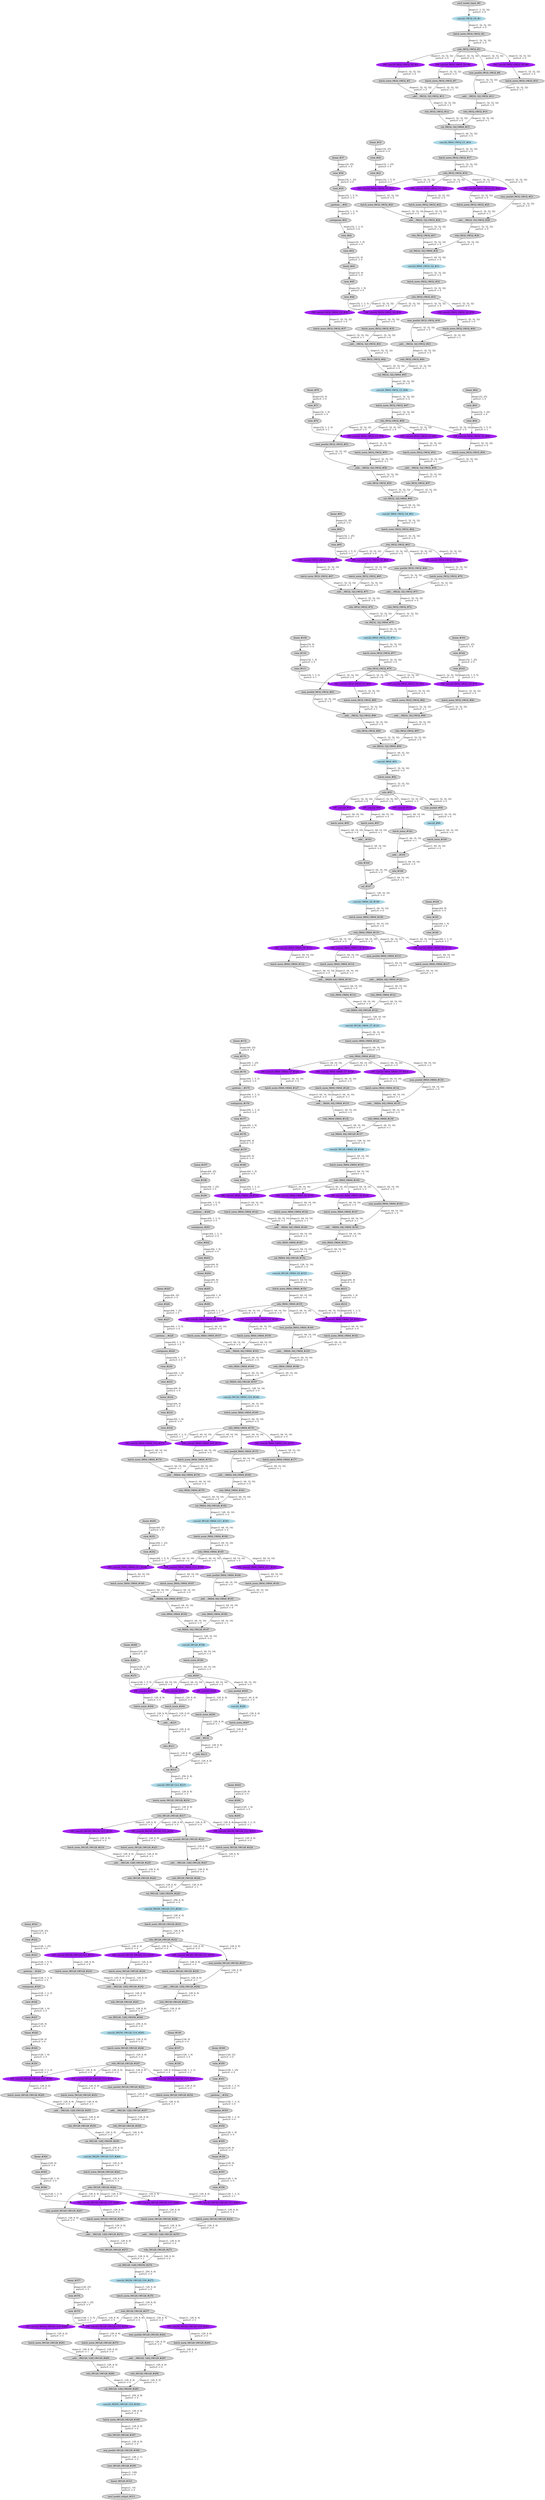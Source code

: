 strict digraph  {
"0 /nncf_model_input_0" [id=0, label="nncf_model_input_#0", style=filled, type=nncf_model_input];
"1 PNASNet/NNCFConv2d[conv1]/conv2d_0" [color=lightblue, id=1, label="conv2d_OW32_G0_#1", style=filled, type=conv2d];
"2 PNASNet/NNCFBatchNorm2d[bn1]/batch_norm_0" [id=2, label="batch_norm_IW32_OW32_#2", style=filled, type=batch_norm];
"3 PNASNet/relu_0" [id=3, label="relu_IW32_OW32_#3", style=filled, type=relu];
"4 PNASNet/Sequential[layer1]/CellB[0]/SepConv[sep_conv1]/NNCFConv2d[conv1]/conv2d_0" [color=purple, id=4, label="DW_conv2d_IW32_OW32_G0_#4", style=filled, type=conv2d];
"5 PNASNet/Sequential[layer1]/CellB[0]/SepConv[sep_conv1]/NNCFBatchNorm2d[bn1]/batch_norm_0" [id=5, label="batch_norm_IW32_OW32_#5", style=filled, type=batch_norm];
"6 PNASNet/Sequential[layer1]/CellB[0]/SepConv[sep_conv2]/NNCFConv2d[conv1]/conv2d_0" [color=purple, id=6, label="DW_conv2d_IW32_OW32_G0_#6", style=filled, type=conv2d];
"7 PNASNet/Sequential[layer1]/CellB[0]/SepConv[sep_conv2]/NNCFBatchNorm2d[bn1]/batch_norm_0" [id=7, label="batch_norm_IW32_OW32_#7", style=filled, type=batch_norm];
"8 PNASNet/Sequential[layer1]/CellB[0]/max_pool2d_0" [id=8, label="max_pool2d_IW32_OW32_#8", style=filled, type=max_pool2d];
"9 PNASNet/Sequential[layer1]/CellB[0]/SepConv[sep_conv3]/NNCFConv2d[conv1]/conv2d_0" [color=purple, id=9, label="DW_conv2d_IW32_OW32_G0_#9", style=filled, type=conv2d];
"10 PNASNet/Sequential[layer1]/CellB[0]/SepConv[sep_conv3]/NNCFBatchNorm2d[bn1]/batch_norm_0" [id=10, label="batch_norm_IW32_OW32_#10", style=filled, type=batch_norm];
"11 PNASNet/Sequential[layer1]/CellB[0]/__add___0" [id=11, label="__add___IW[32, 32]_OW32_#11", style=filled, type=__add__];
"12 PNASNet/Sequential[layer1]/CellB[0]/relu_0" [id=12, label="relu_IW32_OW32_#12", style=filled, type=relu];
"13 PNASNet/Sequential[layer1]/CellB[0]/__add___1" [id=13, label="__add___IW[32, 32]_OW32_#13", style=filled, type=__add__];
"14 PNASNet/Sequential[layer1]/CellB[0]/relu_1" [id=14, label="relu_IW32_OW32_#14", style=filled, type=relu];
"15 PNASNet/Sequential[layer1]/CellB[0]/cat_0" [id=15, label="cat_IW[32, 32]_OW64_#15", style=filled, type=cat];
"16 PNASNet/Sequential[layer1]/CellB[0]/NNCFConv2d[conv2]/conv2d_0" [color=lightblue, id=16, label="conv2d_IW64_OW32_G1_#16", style=filled, type=conv2d];
"17 PNASNet/Sequential[layer1]/CellB[0]/NNCFBatchNorm2d[bn2]/batch_norm_0" [id=17, label="batch_norm_IW32_OW32_#17", style=filled, type=batch_norm];
"18 PNASNet/Sequential[layer1]/CellB[0]/relu_2" [id=18, label="relu_IW32_OW32_#18", style=filled, type=relu];
"19 PNASNet/Sequential[layer1]/CellB[1]/SepConv[sep_conv1]/NNCFConv2d[conv1]/ModuleDict[pre_ops]/UpdateWeight[3]/ElasticKernelConv2DOp[op]/linear_0" [id=19, label="linear_#19", style=filled, type=linear];
"20 PNASNet/Sequential[layer1]/CellB[1]/SepConv[sep_conv1]/NNCFConv2d[conv1]/ModuleDict[pre_ops]/UpdateWeight[3]/ElasticKernelConv2DOp[op]/view_0" [id=20, label="view_#20", style=filled, type=view];
"21 PNASNet/Sequential[layer1]/CellB[1]/SepConv[sep_conv1]/NNCFConv2d[conv1]/ModuleDict[pre_ops]/UpdateWeight[3]/ElasticKernelConv2DOp[op]/view_1" [id=21, label="view_#21", style=filled, type=view];
"22 PNASNet/Sequential[layer1]/CellB[1]/SepConv[sep_conv1]/NNCFConv2d[conv1]/conv2d_0" [color=purple, id=22, label="DW_conv2d_IW32_OW32_G1_#19", style=filled, type=conv2d];
"23 PNASNet/Sequential[layer1]/CellB[1]/SepConv[sep_conv1]/NNCFBatchNorm2d[bn1]/batch_norm_0" [id=23, label="batch_norm_IW32_OW32_#20", style=filled, type=batch_norm];
"24 PNASNet/Sequential[layer1]/CellB[1]/SepConv[sep_conv2]/NNCFConv2d[conv1]/conv2d_0" [color=purple, id=24, label="DW_conv2d_IW32_OW32_G1_#21", style=filled, type=conv2d];
"25 PNASNet/Sequential[layer1]/CellB[1]/SepConv[sep_conv2]/NNCFBatchNorm2d[bn1]/batch_norm_0" [id=25, label="batch_norm_IW32_OW32_#22", style=filled, type=batch_norm];
"26 PNASNet/Sequential[layer1]/CellB[1]/max_pool2d_0" [id=26, label="max_pool2d_IW32_OW32_#23", style=filled, type=max_pool2d];
"27 PNASNet/Sequential[layer1]/CellB[1]/SepConv[sep_conv3]/NNCFConv2d[conv1]/conv2d_0" [color=purple, id=27, label="DW_conv2d_IW32_OW32_G1_#24", style=filled, type=conv2d];
"28 PNASNet/Sequential[layer1]/CellB[1]/SepConv[sep_conv3]/NNCFBatchNorm2d[bn1]/batch_norm_0" [id=28, label="batch_norm_IW32_OW32_#25", style=filled, type=batch_norm];
"29 PNASNet/Sequential[layer1]/CellB[1]/__add___0" [id=29, label="__add___IW[32, 32]_OW32_#26", style=filled, type=__add__];
"30 PNASNet/Sequential[layer1]/CellB[1]/relu_0" [id=30, label="relu_IW32_OW32_#27", style=filled, type=relu];
"31 PNASNet/Sequential[layer1]/CellB[1]/__add___1" [id=31, label="__add___IW[32, 32]_OW32_#28", style=filled, type=__add__];
"32 PNASNet/Sequential[layer1]/CellB[1]/relu_1" [id=32, label="relu_IW32_OW32_#29", style=filled, type=relu];
"33 PNASNet/Sequential[layer1]/CellB[1]/cat_0" [id=33, label="cat_IW[32, 32]_OW64_#30", style=filled, type=cat];
"34 PNASNet/Sequential[layer1]/CellB[1]/NNCFConv2d[conv2]/conv2d_0" [color=lightblue, id=34, label="conv2d_IW64_OW32_G2_#31", style=filled, type=conv2d];
"35 PNASNet/Sequential[layer1]/CellB[1]/NNCFBatchNorm2d[bn2]/batch_norm_0" [id=35, label="batch_norm_IW32_OW32_#32", style=filled, type=batch_norm];
"36 PNASNet/Sequential[layer1]/CellB[1]/relu_2" [id=36, label="relu_IW32_OW32_#33", style=filled, type=relu];
"37 PNASNet/Sequential[layer1]/CellB[2]/SepConv[sep_conv1]/NNCFConv2d[conv1]/ModuleDict[pre_ops]/UpdateWeight[3]/ElasticKernelConv2DOp[op]/linear_0" [id=37, label="linear_#37", style=filled, type=linear];
"38 PNASNet/Sequential[layer1]/CellB[2]/SepConv[sep_conv1]/NNCFConv2d[conv1]/ModuleDict[pre_ops]/UpdateWeight[3]/ElasticKernelConv2DOp[op]/view_0" [id=38, label="view_#38", style=filled, type=view];
"39 PNASNet/Sequential[layer1]/CellB[2]/SepConv[sep_conv1]/NNCFConv2d[conv1]/ModuleDict[pre_ops]/UpdateWeight[3]/ElasticKernelConv2DOp[op]/view_1" [id=39, label="view_#39", style=filled, type=view];
"40 PNASNet/Sequential[layer1]/CellB[2]/SepConv[sep_conv1]/NNCFConv2d[conv1]/ModuleDict[pre_ops]/UpdateWeight[3]/ElasticKernelConv2DOp[op]/__getitem___0" [id=40, label="__getitem___#40", style=filled, type=__getitem__];
"41 PNASNet/Sequential[layer1]/CellB[2]/SepConv[sep_conv1]/NNCFConv2d[conv1]/ModuleDict[pre_ops]/UpdateWeight[3]/ElasticKernelConv2DOp[op]/contiguous_0" [id=41, label="contiguous_#41", style=filled, type=contiguous];
"42 PNASNet/Sequential[layer1]/CellB[2]/SepConv[sep_conv1]/NNCFConv2d[conv1]/ModuleDict[pre_ops]/UpdateWeight[3]/ElasticKernelConv2DOp[op]/view_2" [id=42, label="view_#42", style=filled, type=view];
"43 PNASNet/Sequential[layer1]/CellB[2]/SepConv[sep_conv1]/NNCFConv2d[conv1]/ModuleDict[pre_ops]/UpdateWeight[3]/ElasticKernelConv2DOp[op]/view_3" [id=43, label="view_#43", style=filled, type=view];
"44 PNASNet/Sequential[layer1]/CellB[2]/SepConv[sep_conv1]/NNCFConv2d[conv1]/ModuleDict[pre_ops]/UpdateWeight[3]/ElasticKernelConv2DOp[op]/linear_1" [id=44, label="linear_#44", style=filled, type=linear];
"45 PNASNet/Sequential[layer1]/CellB[2]/SepConv[sep_conv1]/NNCFConv2d[conv1]/ModuleDict[pre_ops]/UpdateWeight[3]/ElasticKernelConv2DOp[op]/view_4" [id=45, label="view_#45", style=filled, type=view];
"46 PNASNet/Sequential[layer1]/CellB[2]/SepConv[sep_conv1]/NNCFConv2d[conv1]/ModuleDict[pre_ops]/UpdateWeight[3]/ElasticKernelConv2DOp[op]/view_5" [id=46, label="view_#46", style=filled, type=view];
"47 PNASNet/Sequential[layer1]/CellB[2]/SepConv[sep_conv1]/NNCFConv2d[conv1]/conv2d_0" [color=purple, id=47, label="DW_conv2d_IW32_OW32_G2_#34", style=filled, type=conv2d];
"48 PNASNet/Sequential[layer1]/CellB[2]/SepConv[sep_conv1]/NNCFBatchNorm2d[bn1]/batch_norm_0" [id=48, label="batch_norm_IW32_OW32_#35", style=filled, type=batch_norm];
"49 PNASNet/Sequential[layer1]/CellB[2]/SepConv[sep_conv2]/NNCFConv2d[conv1]/conv2d_0" [color=purple, id=49, label="DW_conv2d_IW32_OW32_G2_#36", style=filled, type=conv2d];
"50 PNASNet/Sequential[layer1]/CellB[2]/SepConv[sep_conv2]/NNCFBatchNorm2d[bn1]/batch_norm_0" [id=50, label="batch_norm_IW32_OW32_#37", style=filled, type=batch_norm];
"51 PNASNet/Sequential[layer1]/CellB[2]/max_pool2d_0" [id=51, label="max_pool2d_IW32_OW32_#38", style=filled, type=max_pool2d];
"52 PNASNet/Sequential[layer1]/CellB[2]/SepConv[sep_conv3]/NNCFConv2d[conv1]/conv2d_0" [color=purple, id=52, label="DW_conv2d_IW32_OW32_G2_#39", style=filled, type=conv2d];
"53 PNASNet/Sequential[layer1]/CellB[2]/SepConv[sep_conv3]/NNCFBatchNorm2d[bn1]/batch_norm_0" [id=53, label="batch_norm_IW32_OW32_#40", style=filled, type=batch_norm];
"54 PNASNet/Sequential[layer1]/CellB[2]/__add___0" [id=54, label="__add___IW[32, 32]_OW32_#41", style=filled, type=__add__];
"55 PNASNet/Sequential[layer1]/CellB[2]/relu_0" [id=55, label="relu_IW32_OW32_#42", style=filled, type=relu];
"56 PNASNet/Sequential[layer1]/CellB[2]/__add___1" [id=56, label="__add___IW[32, 32]_OW32_#43", style=filled, type=__add__];
"57 PNASNet/Sequential[layer1]/CellB[2]/relu_1" [id=57, label="relu_IW32_OW32_#44", style=filled, type=relu];
"58 PNASNet/Sequential[layer1]/CellB[2]/cat_0" [id=58, label="cat_IW[32, 32]_OW64_#45", style=filled, type=cat];
"59 PNASNet/Sequential[layer1]/CellB[2]/NNCFConv2d[conv2]/conv2d_0" [color=lightblue, id=59, label="conv2d_IW64_OW32_G3_#46", style=filled, type=conv2d];
"60 PNASNet/Sequential[layer1]/CellB[2]/NNCFBatchNorm2d[bn2]/batch_norm_0" [id=60, label="batch_norm_IW32_OW32_#47", style=filled, type=batch_norm];
"61 PNASNet/Sequential[layer1]/CellB[2]/relu_2" [id=61, label="relu_IW32_OW32_#48", style=filled, type=relu];
"62 PNASNet/Sequential[layer1]/CellB[3]/SepConv[sep_conv1]/NNCFConv2d[conv1]/ModuleDict[pre_ops]/UpdateWeight[3]/ElasticKernelConv2DOp[op]/linear_0" [id=62, label="linear_#62", style=filled, type=linear];
"63 PNASNet/Sequential[layer1]/CellB[3]/SepConv[sep_conv1]/NNCFConv2d[conv1]/ModuleDict[pre_ops]/UpdateWeight[3]/ElasticKernelConv2DOp[op]/view_0" [id=63, label="view_#63", style=filled, type=view];
"64 PNASNet/Sequential[layer1]/CellB[3]/SepConv[sep_conv1]/NNCFConv2d[conv1]/ModuleDict[pre_ops]/UpdateWeight[3]/ElasticKernelConv2DOp[op]/view_1" [id=64, label="view_#64", style=filled, type=view];
"65 PNASNet/Sequential[layer1]/CellB[3]/SepConv[sep_conv1]/NNCFConv2d[conv1]/conv2d_0" [color=purple, id=65, label="DW_conv2d_IW32_OW32_G3_#49", style=filled, type=conv2d];
"66 PNASNet/Sequential[layer1]/CellB[3]/SepConv[sep_conv1]/NNCFBatchNorm2d[bn1]/batch_norm_0" [id=66, label="batch_norm_IW32_OW32_#50", style=filled, type=batch_norm];
"67 PNASNet/Sequential[layer1]/CellB[3]/SepConv[sep_conv2]/NNCFConv2d[conv1]/conv2d_0" [color=purple, id=67, label="DW_conv2d_IW32_OW32_G3_#51", style=filled, type=conv2d];
"68 PNASNet/Sequential[layer1]/CellB[3]/SepConv[sep_conv2]/NNCFBatchNorm2d[bn1]/batch_norm_0" [id=68, label="batch_norm_IW32_OW32_#52", style=filled, type=batch_norm];
"69 PNASNet/Sequential[layer1]/CellB[3]/max_pool2d_0" [id=69, label="max_pool2d_IW32_OW32_#53", style=filled, type=max_pool2d];
"70 PNASNet/Sequential[layer1]/CellB[3]/SepConv[sep_conv3]/NNCFConv2d[conv1]/ModuleDict[pre_ops]/UpdateWeight[3]/ElasticKernelConv2DOp[op]/linear_0" [id=70, label="linear_#70", style=filled, type=linear];
"71 PNASNet/Sequential[layer1]/CellB[3]/SepConv[sep_conv3]/NNCFConv2d[conv1]/ModuleDict[pre_ops]/UpdateWeight[3]/ElasticKernelConv2DOp[op]/view_0" [id=71, label="view_#71", style=filled, type=view];
"72 PNASNet/Sequential[layer1]/CellB[3]/SepConv[sep_conv3]/NNCFConv2d[conv1]/ModuleDict[pre_ops]/UpdateWeight[3]/ElasticKernelConv2DOp[op]/view_1" [id=72, label="view_#72", style=filled, type=view];
"73 PNASNet/Sequential[layer1]/CellB[3]/SepConv[sep_conv3]/NNCFConv2d[conv1]/conv2d_0" [color=purple, id=73, label="DW_conv2d_IW32_OW32_G3_#54", style=filled, type=conv2d];
"74 PNASNet/Sequential[layer1]/CellB[3]/SepConv[sep_conv3]/NNCFBatchNorm2d[bn1]/batch_norm_0" [id=74, label="batch_norm_IW32_OW32_#55", style=filled, type=batch_norm];
"75 PNASNet/Sequential[layer1]/CellB[3]/__add___0" [id=75, label="__add___IW[32, 32]_OW32_#56", style=filled, type=__add__];
"76 PNASNet/Sequential[layer1]/CellB[3]/relu_0" [id=76, label="relu_IW32_OW32_#57", style=filled, type=relu];
"77 PNASNet/Sequential[layer1]/CellB[3]/__add___1" [id=77, label="__add___IW[32, 32]_OW32_#58", style=filled, type=__add__];
"78 PNASNet/Sequential[layer1]/CellB[3]/relu_1" [id=78, label="relu_IW32_OW32_#59", style=filled, type=relu];
"79 PNASNet/Sequential[layer1]/CellB[3]/cat_0" [id=79, label="cat_IW[32, 32]_OW64_#60", style=filled, type=cat];
"80 PNASNet/Sequential[layer1]/CellB[3]/NNCFConv2d[conv2]/conv2d_0" [color=lightblue, id=80, label="conv2d_IW64_OW32_G4_#61", style=filled, type=conv2d];
"81 PNASNet/Sequential[layer1]/CellB[3]/NNCFBatchNorm2d[bn2]/batch_norm_0" [id=81, label="batch_norm_IW32_OW32_#62", style=filled, type=batch_norm];
"82 PNASNet/Sequential[layer1]/CellB[3]/relu_2" [id=82, label="relu_IW32_OW32_#63", style=filled, type=relu];
"83 PNASNet/Sequential[layer1]/CellB[4]/SepConv[sep_conv1]/NNCFConv2d[conv1]/ModuleDict[pre_ops]/UpdateWeight[3]/ElasticKernelConv2DOp[op]/linear_0" [id=83, label="linear_#83", style=filled, type=linear];
"84 PNASNet/Sequential[layer1]/CellB[4]/SepConv[sep_conv1]/NNCFConv2d[conv1]/ModuleDict[pre_ops]/UpdateWeight[3]/ElasticKernelConv2DOp[op]/view_0" [id=84, label="view_#84", style=filled, type=view];
"85 PNASNet/Sequential[layer1]/CellB[4]/SepConv[sep_conv1]/NNCFConv2d[conv1]/ModuleDict[pre_ops]/UpdateWeight[3]/ElasticKernelConv2DOp[op]/view_1" [id=85, label="view_#85", style=filled, type=view];
"86 PNASNet/Sequential[layer1]/CellB[4]/SepConv[sep_conv1]/NNCFConv2d[conv1]/conv2d_0" [color=purple, id=86, label="DW_conv2d_IW32_OW32_G4_#64", style=filled, type=conv2d];
"87 PNASNet/Sequential[layer1]/CellB[4]/SepConv[sep_conv1]/NNCFBatchNorm2d[bn1]/batch_norm_0" [id=87, label="batch_norm_IW32_OW32_#65", style=filled, type=batch_norm];
"88 PNASNet/Sequential[layer1]/CellB[4]/SepConv[sep_conv2]/NNCFConv2d[conv1]/conv2d_0" [color=purple, id=88, label="DW_conv2d_IW32_OW32_G4_#66", style=filled, type=conv2d];
"89 PNASNet/Sequential[layer1]/CellB[4]/SepConv[sep_conv2]/NNCFBatchNorm2d[bn1]/batch_norm_0" [id=89, label="batch_norm_IW32_OW32_#67", style=filled, type=batch_norm];
"90 PNASNet/Sequential[layer1]/CellB[4]/max_pool2d_0" [id=90, label="max_pool2d_IW32_OW32_#68", style=filled, type=max_pool2d];
"91 PNASNet/Sequential[layer1]/CellB[4]/SepConv[sep_conv3]/NNCFConv2d[conv1]/conv2d_0" [color=purple, id=91, label="DW_conv2d_IW32_OW32_G4_#69", style=filled, type=conv2d];
"92 PNASNet/Sequential[layer1]/CellB[4]/SepConv[sep_conv3]/NNCFBatchNorm2d[bn1]/batch_norm_0" [id=92, label="batch_norm_IW32_OW32_#70", style=filled, type=batch_norm];
"93 PNASNet/Sequential[layer1]/CellB[4]/__add___0" [id=93, label="__add___IW[32, 32]_OW32_#71", style=filled, type=__add__];
"94 PNASNet/Sequential[layer1]/CellB[4]/relu_0" [id=94, label="relu_IW32_OW32_#72", style=filled, type=relu];
"95 PNASNet/Sequential[layer1]/CellB[4]/__add___1" [id=95, label="__add___IW[32, 32]_OW32_#73", style=filled, type=__add__];
"96 PNASNet/Sequential[layer1]/CellB[4]/relu_1" [id=96, label="relu_IW32_OW32_#74", style=filled, type=relu];
"97 PNASNet/Sequential[layer1]/CellB[4]/cat_0" [id=97, label="cat_IW[32, 32]_OW64_#75", style=filled, type=cat];
"98 PNASNet/Sequential[layer1]/CellB[4]/NNCFConv2d[conv2]/conv2d_0" [color=lightblue, id=98, label="conv2d_IW64_OW32_G5_#76", style=filled, type=conv2d];
"99 PNASNet/Sequential[layer1]/CellB[4]/NNCFBatchNorm2d[bn2]/batch_norm_0" [id=99, label="batch_norm_IW32_OW32_#77", style=filled, type=batch_norm];
"100 PNASNet/Sequential[layer1]/CellB[4]/relu_2" [id=100, label="relu_IW32_OW32_#78", style=filled, type=relu];
"101 PNASNet/Sequential[layer1]/CellB[5]/SepConv[sep_conv1]/NNCFConv2d[conv1]/ModuleDict[pre_ops]/UpdateWeight[3]/ElasticKernelConv2DOp[op]/linear_0" [id=101, label="linear_#101", style=filled, type=linear];
"102 PNASNet/Sequential[layer1]/CellB[5]/SepConv[sep_conv1]/NNCFConv2d[conv1]/ModuleDict[pre_ops]/UpdateWeight[3]/ElasticKernelConv2DOp[op]/view_0" [id=102, label="view_#102", style=filled, type=view];
"103 PNASNet/Sequential[layer1]/CellB[5]/SepConv[sep_conv1]/NNCFConv2d[conv1]/ModuleDict[pre_ops]/UpdateWeight[3]/ElasticKernelConv2DOp[op]/view_1" [id=103, label="view_#103", style=filled, type=view];
"104 PNASNet/Sequential[layer1]/CellB[5]/SepConv[sep_conv1]/NNCFConv2d[conv1]/conv2d_0" [color=purple, id=104, label="DW_conv2d_IW32_OW32_G5_#79", style=filled, type=conv2d];
"105 PNASNet/Sequential[layer1]/CellB[5]/SepConv[sep_conv1]/NNCFBatchNorm2d[bn1]/batch_norm_0" [id=105, label="batch_norm_IW32_OW32_#80", style=filled, type=batch_norm];
"106 PNASNet/Sequential[layer1]/CellB[5]/SepConv[sep_conv2]/NNCFConv2d[conv1]/conv2d_0" [color=purple, id=106, label="DW_conv2d_IW32_OW32_G5_#81", style=filled, type=conv2d];
"107 PNASNet/Sequential[layer1]/CellB[5]/SepConv[sep_conv2]/NNCFBatchNorm2d[bn1]/batch_norm_0" [id=107, label="batch_norm_IW32_OW32_#82", style=filled, type=batch_norm];
"108 PNASNet/Sequential[layer1]/CellB[5]/max_pool2d_0" [id=108, label="max_pool2d_IW32_OW32_#83", style=filled, type=max_pool2d];
"109 PNASNet/Sequential[layer1]/CellB[5]/SepConv[sep_conv3]/NNCFConv2d[conv1]/ModuleDict[pre_ops]/UpdateWeight[3]/ElasticKernelConv2DOp[op]/linear_0" [id=109, label="linear_#109", style=filled, type=linear];
"110 PNASNet/Sequential[layer1]/CellB[5]/SepConv[sep_conv3]/NNCFConv2d[conv1]/ModuleDict[pre_ops]/UpdateWeight[3]/ElasticKernelConv2DOp[op]/view_0" [id=110, label="view_#110", style=filled, type=view];
"111 PNASNet/Sequential[layer1]/CellB[5]/SepConv[sep_conv3]/NNCFConv2d[conv1]/ModuleDict[pre_ops]/UpdateWeight[3]/ElasticKernelConv2DOp[op]/view_1" [id=111, label="view_#111", style=filled, type=view];
"112 PNASNet/Sequential[layer1]/CellB[5]/SepConv[sep_conv3]/NNCFConv2d[conv1]/conv2d_0" [color=purple, id=112, label="DW_conv2d_IW32_OW32_G5_#84", style=filled, type=conv2d];
"113 PNASNet/Sequential[layer1]/CellB[5]/SepConv[sep_conv3]/NNCFBatchNorm2d[bn1]/batch_norm_0" [id=113, label="batch_norm_IW32_OW32_#85", style=filled, type=batch_norm];
"114 PNASNet/Sequential[layer1]/CellB[5]/__add___0" [id=114, label="__add___IW[32, 32]_OW32_#86", style=filled, type=__add__];
"115 PNASNet/Sequential[layer1]/CellB[5]/relu_0" [id=115, label="relu_IW32_OW32_#87", style=filled, type=relu];
"116 PNASNet/Sequential[layer1]/CellB[5]/__add___1" [id=116, label="__add___IW[32, 32]_OW32_#88", style=filled, type=__add__];
"117 PNASNet/Sequential[layer1]/CellB[5]/relu_1" [id=117, label="relu_IW32_OW32_#89", style=filled, type=relu];
"118 PNASNet/Sequential[layer1]/CellB[5]/cat_0" [id=118, label="cat_IW[32, 32]_OW64_#90", style=filled, type=cat];
"119 PNASNet/Sequential[layer1]/CellB[5]/NNCFConv2d[conv2]/conv2d_0" [color=lightblue, id=119, label="conv2d_IW64_#91", style=filled, type=conv2d];
"120 PNASNet/Sequential[layer1]/CellB[5]/NNCFBatchNorm2d[bn2]/batch_norm_0" [id=120, label="batch_norm_#92", style=filled, type=batch_norm];
"121 PNASNet/Sequential[layer1]/CellB[5]/relu_2" [id=121, label="relu_#93", style=filled, type=relu];
"122 PNASNet/CellB[layer2]/SepConv[sep_conv1]/NNCFConv2d[conv1]/conv2d_0" [color=purple, id=122, label="DW_conv2d_#94", style=filled, type=conv2d];
"123 PNASNet/CellB[layer2]/SepConv[sep_conv1]/NNCFBatchNorm2d[bn1]/batch_norm_0" [id=123, label="batch_norm_#95", style=filled, type=batch_norm];
"124 PNASNet/CellB[layer2]/SepConv[sep_conv2]/NNCFConv2d[conv1]/conv2d_0" [color=purple, id=124, label="DW_conv2d_#96", style=filled, type=conv2d];
"125 PNASNet/CellB[layer2]/SepConv[sep_conv2]/NNCFBatchNorm2d[bn1]/batch_norm_0" [id=125, label="batch_norm_#97", style=filled, type=batch_norm];
"126 PNASNet/CellB[layer2]/max_pool2d_0" [id=126, label="max_pool2d_#98", style=filled, type=max_pool2d];
"127 PNASNet/CellB[layer2]/NNCFConv2d[conv1]/conv2d_0" [color=lightblue, id=127, label="conv2d_#99", style=filled, type=conv2d];
"128 PNASNet/CellB[layer2]/NNCFBatchNorm2d[bn1]/batch_norm_0" [id=128, label="batch_norm_#100", style=filled, type=batch_norm];
"129 PNASNet/CellB[layer2]/SepConv[sep_conv3]/NNCFConv2d[conv1]/conv2d_0" [color=purple, id=129, label="DW_conv2d_#101", style=filled, type=conv2d];
"130 PNASNet/CellB[layer2]/SepConv[sep_conv3]/NNCFBatchNorm2d[bn1]/batch_norm_0" [id=130, label="batch_norm_#102", style=filled, type=batch_norm];
"131 PNASNet/CellB[layer2]/__add___0" [id=131, label="__add___#103", style=filled, type=__add__];
"132 PNASNet/CellB[layer2]/relu_0" [id=132, label="relu_#104", style=filled, type=relu];
"133 PNASNet/CellB[layer2]/__add___1" [id=133, label="__add___#105", style=filled, type=__add__];
"134 PNASNet/CellB[layer2]/relu_1" [id=134, label="relu_#106", style=filled, type=relu];
"135 PNASNet/CellB[layer2]/cat_0" [id=135, label="cat_#107", style=filled, type=cat];
"136 PNASNet/CellB[layer2]/NNCFConv2d[conv2]/conv2d_0" [color=lightblue, id=136, label="conv2d_OW64_G6_#108", style=filled, type=conv2d];
"137 PNASNet/CellB[layer2]/NNCFBatchNorm2d[bn2]/batch_norm_0" [id=137, label="batch_norm_IW64_OW64_#109", style=filled, type=batch_norm];
"138 PNASNet/CellB[layer2]/relu_2" [id=138, label="relu_IW64_OW64_#110", style=filled, type=relu];
"139 PNASNet/Sequential[layer3]/CellB[0]/SepConv[sep_conv1]/NNCFConv2d[conv1]/conv2d_0" [color=purple, id=139, label="DW_conv2d_IW64_OW64_G6_#111", style=filled, type=conv2d];
"140 PNASNet/Sequential[layer3]/CellB[0]/SepConv[sep_conv1]/NNCFBatchNorm2d[bn1]/batch_norm_0" [id=140, label="batch_norm_IW64_OW64_#112", style=filled, type=batch_norm];
"141 PNASNet/Sequential[layer3]/CellB[0]/SepConv[sep_conv2]/NNCFConv2d[conv1]/conv2d_0" [color=purple, id=141, label="DW_conv2d_IW64_OW64_G6_#113", style=filled, type=conv2d];
"142 PNASNet/Sequential[layer3]/CellB[0]/SepConv[sep_conv2]/NNCFBatchNorm2d[bn1]/batch_norm_0" [id=142, label="batch_norm_IW64_OW64_#114", style=filled, type=batch_norm];
"143 PNASNet/Sequential[layer3]/CellB[0]/max_pool2d_0" [id=143, label="max_pool2d_IW64_OW64_#115", style=filled, type=max_pool2d];
"144 PNASNet/Sequential[layer3]/CellB[0]/SepConv[sep_conv3]/NNCFConv2d[conv1]/ModuleDict[pre_ops]/UpdateWeight[3]/ElasticKernelConv2DOp[op]/linear_0" [id=144, label="linear_#144", style=filled, type=linear];
"145 PNASNet/Sequential[layer3]/CellB[0]/SepConv[sep_conv3]/NNCFConv2d[conv1]/ModuleDict[pre_ops]/UpdateWeight[3]/ElasticKernelConv2DOp[op]/view_0" [id=145, label="view_#145", style=filled, type=view];
"146 PNASNet/Sequential[layer3]/CellB[0]/SepConv[sep_conv3]/NNCFConv2d[conv1]/ModuleDict[pre_ops]/UpdateWeight[3]/ElasticKernelConv2DOp[op]/view_1" [id=146, label="view_#146", style=filled, type=view];
"147 PNASNet/Sequential[layer3]/CellB[0]/SepConv[sep_conv3]/NNCFConv2d[conv1]/conv2d_0" [color=purple, id=147, label="DW_conv2d_IW64_OW64_G6_#116", style=filled, type=conv2d];
"148 PNASNet/Sequential[layer3]/CellB[0]/SepConv[sep_conv3]/NNCFBatchNorm2d[bn1]/batch_norm_0" [id=148, label="batch_norm_IW64_OW64_#117", style=filled, type=batch_norm];
"149 PNASNet/Sequential[layer3]/CellB[0]/__add___0" [id=149, label="__add___IW[64, 64]_OW64_#118", style=filled, type=__add__];
"150 PNASNet/Sequential[layer3]/CellB[0]/relu_0" [id=150, label="relu_IW64_OW64_#119", style=filled, type=relu];
"151 PNASNet/Sequential[layer3]/CellB[0]/__add___1" [id=151, label="__add___IW[64, 64]_OW64_#120", style=filled, type=__add__];
"152 PNASNet/Sequential[layer3]/CellB[0]/relu_1" [id=152, label="relu_IW64_OW64_#121", style=filled, type=relu];
"153 PNASNet/Sequential[layer3]/CellB[0]/cat_0" [id=153, label="cat_IW[64, 64]_OW128_#122", style=filled, type=cat];
"154 PNASNet/Sequential[layer3]/CellB[0]/NNCFConv2d[conv2]/conv2d_0" [color=lightblue, id=154, label="conv2d_IW128_OW64_G7_#123", style=filled, type=conv2d];
"155 PNASNet/Sequential[layer3]/CellB[0]/NNCFBatchNorm2d[bn2]/batch_norm_0" [id=155, label="batch_norm_IW64_OW64_#124", style=filled, type=batch_norm];
"156 PNASNet/Sequential[layer3]/CellB[0]/relu_2" [id=156, label="relu_IW64_OW64_#125", style=filled, type=relu];
"157 PNASNet/Sequential[layer3]/CellB[1]/SepConv[sep_conv1]/NNCFConv2d[conv1]/conv2d_0" [color=purple, id=157, label="DW_conv2d_IW64_OW64_G7_#126", style=filled, type=conv2d];
"158 PNASNet/Sequential[layer3]/CellB[1]/SepConv[sep_conv1]/NNCFBatchNorm2d[bn1]/batch_norm_0" [id=158, label="batch_norm_IW64_OW64_#127", style=filled, type=batch_norm];
"159 PNASNet/Sequential[layer3]/CellB[1]/SepConv[sep_conv2]/NNCFConv2d[conv1]/conv2d_0" [color=purple, id=159, label="DW_conv2d_IW64_OW64_G7_#128", style=filled, type=conv2d];
"160 PNASNet/Sequential[layer3]/CellB[1]/SepConv[sep_conv2]/NNCFBatchNorm2d[bn1]/batch_norm_0" [id=160, label="batch_norm_IW64_OW64_#129", style=filled, type=batch_norm];
"161 PNASNet/Sequential[layer3]/CellB[1]/max_pool2d_0" [id=161, label="max_pool2d_IW64_OW64_#130", style=filled, type=max_pool2d];
"162 PNASNet/Sequential[layer3]/CellB[1]/SepConv[sep_conv3]/NNCFConv2d[conv1]/conv2d_0" [color=purple, id=162, label="DW_conv2d_IW64_OW64_G7_#131", style=filled, type=conv2d];
"163 PNASNet/Sequential[layer3]/CellB[1]/SepConv[sep_conv3]/NNCFBatchNorm2d[bn1]/batch_norm_0" [id=163, label="batch_norm_IW64_OW64_#132", style=filled, type=batch_norm];
"164 PNASNet/Sequential[layer3]/CellB[1]/__add___0" [id=164, label="__add___IW[64, 64]_OW64_#133", style=filled, type=__add__];
"165 PNASNet/Sequential[layer3]/CellB[1]/relu_0" [id=165, label="relu_IW64_OW64_#134", style=filled, type=relu];
"166 PNASNet/Sequential[layer3]/CellB[1]/__add___1" [id=166, label="__add___IW[64, 64]_OW64_#135", style=filled, type=__add__];
"167 PNASNet/Sequential[layer3]/CellB[1]/relu_1" [id=167, label="relu_IW64_OW64_#136", style=filled, type=relu];
"168 PNASNet/Sequential[layer3]/CellB[1]/cat_0" [id=168, label="cat_IW[64, 64]_OW128_#137", style=filled, type=cat];
"169 PNASNet/Sequential[layer3]/CellB[1]/NNCFConv2d[conv2]/conv2d_0" [color=lightblue, id=169, label="conv2d_IW128_OW64_G8_#138", style=filled, type=conv2d];
"170 PNASNet/Sequential[layer3]/CellB[1]/NNCFBatchNorm2d[bn2]/batch_norm_0" [id=170, label="batch_norm_IW64_OW64_#139", style=filled, type=batch_norm];
"171 PNASNet/Sequential[layer3]/CellB[1]/relu_2" [id=171, label="relu_IW64_OW64_#140", style=filled, type=relu];
"172 PNASNet/Sequential[layer3]/CellB[2]/SepConv[sep_conv1]/NNCFConv2d[conv1]/ModuleDict[pre_ops]/UpdateWeight[3]/ElasticKernelConv2DOp[op]/linear_0" [id=172, label="linear_#172", style=filled, type=linear];
"173 PNASNet/Sequential[layer3]/CellB[2]/SepConv[sep_conv1]/NNCFConv2d[conv1]/ModuleDict[pre_ops]/UpdateWeight[3]/ElasticKernelConv2DOp[op]/view_0" [id=173, label="view_#173", style=filled, type=view];
"174 PNASNet/Sequential[layer3]/CellB[2]/SepConv[sep_conv1]/NNCFConv2d[conv1]/ModuleDict[pre_ops]/UpdateWeight[3]/ElasticKernelConv2DOp[op]/view_1" [id=174, label="view_#174", style=filled, type=view];
"175 PNASNet/Sequential[layer3]/CellB[2]/SepConv[sep_conv1]/NNCFConv2d[conv1]/ModuleDict[pre_ops]/UpdateWeight[3]/ElasticKernelConv2DOp[op]/__getitem___0" [id=175, label="__getitem___#175", style=filled, type=__getitem__];
"176 PNASNet/Sequential[layer3]/CellB[2]/SepConv[sep_conv1]/NNCFConv2d[conv1]/ModuleDict[pre_ops]/UpdateWeight[3]/ElasticKernelConv2DOp[op]/contiguous_0" [id=176, label="contiguous_#176", style=filled, type=contiguous];
"177 PNASNet/Sequential[layer3]/CellB[2]/SepConv[sep_conv1]/NNCFConv2d[conv1]/ModuleDict[pre_ops]/UpdateWeight[3]/ElasticKernelConv2DOp[op]/view_2" [id=177, label="view_#177", style=filled, type=view];
"178 PNASNet/Sequential[layer3]/CellB[2]/SepConv[sep_conv1]/NNCFConv2d[conv1]/ModuleDict[pre_ops]/UpdateWeight[3]/ElasticKernelConv2DOp[op]/view_3" [id=178, label="view_#178", style=filled, type=view];
"179 PNASNet/Sequential[layer3]/CellB[2]/SepConv[sep_conv1]/NNCFConv2d[conv1]/ModuleDict[pre_ops]/UpdateWeight[3]/ElasticKernelConv2DOp[op]/linear_1" [id=179, label="linear_#179", style=filled, type=linear];
"180 PNASNet/Sequential[layer3]/CellB[2]/SepConv[sep_conv1]/NNCFConv2d[conv1]/ModuleDict[pre_ops]/UpdateWeight[3]/ElasticKernelConv2DOp[op]/view_4" [id=180, label="view_#180", style=filled, type=view];
"181 PNASNet/Sequential[layer3]/CellB[2]/SepConv[sep_conv1]/NNCFConv2d[conv1]/ModuleDict[pre_ops]/UpdateWeight[3]/ElasticKernelConv2DOp[op]/view_5" [id=181, label="view_#181", style=filled, type=view];
"182 PNASNet/Sequential[layer3]/CellB[2]/SepConv[sep_conv1]/NNCFConv2d[conv1]/conv2d_0" [color=purple, id=182, label="DW_conv2d_IW64_OW64_G8_#141", style=filled, type=conv2d];
"183 PNASNet/Sequential[layer3]/CellB[2]/SepConv[sep_conv1]/NNCFBatchNorm2d[bn1]/batch_norm_0" [id=183, label="batch_norm_IW64_OW64_#142", style=filled, type=batch_norm];
"184 PNASNet/Sequential[layer3]/CellB[2]/SepConv[sep_conv2]/NNCFConv2d[conv1]/conv2d_0" [color=purple, id=184, label="DW_conv2d_IW64_OW64_G8_#143", style=filled, type=conv2d];
"185 PNASNet/Sequential[layer3]/CellB[2]/SepConv[sep_conv2]/NNCFBatchNorm2d[bn1]/batch_norm_0" [id=185, label="batch_norm_IW64_OW64_#144", style=filled, type=batch_norm];
"186 PNASNet/Sequential[layer3]/CellB[2]/max_pool2d_0" [id=186, label="max_pool2d_IW64_OW64_#145", style=filled, type=max_pool2d];
"187 PNASNet/Sequential[layer3]/CellB[2]/SepConv[sep_conv3]/NNCFConv2d[conv1]/conv2d_0" [color=purple, id=187, label="DW_conv2d_IW64_OW64_G8_#146", style=filled, type=conv2d];
"188 PNASNet/Sequential[layer3]/CellB[2]/SepConv[sep_conv3]/NNCFBatchNorm2d[bn1]/batch_norm_0" [id=188, label="batch_norm_IW64_OW64_#147", style=filled, type=batch_norm];
"189 PNASNet/Sequential[layer3]/CellB[2]/__add___0" [id=189, label="__add___IW[64, 64]_OW64_#148", style=filled, type=__add__];
"190 PNASNet/Sequential[layer3]/CellB[2]/relu_0" [id=190, label="relu_IW64_OW64_#149", style=filled, type=relu];
"191 PNASNet/Sequential[layer3]/CellB[2]/__add___1" [id=191, label="__add___IW[64, 64]_OW64_#150", style=filled, type=__add__];
"192 PNASNet/Sequential[layer3]/CellB[2]/relu_1" [id=192, label="relu_IW64_OW64_#151", style=filled, type=relu];
"193 PNASNet/Sequential[layer3]/CellB[2]/cat_0" [id=193, label="cat_IW[64, 64]_OW128_#152", style=filled, type=cat];
"194 PNASNet/Sequential[layer3]/CellB[2]/NNCFConv2d[conv2]/conv2d_0" [color=lightblue, id=194, label="conv2d_IW128_OW64_G9_#153", style=filled, type=conv2d];
"195 PNASNet/Sequential[layer3]/CellB[2]/NNCFBatchNorm2d[bn2]/batch_norm_0" [id=195, label="batch_norm_IW64_OW64_#154", style=filled, type=batch_norm];
"196 PNASNet/Sequential[layer3]/CellB[2]/relu_2" [id=196, label="relu_IW64_OW64_#155", style=filled, type=relu];
"197 PNASNet/Sequential[layer3]/CellB[3]/SepConv[sep_conv1]/NNCFConv2d[conv1]/ModuleDict[pre_ops]/UpdateWeight[3]/ElasticKernelConv2DOp[op]/linear_0" [id=197, label="linear_#197", style=filled, type=linear];
"198 PNASNet/Sequential[layer3]/CellB[3]/SepConv[sep_conv1]/NNCFConv2d[conv1]/ModuleDict[pre_ops]/UpdateWeight[3]/ElasticKernelConv2DOp[op]/view_0" [id=198, label="view_#198", style=filled, type=view];
"199 PNASNet/Sequential[layer3]/CellB[3]/SepConv[sep_conv1]/NNCFConv2d[conv1]/ModuleDict[pre_ops]/UpdateWeight[3]/ElasticKernelConv2DOp[op]/view_1" [id=199, label="view_#199", style=filled, type=view];
"200 PNASNet/Sequential[layer3]/CellB[3]/SepConv[sep_conv1]/NNCFConv2d[conv1]/ModuleDict[pre_ops]/UpdateWeight[3]/ElasticKernelConv2DOp[op]/__getitem___0" [id=200, label="__getitem___#200", style=filled, type=__getitem__];
"201 PNASNet/Sequential[layer3]/CellB[3]/SepConv[sep_conv1]/NNCFConv2d[conv1]/ModuleDict[pre_ops]/UpdateWeight[3]/ElasticKernelConv2DOp[op]/contiguous_0" [id=201, label="contiguous_#201", style=filled, type=contiguous];
"202 PNASNet/Sequential[layer3]/CellB[3]/SepConv[sep_conv1]/NNCFConv2d[conv1]/ModuleDict[pre_ops]/UpdateWeight[3]/ElasticKernelConv2DOp[op]/view_2" [id=202, label="view_#202", style=filled, type=view];
"203 PNASNet/Sequential[layer3]/CellB[3]/SepConv[sep_conv1]/NNCFConv2d[conv1]/ModuleDict[pre_ops]/UpdateWeight[3]/ElasticKernelConv2DOp[op]/view_3" [id=203, label="view_#203", style=filled, type=view];
"204 PNASNet/Sequential[layer3]/CellB[3]/SepConv[sep_conv1]/NNCFConv2d[conv1]/ModuleDict[pre_ops]/UpdateWeight[3]/ElasticKernelConv2DOp[op]/linear_1" [id=204, label="linear_#204", style=filled, type=linear];
"205 PNASNet/Sequential[layer3]/CellB[3]/SepConv[sep_conv1]/NNCFConv2d[conv1]/ModuleDict[pre_ops]/UpdateWeight[3]/ElasticKernelConv2DOp[op]/view_4" [id=205, label="view_#205", style=filled, type=view];
"206 PNASNet/Sequential[layer3]/CellB[3]/SepConv[sep_conv1]/NNCFConv2d[conv1]/ModuleDict[pre_ops]/UpdateWeight[3]/ElasticKernelConv2DOp[op]/view_5" [id=206, label="view_#206", style=filled, type=view];
"207 PNASNet/Sequential[layer3]/CellB[3]/SepConv[sep_conv1]/NNCFConv2d[conv1]/conv2d_0" [color=purple, id=207, label="DW_conv2d_IW64_OW64_G9_#156", style=filled, type=conv2d];
"208 PNASNet/Sequential[layer3]/CellB[3]/SepConv[sep_conv1]/NNCFBatchNorm2d[bn1]/batch_norm_0" [id=208, label="batch_norm_IW64_OW64_#157", style=filled, type=batch_norm];
"209 PNASNet/Sequential[layer3]/CellB[3]/SepConv[sep_conv2]/NNCFConv2d[conv1]/conv2d_0" [color=purple, id=209, label="DW_conv2d_IW64_OW64_G9_#158", style=filled, type=conv2d];
"210 PNASNet/Sequential[layer3]/CellB[3]/SepConv[sep_conv2]/NNCFBatchNorm2d[bn1]/batch_norm_0" [id=210, label="batch_norm_IW64_OW64_#159", style=filled, type=batch_norm];
"211 PNASNet/Sequential[layer3]/CellB[3]/max_pool2d_0" [id=211, label="max_pool2d_IW64_OW64_#160", style=filled, type=max_pool2d];
"212 PNASNet/Sequential[layer3]/CellB[3]/SepConv[sep_conv3]/NNCFConv2d[conv1]/ModuleDict[pre_ops]/UpdateWeight[3]/ElasticKernelConv2DOp[op]/linear_0" [id=212, label="linear_#212", style=filled, type=linear];
"213 PNASNet/Sequential[layer3]/CellB[3]/SepConv[sep_conv3]/NNCFConv2d[conv1]/ModuleDict[pre_ops]/UpdateWeight[3]/ElasticKernelConv2DOp[op]/view_0" [id=213, label="view_#213", style=filled, type=view];
"214 PNASNet/Sequential[layer3]/CellB[3]/SepConv[sep_conv3]/NNCFConv2d[conv1]/ModuleDict[pre_ops]/UpdateWeight[3]/ElasticKernelConv2DOp[op]/view_1" [id=214, label="view_#214", style=filled, type=view];
"215 PNASNet/Sequential[layer3]/CellB[3]/SepConv[sep_conv3]/NNCFConv2d[conv1]/conv2d_0" [color=purple, id=215, label="DW_conv2d_IW64_OW64_G9_#161", style=filled, type=conv2d];
"216 PNASNet/Sequential[layer3]/CellB[3]/SepConv[sep_conv3]/NNCFBatchNorm2d[bn1]/batch_norm_0" [id=216, label="batch_norm_IW64_OW64_#162", style=filled, type=batch_norm];
"217 PNASNet/Sequential[layer3]/CellB[3]/__add___0" [id=217, label="__add___IW[64, 64]_OW64_#163", style=filled, type=__add__];
"218 PNASNet/Sequential[layer3]/CellB[3]/relu_0" [id=218, label="relu_IW64_OW64_#164", style=filled, type=relu];
"219 PNASNet/Sequential[layer3]/CellB[3]/__add___1" [id=219, label="__add___IW[64, 64]_OW64_#165", style=filled, type=__add__];
"220 PNASNet/Sequential[layer3]/CellB[3]/relu_1" [id=220, label="relu_IW64_OW64_#166", style=filled, type=relu];
"221 PNASNet/Sequential[layer3]/CellB[3]/cat_0" [id=221, label="cat_IW[64, 64]_OW128_#167", style=filled, type=cat];
"222 PNASNet/Sequential[layer3]/CellB[3]/NNCFConv2d[conv2]/conv2d_0" [color=lightblue, id=222, label="conv2d_IW128_OW64_G10_#168", style=filled, type=conv2d];
"223 PNASNet/Sequential[layer3]/CellB[3]/NNCFBatchNorm2d[bn2]/batch_norm_0" [id=223, label="batch_norm_IW64_OW64_#169", style=filled, type=batch_norm];
"224 PNASNet/Sequential[layer3]/CellB[3]/relu_2" [id=224, label="relu_IW64_OW64_#170", style=filled, type=relu];
"225 PNASNet/Sequential[layer3]/CellB[4]/SepConv[sep_conv1]/NNCFConv2d[conv1]/ModuleDict[pre_ops]/UpdateWeight[3]/ElasticKernelConv2DOp[op]/linear_0" [id=225, label="linear_#225", style=filled, type=linear];
"226 PNASNet/Sequential[layer3]/CellB[4]/SepConv[sep_conv1]/NNCFConv2d[conv1]/ModuleDict[pre_ops]/UpdateWeight[3]/ElasticKernelConv2DOp[op]/view_0" [id=226, label="view_#226", style=filled, type=view];
"227 PNASNet/Sequential[layer3]/CellB[4]/SepConv[sep_conv1]/NNCFConv2d[conv1]/ModuleDict[pre_ops]/UpdateWeight[3]/ElasticKernelConv2DOp[op]/view_1" [id=227, label="view_#227", style=filled, type=view];
"228 PNASNet/Sequential[layer3]/CellB[4]/SepConv[sep_conv1]/NNCFConv2d[conv1]/ModuleDict[pre_ops]/UpdateWeight[3]/ElasticKernelConv2DOp[op]/__getitem___0" [id=228, label="__getitem___#228", style=filled, type=__getitem__];
"229 PNASNet/Sequential[layer3]/CellB[4]/SepConv[sep_conv1]/NNCFConv2d[conv1]/ModuleDict[pre_ops]/UpdateWeight[3]/ElasticKernelConv2DOp[op]/contiguous_0" [id=229, label="contiguous_#229", style=filled, type=contiguous];
"230 PNASNet/Sequential[layer3]/CellB[4]/SepConv[sep_conv1]/NNCFConv2d[conv1]/ModuleDict[pre_ops]/UpdateWeight[3]/ElasticKernelConv2DOp[op]/view_2" [id=230, label="view_#230", style=filled, type=view];
"231 PNASNet/Sequential[layer3]/CellB[4]/SepConv[sep_conv1]/NNCFConv2d[conv1]/ModuleDict[pre_ops]/UpdateWeight[3]/ElasticKernelConv2DOp[op]/view_3" [id=231, label="view_#231", style=filled, type=view];
"232 PNASNet/Sequential[layer3]/CellB[4]/SepConv[sep_conv1]/NNCFConv2d[conv1]/ModuleDict[pre_ops]/UpdateWeight[3]/ElasticKernelConv2DOp[op]/linear_1" [id=232, label="linear_#232", style=filled, type=linear];
"233 PNASNet/Sequential[layer3]/CellB[4]/SepConv[sep_conv1]/NNCFConv2d[conv1]/ModuleDict[pre_ops]/UpdateWeight[3]/ElasticKernelConv2DOp[op]/view_4" [id=233, label="view_#233", style=filled, type=view];
"234 PNASNet/Sequential[layer3]/CellB[4]/SepConv[sep_conv1]/NNCFConv2d[conv1]/ModuleDict[pre_ops]/UpdateWeight[3]/ElasticKernelConv2DOp[op]/view_5" [id=234, label="view_#234", style=filled, type=view];
"235 PNASNet/Sequential[layer3]/CellB[4]/SepConv[sep_conv1]/NNCFConv2d[conv1]/conv2d_0" [color=purple, id=235, label="DW_conv2d_IW64_OW64_G10_#171", style=filled, type=conv2d];
"236 PNASNet/Sequential[layer3]/CellB[4]/SepConv[sep_conv1]/NNCFBatchNorm2d[bn1]/batch_norm_0" [id=236, label="batch_norm_IW64_OW64_#172", style=filled, type=batch_norm];
"237 PNASNet/Sequential[layer3]/CellB[4]/SepConv[sep_conv2]/NNCFConv2d[conv1]/conv2d_0" [color=purple, id=237, label="DW_conv2d_IW64_OW64_G10_#173", style=filled, type=conv2d];
"238 PNASNet/Sequential[layer3]/CellB[4]/SepConv[sep_conv2]/NNCFBatchNorm2d[bn1]/batch_norm_0" [id=238, label="batch_norm_IW64_OW64_#174", style=filled, type=batch_norm];
"239 PNASNet/Sequential[layer3]/CellB[4]/max_pool2d_0" [id=239, label="max_pool2d_IW64_OW64_#175", style=filled, type=max_pool2d];
"240 PNASNet/Sequential[layer3]/CellB[4]/SepConv[sep_conv3]/NNCFConv2d[conv1]/conv2d_0" [color=purple, id=240, label="DW_conv2d_IW64_OW64_G10_#176", style=filled, type=conv2d];
"241 PNASNet/Sequential[layer3]/CellB[4]/SepConv[sep_conv3]/NNCFBatchNorm2d[bn1]/batch_norm_0" [id=241, label="batch_norm_IW64_OW64_#177", style=filled, type=batch_norm];
"242 PNASNet/Sequential[layer3]/CellB[4]/__add___0" [id=242, label="__add___IW[64, 64]_OW64_#178", style=filled, type=__add__];
"243 PNASNet/Sequential[layer3]/CellB[4]/relu_0" [id=243, label="relu_IW64_OW64_#179", style=filled, type=relu];
"244 PNASNet/Sequential[layer3]/CellB[4]/__add___1" [id=244, label="__add___IW[64, 64]_OW64_#180", style=filled, type=__add__];
"245 PNASNet/Sequential[layer3]/CellB[4]/relu_1" [id=245, label="relu_IW64_OW64_#181", style=filled, type=relu];
"246 PNASNet/Sequential[layer3]/CellB[4]/cat_0" [id=246, label="cat_IW[64, 64]_OW128_#182", style=filled, type=cat];
"247 PNASNet/Sequential[layer3]/CellB[4]/NNCFConv2d[conv2]/conv2d_0" [color=lightblue, id=247, label="conv2d_IW128_OW64_G11_#183", style=filled, type=conv2d];
"248 PNASNet/Sequential[layer3]/CellB[4]/NNCFBatchNorm2d[bn2]/batch_norm_0" [id=248, label="batch_norm_IW64_OW64_#184", style=filled, type=batch_norm];
"249 PNASNet/Sequential[layer3]/CellB[4]/relu_2" [id=249, label="relu_IW64_OW64_#185", style=filled, type=relu];
"250 PNASNet/Sequential[layer3]/CellB[5]/SepConv[sep_conv1]/NNCFConv2d[conv1]/ModuleDict[pre_ops]/UpdateWeight[3]/ElasticKernelConv2DOp[op]/linear_0" [id=250, label="linear_#250", style=filled, type=linear];
"251 PNASNet/Sequential[layer3]/CellB[5]/SepConv[sep_conv1]/NNCFConv2d[conv1]/ModuleDict[pre_ops]/UpdateWeight[3]/ElasticKernelConv2DOp[op]/view_0" [id=251, label="view_#251", style=filled, type=view];
"252 PNASNet/Sequential[layer3]/CellB[5]/SepConv[sep_conv1]/NNCFConv2d[conv1]/ModuleDict[pre_ops]/UpdateWeight[3]/ElasticKernelConv2DOp[op]/view_1" [id=252, label="view_#252", style=filled, type=view];
"253 PNASNet/Sequential[layer3]/CellB[5]/SepConv[sep_conv1]/NNCFConv2d[conv1]/conv2d_0" [color=purple, id=253, label="DW_conv2d_IW64_OW64_G11_#186", style=filled, type=conv2d];
"254 PNASNet/Sequential[layer3]/CellB[5]/SepConv[sep_conv1]/NNCFBatchNorm2d[bn1]/batch_norm_0" [id=254, label="batch_norm_IW64_OW64_#187", style=filled, type=batch_norm];
"255 PNASNet/Sequential[layer3]/CellB[5]/SepConv[sep_conv2]/NNCFConv2d[conv1]/conv2d_0" [color=purple, id=255, label="DW_conv2d_IW64_OW64_G11_#188", style=filled, type=conv2d];
"256 PNASNet/Sequential[layer3]/CellB[5]/SepConv[sep_conv2]/NNCFBatchNorm2d[bn1]/batch_norm_0" [id=256, label="batch_norm_IW64_OW64_#189", style=filled, type=batch_norm];
"257 PNASNet/Sequential[layer3]/CellB[5]/max_pool2d_0" [id=257, label="max_pool2d_IW64_OW64_#190", style=filled, type=max_pool2d];
"258 PNASNet/Sequential[layer3]/CellB[5]/SepConv[sep_conv3]/NNCFConv2d[conv1]/conv2d_0" [color=purple, id=258, label="DW_conv2d_IW64_OW64_G11_#191", style=filled, type=conv2d];
"259 PNASNet/Sequential[layer3]/CellB[5]/SepConv[sep_conv3]/NNCFBatchNorm2d[bn1]/batch_norm_0" [id=259, label="batch_norm_IW64_OW64_#192", style=filled, type=batch_norm];
"260 PNASNet/Sequential[layer3]/CellB[5]/__add___0" [id=260, label="__add___IW[64, 64]_OW64_#193", style=filled, type=__add__];
"261 PNASNet/Sequential[layer3]/CellB[5]/relu_0" [id=261, label="relu_IW64_OW64_#194", style=filled, type=relu];
"262 PNASNet/Sequential[layer3]/CellB[5]/__add___1" [id=262, label="__add___IW[64, 64]_OW64_#195", style=filled, type=__add__];
"263 PNASNet/Sequential[layer3]/CellB[5]/relu_1" [id=263, label="relu_IW64_OW64_#196", style=filled, type=relu];
"264 PNASNet/Sequential[layer3]/CellB[5]/cat_0" [id=264, label="cat_IW[64, 64]_OW128_#197", style=filled, type=cat];
"265 PNASNet/Sequential[layer3]/CellB[5]/NNCFConv2d[conv2]/conv2d_0" [color=lightblue, id=265, label="conv2d_IW128_#198", style=filled, type=conv2d];
"266 PNASNet/Sequential[layer3]/CellB[5]/NNCFBatchNorm2d[bn2]/batch_norm_0" [id=266, label="batch_norm_#199", style=filled, type=batch_norm];
"267 PNASNet/Sequential[layer3]/CellB[5]/relu_2" [id=267, label="relu_#200", style=filled, type=relu];
"268 PNASNet/CellB[layer4]/SepConv[sep_conv1]/NNCFConv2d[conv1]/ModuleDict[pre_ops]/UpdateWeight[2]/ElasticKernelConv2DOp[op]/linear_0" [id=268, label="linear_#268", style=filled, type=linear];
"269 PNASNet/CellB[layer4]/SepConv[sep_conv1]/NNCFConv2d[conv1]/ModuleDict[pre_ops]/UpdateWeight[2]/ElasticKernelConv2DOp[op]/view_0" [id=269, label="view_#269", style=filled, type=view];
"270 PNASNet/CellB[layer4]/SepConv[sep_conv1]/NNCFConv2d[conv1]/ModuleDict[pre_ops]/UpdateWeight[2]/ElasticKernelConv2DOp[op]/view_1" [id=270, label="view_#270", style=filled, type=view];
"271 PNASNet/CellB[layer4]/SepConv[sep_conv1]/NNCFConv2d[conv1]/conv2d_0" [color=purple, id=271, label="DW_conv2d_#201", style=filled, type=conv2d];
"272 PNASNet/CellB[layer4]/SepConv[sep_conv1]/NNCFBatchNorm2d[bn1]/batch_norm_0" [id=272, label="batch_norm_#202", style=filled, type=batch_norm];
"273 PNASNet/CellB[layer4]/SepConv[sep_conv2]/NNCFConv2d[conv1]/conv2d_0" [color=purple, id=273, label="DW_conv2d_#203", style=filled, type=conv2d];
"274 PNASNet/CellB[layer4]/SepConv[sep_conv2]/NNCFBatchNorm2d[bn1]/batch_norm_0" [id=274, label="batch_norm_#204", style=filled, type=batch_norm];
"275 PNASNet/CellB[layer4]/max_pool2d_0" [id=275, label="max_pool2d_#205", style=filled, type=max_pool2d];
"276 PNASNet/CellB[layer4]/NNCFConv2d[conv1]/conv2d_0" [color=lightblue, id=276, label="conv2d_#206", style=filled, type=conv2d];
"277 PNASNet/CellB[layer4]/NNCFBatchNorm2d[bn1]/batch_norm_0" [id=277, label="batch_norm_#207", style=filled, type=batch_norm];
"278 PNASNet/CellB[layer4]/SepConv[sep_conv3]/NNCFConv2d[conv1]/conv2d_0" [color=purple, id=278, label="DW_conv2d_#208", style=filled, type=conv2d];
"279 PNASNet/CellB[layer4]/SepConv[sep_conv3]/NNCFBatchNorm2d[bn1]/batch_norm_0" [id=279, label="batch_norm_#209", style=filled, type=batch_norm];
"280 PNASNet/CellB[layer4]/__add___0" [id=280, label="__add___#210", style=filled, type=__add__];
"281 PNASNet/CellB[layer4]/relu_0" [id=281, label="relu_#211", style=filled, type=relu];
"282 PNASNet/CellB[layer4]/__add___1" [id=282, label="__add___#212", style=filled, type=__add__];
"283 PNASNet/CellB[layer4]/relu_1" [id=283, label="relu_#213", style=filled, type=relu];
"284 PNASNet/CellB[layer4]/cat_0" [id=284, label="cat_#214", style=filled, type=cat];
"285 PNASNet/CellB[layer4]/NNCFConv2d[conv2]/conv2d_0" [color=lightblue, id=285, label="conv2d_OW128_G12_#215", style=filled, type=conv2d];
"286 PNASNet/CellB[layer4]/NNCFBatchNorm2d[bn2]/batch_norm_0" [id=286, label="batch_norm_IW128_OW128_#216", style=filled, type=batch_norm];
"287 PNASNet/CellB[layer4]/relu_2" [id=287, label="relu_IW128_OW128_#217", style=filled, type=relu];
"288 PNASNet/Sequential[layer5]/CellB[0]/SepConv[sep_conv1]/NNCFConv2d[conv1]/conv2d_0" [color=purple, id=288, label="DW_conv2d_IW128_OW128_G12_#218", style=filled, type=conv2d];
"289 PNASNet/Sequential[layer5]/CellB[0]/SepConv[sep_conv1]/NNCFBatchNorm2d[bn1]/batch_norm_0" [id=289, label="batch_norm_IW128_OW128_#219", style=filled, type=batch_norm];
"290 PNASNet/Sequential[layer5]/CellB[0]/SepConv[sep_conv2]/NNCFConv2d[conv1]/conv2d_0" [color=purple, id=290, label="DW_conv2d_IW128_OW128_G12_#220", style=filled, type=conv2d];
"291 PNASNet/Sequential[layer5]/CellB[0]/SepConv[sep_conv2]/NNCFBatchNorm2d[bn1]/batch_norm_0" [id=291, label="batch_norm_IW128_OW128_#221", style=filled, type=batch_norm];
"292 PNASNet/Sequential[layer5]/CellB[0]/max_pool2d_0" [id=292, label="max_pool2d_IW128_OW128_#222", style=filled, type=max_pool2d];
"293 PNASNet/Sequential[layer5]/CellB[0]/SepConv[sep_conv3]/NNCFConv2d[conv1]/ModuleDict[pre_ops]/UpdateWeight[3]/ElasticKernelConv2DOp[op]/linear_0" [id=293, label="linear_#293", style=filled, type=linear];
"294 PNASNet/Sequential[layer5]/CellB[0]/SepConv[sep_conv3]/NNCFConv2d[conv1]/ModuleDict[pre_ops]/UpdateWeight[3]/ElasticKernelConv2DOp[op]/view_0" [id=294, label="view_#294", style=filled, type=view];
"295 PNASNet/Sequential[layer5]/CellB[0]/SepConv[sep_conv3]/NNCFConv2d[conv1]/ModuleDict[pre_ops]/UpdateWeight[3]/ElasticKernelConv2DOp[op]/view_1" [id=295, label="view_#295", style=filled, type=view];
"296 PNASNet/Sequential[layer5]/CellB[0]/SepConv[sep_conv3]/NNCFConv2d[conv1]/conv2d_0" [color=purple, id=296, label="DW_conv2d_IW128_OW128_G12_#223", style=filled, type=conv2d];
"297 PNASNet/Sequential[layer5]/CellB[0]/SepConv[sep_conv3]/NNCFBatchNorm2d[bn1]/batch_norm_0" [id=297, label="batch_norm_IW128_OW128_#224", style=filled, type=batch_norm];
"298 PNASNet/Sequential[layer5]/CellB[0]/__add___0" [id=298, label="__add___IW[128, 128]_OW128_#225", style=filled, type=__add__];
"299 PNASNet/Sequential[layer5]/CellB[0]/relu_0" [id=299, label="relu_IW128_OW128_#226", style=filled, type=relu];
"300 PNASNet/Sequential[layer5]/CellB[0]/__add___1" [id=300, label="__add___IW[128, 128]_OW128_#227", style=filled, type=__add__];
"301 PNASNet/Sequential[layer5]/CellB[0]/relu_1" [id=301, label="relu_IW128_OW128_#228", style=filled, type=relu];
"302 PNASNet/Sequential[layer5]/CellB[0]/cat_0" [id=302, label="cat_IW[128, 128]_OW256_#229", style=filled, type=cat];
"303 PNASNet/Sequential[layer5]/CellB[0]/NNCFConv2d[conv2]/conv2d_0" [color=lightblue, id=303, label="conv2d_IW256_OW128_G13_#230", style=filled, type=conv2d];
"304 PNASNet/Sequential[layer5]/CellB[0]/NNCFBatchNorm2d[bn2]/batch_norm_0" [id=304, label="batch_norm_IW128_OW128_#231", style=filled, type=batch_norm];
"305 PNASNet/Sequential[layer5]/CellB[0]/relu_2" [id=305, label="relu_IW128_OW128_#232", style=filled, type=relu];
"306 PNASNet/Sequential[layer5]/CellB[1]/SepConv[sep_conv1]/NNCFConv2d[conv1]/conv2d_0" [color=purple, id=306, label="DW_conv2d_IW128_OW128_G13_#233", style=filled, type=conv2d];
"307 PNASNet/Sequential[layer5]/CellB[1]/SepConv[sep_conv1]/NNCFBatchNorm2d[bn1]/batch_norm_0" [id=307, label="batch_norm_IW128_OW128_#234", style=filled, type=batch_norm];
"308 PNASNet/Sequential[layer5]/CellB[1]/SepConv[sep_conv2]/NNCFConv2d[conv1]/conv2d_0" [color=purple, id=308, label="DW_conv2d_IW128_OW128_G13_#235", style=filled, type=conv2d];
"309 PNASNet/Sequential[layer5]/CellB[1]/SepConv[sep_conv2]/NNCFBatchNorm2d[bn1]/batch_norm_0" [id=309, label="batch_norm_IW128_OW128_#236", style=filled, type=batch_norm];
"310 PNASNet/Sequential[layer5]/CellB[1]/max_pool2d_0" [id=310, label="max_pool2d_IW128_OW128_#237", style=filled, type=max_pool2d];
"311 PNASNet/Sequential[layer5]/CellB[1]/SepConv[sep_conv3]/NNCFConv2d[conv1]/conv2d_0" [color=purple, id=311, label="DW_conv2d_IW128_OW128_G13_#238", style=filled, type=conv2d];
"312 PNASNet/Sequential[layer5]/CellB[1]/SepConv[sep_conv3]/NNCFBatchNorm2d[bn1]/batch_norm_0" [id=312, label="batch_norm_IW128_OW128_#239", style=filled, type=batch_norm];
"313 PNASNet/Sequential[layer5]/CellB[1]/__add___0" [id=313, label="__add___IW[128, 128]_OW128_#240", style=filled, type=__add__];
"314 PNASNet/Sequential[layer5]/CellB[1]/relu_0" [id=314, label="relu_IW128_OW128_#241", style=filled, type=relu];
"315 PNASNet/Sequential[layer5]/CellB[1]/__add___1" [id=315, label="__add___IW[128, 128]_OW128_#242", style=filled, type=__add__];
"316 PNASNet/Sequential[layer5]/CellB[1]/relu_1" [id=316, label="relu_IW128_OW128_#243", style=filled, type=relu];
"317 PNASNet/Sequential[layer5]/CellB[1]/cat_0" [id=317, label="cat_IW[128, 128]_OW256_#244", style=filled, type=cat];
"318 PNASNet/Sequential[layer5]/CellB[1]/NNCFConv2d[conv2]/conv2d_0" [color=lightblue, id=318, label="conv2d_IW256_OW128_G14_#245", style=filled, type=conv2d];
"319 PNASNet/Sequential[layer5]/CellB[1]/NNCFBatchNorm2d[bn2]/batch_norm_0" [id=319, label="batch_norm_IW128_OW128_#246", style=filled, type=batch_norm];
"320 PNASNet/Sequential[layer5]/CellB[1]/relu_2" [id=320, label="relu_IW128_OW128_#247", style=filled, type=relu];
"321 PNASNet/Sequential[layer5]/CellB[2]/SepConv[sep_conv1]/NNCFConv2d[conv1]/ModuleDict[pre_ops]/UpdateWeight[3]/ElasticKernelConv2DOp[op]/linear_0" [id=321, label="linear_#321", style=filled, type=linear];
"322 PNASNet/Sequential[layer5]/CellB[2]/SepConv[sep_conv1]/NNCFConv2d[conv1]/ModuleDict[pre_ops]/UpdateWeight[3]/ElasticKernelConv2DOp[op]/view_0" [id=322, label="view_#322", style=filled, type=view];
"323 PNASNet/Sequential[layer5]/CellB[2]/SepConv[sep_conv1]/NNCFConv2d[conv1]/ModuleDict[pre_ops]/UpdateWeight[3]/ElasticKernelConv2DOp[op]/view_1" [id=323, label="view_#323", style=filled, type=view];
"324 PNASNet/Sequential[layer5]/CellB[2]/SepConv[sep_conv1]/NNCFConv2d[conv1]/ModuleDict[pre_ops]/UpdateWeight[3]/ElasticKernelConv2DOp[op]/__getitem___0" [id=324, label="__getitem___#324", style=filled, type=__getitem__];
"325 PNASNet/Sequential[layer5]/CellB[2]/SepConv[sep_conv1]/NNCFConv2d[conv1]/ModuleDict[pre_ops]/UpdateWeight[3]/ElasticKernelConv2DOp[op]/contiguous_0" [id=325, label="contiguous_#325", style=filled, type=contiguous];
"326 PNASNet/Sequential[layer5]/CellB[2]/SepConv[sep_conv1]/NNCFConv2d[conv1]/ModuleDict[pre_ops]/UpdateWeight[3]/ElasticKernelConv2DOp[op]/view_2" [id=326, label="view_#326", style=filled, type=view];
"327 PNASNet/Sequential[layer5]/CellB[2]/SepConv[sep_conv1]/NNCFConv2d[conv1]/ModuleDict[pre_ops]/UpdateWeight[3]/ElasticKernelConv2DOp[op]/view_3" [id=327, label="view_#327", style=filled, type=view];
"328 PNASNet/Sequential[layer5]/CellB[2]/SepConv[sep_conv1]/NNCFConv2d[conv1]/ModuleDict[pre_ops]/UpdateWeight[3]/ElasticKernelConv2DOp[op]/linear_1" [id=328, label="linear_#328", style=filled, type=linear];
"329 PNASNet/Sequential[layer5]/CellB[2]/SepConv[sep_conv1]/NNCFConv2d[conv1]/ModuleDict[pre_ops]/UpdateWeight[3]/ElasticKernelConv2DOp[op]/view_4" [id=329, label="view_#329", style=filled, type=view];
"330 PNASNet/Sequential[layer5]/CellB[2]/SepConv[sep_conv1]/NNCFConv2d[conv1]/ModuleDict[pre_ops]/UpdateWeight[3]/ElasticKernelConv2DOp[op]/view_5" [id=330, label="view_#330", style=filled, type=view];
"331 PNASNet/Sequential[layer5]/CellB[2]/SepConv[sep_conv1]/NNCFConv2d[conv1]/conv2d_0" [color=purple, id=331, label="DW_conv2d_IW128_OW128_G14_#248", style=filled, type=conv2d];
"332 PNASNet/Sequential[layer5]/CellB[2]/SepConv[sep_conv1]/NNCFBatchNorm2d[bn1]/batch_norm_0" [id=332, label="batch_norm_IW128_OW128_#249", style=filled, type=batch_norm];
"333 PNASNet/Sequential[layer5]/CellB[2]/SepConv[sep_conv2]/NNCFConv2d[conv1]/conv2d_0" [color=purple, id=333, label="DW_conv2d_IW128_OW128_G14_#250", style=filled, type=conv2d];
"334 PNASNet/Sequential[layer5]/CellB[2]/SepConv[sep_conv2]/NNCFBatchNorm2d[bn1]/batch_norm_0" [id=334, label="batch_norm_IW128_OW128_#251", style=filled, type=batch_norm];
"335 PNASNet/Sequential[layer5]/CellB[2]/max_pool2d_0" [id=335, label="max_pool2d_IW128_OW128_#252", style=filled, type=max_pool2d];
"336 PNASNet/Sequential[layer5]/CellB[2]/SepConv[sep_conv3]/NNCFConv2d[conv1]/ModuleDict[pre_ops]/UpdateWeight[3]/ElasticKernelConv2DOp[op]/linear_0" [id=336, label="linear_#336", style=filled, type=linear];
"337 PNASNet/Sequential[layer5]/CellB[2]/SepConv[sep_conv3]/NNCFConv2d[conv1]/ModuleDict[pre_ops]/UpdateWeight[3]/ElasticKernelConv2DOp[op]/view_0" [id=337, label="view_#337", style=filled, type=view];
"338 PNASNet/Sequential[layer5]/CellB[2]/SepConv[sep_conv3]/NNCFConv2d[conv1]/ModuleDict[pre_ops]/UpdateWeight[3]/ElasticKernelConv2DOp[op]/view_1" [id=338, label="view_#338", style=filled, type=view];
"339 PNASNet/Sequential[layer5]/CellB[2]/SepConv[sep_conv3]/NNCFConv2d[conv1]/conv2d_0" [color=purple, id=339, label="DW_conv2d_IW128_OW128_G14_#253", style=filled, type=conv2d];
"340 PNASNet/Sequential[layer5]/CellB[2]/SepConv[sep_conv3]/NNCFBatchNorm2d[bn1]/batch_norm_0" [id=340, label="batch_norm_IW128_OW128_#254", style=filled, type=batch_norm];
"341 PNASNet/Sequential[layer5]/CellB[2]/__add___0" [id=341, label="__add___IW[128, 128]_OW128_#255", style=filled, type=__add__];
"342 PNASNet/Sequential[layer5]/CellB[2]/relu_0" [id=342, label="relu_IW128_OW128_#256", style=filled, type=relu];
"343 PNASNet/Sequential[layer5]/CellB[2]/__add___1" [id=343, label="__add___IW[128, 128]_OW128_#257", style=filled, type=__add__];
"344 PNASNet/Sequential[layer5]/CellB[2]/relu_1" [id=344, label="relu_IW128_OW128_#258", style=filled, type=relu];
"345 PNASNet/Sequential[layer5]/CellB[2]/cat_0" [id=345, label="cat_IW[128, 128]_OW256_#259", style=filled, type=cat];
"346 PNASNet/Sequential[layer5]/CellB[2]/NNCFConv2d[conv2]/conv2d_0" [color=lightblue, id=346, label="conv2d_IW256_OW128_G15_#260", style=filled, type=conv2d];
"347 PNASNet/Sequential[layer5]/CellB[2]/NNCFBatchNorm2d[bn2]/batch_norm_0" [id=347, label="batch_norm_IW128_OW128_#261", style=filled, type=batch_norm];
"348 PNASNet/Sequential[layer5]/CellB[2]/relu_2" [id=348, label="relu_IW128_OW128_#262", style=filled, type=relu];
"349 PNASNet/Sequential[layer5]/CellB[3]/SepConv[sep_conv1]/NNCFConv2d[conv1]/ModuleDict[pre_ops]/UpdateWeight[3]/ElasticKernelConv2DOp[op]/linear_0" [id=349, label="linear_#349", style=filled, type=linear];
"350 PNASNet/Sequential[layer5]/CellB[3]/SepConv[sep_conv1]/NNCFConv2d[conv1]/ModuleDict[pre_ops]/UpdateWeight[3]/ElasticKernelConv2DOp[op]/view_0" [id=350, label="view_#350", style=filled, type=view];
"351 PNASNet/Sequential[layer5]/CellB[3]/SepConv[sep_conv1]/NNCFConv2d[conv1]/ModuleDict[pre_ops]/UpdateWeight[3]/ElasticKernelConv2DOp[op]/view_1" [id=351, label="view_#351", style=filled, type=view];
"352 PNASNet/Sequential[layer5]/CellB[3]/SepConv[sep_conv1]/NNCFConv2d[conv1]/ModuleDict[pre_ops]/UpdateWeight[3]/ElasticKernelConv2DOp[op]/__getitem___0" [id=352, label="__getitem___#352", style=filled, type=__getitem__];
"353 PNASNet/Sequential[layer5]/CellB[3]/SepConv[sep_conv1]/NNCFConv2d[conv1]/ModuleDict[pre_ops]/UpdateWeight[3]/ElasticKernelConv2DOp[op]/contiguous_0" [id=353, label="contiguous_#353", style=filled, type=contiguous];
"354 PNASNet/Sequential[layer5]/CellB[3]/SepConv[sep_conv1]/NNCFConv2d[conv1]/ModuleDict[pre_ops]/UpdateWeight[3]/ElasticKernelConv2DOp[op]/view_2" [id=354, label="view_#354", style=filled, type=view];
"355 PNASNet/Sequential[layer5]/CellB[3]/SepConv[sep_conv1]/NNCFConv2d[conv1]/ModuleDict[pre_ops]/UpdateWeight[3]/ElasticKernelConv2DOp[op]/view_3" [id=355, label="view_#355", style=filled, type=view];
"356 PNASNet/Sequential[layer5]/CellB[3]/SepConv[sep_conv1]/NNCFConv2d[conv1]/ModuleDict[pre_ops]/UpdateWeight[3]/ElasticKernelConv2DOp[op]/linear_1" [id=356, label="linear_#356", style=filled, type=linear];
"357 PNASNet/Sequential[layer5]/CellB[3]/SepConv[sep_conv1]/NNCFConv2d[conv1]/ModuleDict[pre_ops]/UpdateWeight[3]/ElasticKernelConv2DOp[op]/view_4" [id=357, label="view_#357", style=filled, type=view];
"358 PNASNet/Sequential[layer5]/CellB[3]/SepConv[sep_conv1]/NNCFConv2d[conv1]/ModuleDict[pre_ops]/UpdateWeight[3]/ElasticKernelConv2DOp[op]/view_5" [id=358, label="view_#358", style=filled, type=view];
"359 PNASNet/Sequential[layer5]/CellB[3]/SepConv[sep_conv1]/NNCFConv2d[conv1]/conv2d_0" [color=purple, id=359, label="DW_conv2d_IW128_OW128_G15_#263", style=filled, type=conv2d];
"360 PNASNet/Sequential[layer5]/CellB[3]/SepConv[sep_conv1]/NNCFBatchNorm2d[bn1]/batch_norm_0" [id=360, label="batch_norm_IW128_OW128_#264", style=filled, type=batch_norm];
"361 PNASNet/Sequential[layer5]/CellB[3]/SepConv[sep_conv2]/NNCFConv2d[conv1]/conv2d_0" [color=purple, id=361, label="DW_conv2d_IW128_OW128_G15_#265", style=filled, type=conv2d];
"362 PNASNet/Sequential[layer5]/CellB[3]/SepConv[sep_conv2]/NNCFBatchNorm2d[bn1]/batch_norm_0" [id=362, label="batch_norm_IW128_OW128_#266", style=filled, type=batch_norm];
"363 PNASNet/Sequential[layer5]/CellB[3]/max_pool2d_0" [id=363, label="max_pool2d_IW128_OW128_#267", style=filled, type=max_pool2d];
"364 PNASNet/Sequential[layer5]/CellB[3]/SepConv[sep_conv3]/NNCFConv2d[conv1]/ModuleDict[pre_ops]/UpdateWeight[3]/ElasticKernelConv2DOp[op]/linear_0" [id=364, label="linear_#364", style=filled, type=linear];
"365 PNASNet/Sequential[layer5]/CellB[3]/SepConv[sep_conv3]/NNCFConv2d[conv1]/ModuleDict[pre_ops]/UpdateWeight[3]/ElasticKernelConv2DOp[op]/view_0" [id=365, label="view_#365", style=filled, type=view];
"366 PNASNet/Sequential[layer5]/CellB[3]/SepConv[sep_conv3]/NNCFConv2d[conv1]/ModuleDict[pre_ops]/UpdateWeight[3]/ElasticKernelConv2DOp[op]/view_1" [id=366, label="view_#366", style=filled, type=view];
"367 PNASNet/Sequential[layer5]/CellB[3]/SepConv[sep_conv3]/NNCFConv2d[conv1]/conv2d_0" [color=purple, id=367, label="DW_conv2d_IW128_OW128_G15_#268", style=filled, type=conv2d];
"368 PNASNet/Sequential[layer5]/CellB[3]/SepConv[sep_conv3]/NNCFBatchNorm2d[bn1]/batch_norm_0" [id=368, label="batch_norm_IW128_OW128_#269", style=filled, type=batch_norm];
"369 PNASNet/Sequential[layer5]/CellB[3]/__add___0" [id=369, label="__add___IW[128, 128]_OW128_#270", style=filled, type=__add__];
"370 PNASNet/Sequential[layer5]/CellB[3]/relu_0" [id=370, label="relu_IW128_OW128_#271", style=filled, type=relu];
"371 PNASNet/Sequential[layer5]/CellB[3]/__add___1" [id=371, label="__add___IW[128, 128]_OW128_#272", style=filled, type=__add__];
"372 PNASNet/Sequential[layer5]/CellB[3]/relu_1" [id=372, label="relu_IW128_OW128_#273", style=filled, type=relu];
"373 PNASNet/Sequential[layer5]/CellB[3]/cat_0" [id=373, label="cat_IW[128, 128]_OW256_#274", style=filled, type=cat];
"374 PNASNet/Sequential[layer5]/CellB[3]/NNCFConv2d[conv2]/conv2d_0" [color=lightblue, id=374, label="conv2d_IW256_OW128_G16_#275", style=filled, type=conv2d];
"375 PNASNet/Sequential[layer5]/CellB[3]/NNCFBatchNorm2d[bn2]/batch_norm_0" [id=375, label="batch_norm_IW128_OW128_#276", style=filled, type=batch_norm];
"376 PNASNet/Sequential[layer5]/CellB[3]/relu_2" [id=376, label="relu_IW128_OW128_#277", style=filled, type=relu];
"377 PNASNet/Sequential[layer5]/CellB[4]/SepConv[sep_conv1]/NNCFConv2d[conv1]/ModuleDict[pre_ops]/UpdateWeight[3]/ElasticKernelConv2DOp[op]/linear_0" [id=377, label="linear_#377", style=filled, type=linear];
"378 PNASNet/Sequential[layer5]/CellB[4]/SepConv[sep_conv1]/NNCFConv2d[conv1]/ModuleDict[pre_ops]/UpdateWeight[3]/ElasticKernelConv2DOp[op]/view_0" [id=378, label="view_#378", style=filled, type=view];
"379 PNASNet/Sequential[layer5]/CellB[4]/SepConv[sep_conv1]/NNCFConv2d[conv1]/ModuleDict[pre_ops]/UpdateWeight[3]/ElasticKernelConv2DOp[op]/view_1" [id=379, label="view_#379", style=filled, type=view];
"380 PNASNet/Sequential[layer5]/CellB[4]/SepConv[sep_conv1]/NNCFConv2d[conv1]/conv2d_0" [color=purple, id=380, label="DW_conv2d_IW128_OW128_G16_#278", style=filled, type=conv2d];
"381 PNASNet/Sequential[layer5]/CellB[4]/SepConv[sep_conv1]/NNCFBatchNorm2d[bn1]/batch_norm_0" [id=381, label="batch_norm_IW128_OW128_#279", style=filled, type=batch_norm];
"382 PNASNet/Sequential[layer5]/CellB[4]/SepConv[sep_conv2]/NNCFConv2d[conv1]/conv2d_0" [color=purple, id=382, label="DW_conv2d_IW128_OW128_G16_#280", style=filled, type=conv2d];
"383 PNASNet/Sequential[layer5]/CellB[4]/SepConv[sep_conv2]/NNCFBatchNorm2d[bn1]/batch_norm_0" [id=383, label="batch_norm_IW128_OW128_#281", style=filled, type=batch_norm];
"384 PNASNet/Sequential[layer5]/CellB[4]/max_pool2d_0" [id=384, label="max_pool2d_IW128_OW128_#282", style=filled, type=max_pool2d];
"385 PNASNet/Sequential[layer5]/CellB[4]/SepConv[sep_conv3]/NNCFConv2d[conv1]/conv2d_0" [color=purple, id=385, label="DW_conv2d_IW128_OW128_G16_#283", style=filled, type=conv2d];
"386 PNASNet/Sequential[layer5]/CellB[4]/SepConv[sep_conv3]/NNCFBatchNorm2d[bn1]/batch_norm_0" [id=386, label="batch_norm_IW128_OW128_#284", style=filled, type=batch_norm];
"387 PNASNet/Sequential[layer5]/CellB[4]/__add___0" [id=387, label="__add___IW[128, 128]_OW128_#285", style=filled, type=__add__];
"388 PNASNet/Sequential[layer5]/CellB[4]/relu_0" [id=388, label="relu_IW128_OW128_#286", style=filled, type=relu];
"389 PNASNet/Sequential[layer5]/CellB[4]/__add___1" [id=389, label="__add___IW[128, 128]_OW128_#287", style=filled, type=__add__];
"390 PNASNet/Sequential[layer5]/CellB[4]/relu_1" [id=390, label="relu_IW128_OW128_#288", style=filled, type=relu];
"391 PNASNet/Sequential[layer5]/CellB[4]/cat_0" [id=391, label="cat_IW[128, 128]_OW256_#289", style=filled, type=cat];
"392 PNASNet/Sequential[layer5]/CellB[5]/NNCFConv2d[conv2]/conv2d_0" [color=lightblue, id=392, label="conv2d_IW256_OW128_G18_#305", style=filled, type=conv2d];
"393 PNASNet/Sequential[layer5]/CellB[5]/NNCFBatchNorm2d[bn2]/batch_norm_0" [id=393, label="batch_norm_IW128_OW128_#306", style=filled, type=batch_norm];
"394 PNASNet/Sequential[layer5]/CellB[5]/relu_2" [id=394, label="relu_IW128_OW128_#307", style=filled, type=relu];
"395 PNASNet/avg_pool2d_0" [id=395, label="avg_pool2d_IW128_OW128_#308", style=filled, type=avg_pool2d];
"396 PNASNet/view_0" [id=396, label="view_IW128_OW128_#309", style=filled, type=view];
"397 PNASNet/NNCFLinear[linear]/linear_0" [id=397, label="linear_IW128_#310", style=filled, type=linear];
"398 /nncf_model_output_0" [id=398, label="nncf_model_output_#311", style=filled, type=nncf_model_output];
"0 /nncf_model_input_0" -> "1 PNASNet/NNCFConv2d[conv1]/conv2d_0"  [label="shape:(1, 3, 32, 32)\nports:0 -> 0", style=solid];
"1 PNASNet/NNCFConv2d[conv1]/conv2d_0" -> "2 PNASNet/NNCFBatchNorm2d[bn1]/batch_norm_0"  [label="shape:(1, 32, 32, 32)\nports:0 -> 0", style=solid];
"2 PNASNet/NNCFBatchNorm2d[bn1]/batch_norm_0" -> "3 PNASNet/relu_0"  [label="shape:(1, 32, 32, 32)\nports:0 -> 0", style=solid];
"3 PNASNet/relu_0" -> "4 PNASNet/Sequential[layer1]/CellB[0]/SepConv[sep_conv1]/NNCFConv2d[conv1]/conv2d_0"  [label="shape:(1, 32, 32, 32)\nports:0 -> 0", style=solid];
"3 PNASNet/relu_0" -> "6 PNASNet/Sequential[layer1]/CellB[0]/SepConv[sep_conv2]/NNCFConv2d[conv1]/conv2d_0"  [label="shape:(1, 32, 32, 32)\nports:0 -> 0", style=solid];
"3 PNASNet/relu_0" -> "8 PNASNet/Sequential[layer1]/CellB[0]/max_pool2d_0"  [label="shape:(1, 32, 32, 32)\nports:0 -> 0", style=solid];
"3 PNASNet/relu_0" -> "9 PNASNet/Sequential[layer1]/CellB[0]/SepConv[sep_conv3]/NNCFConv2d[conv1]/conv2d_0"  [label="shape:(1, 32, 32, 32)\nports:0 -> 0", style=solid];
"4 PNASNet/Sequential[layer1]/CellB[0]/SepConv[sep_conv1]/NNCFConv2d[conv1]/conv2d_0" -> "5 PNASNet/Sequential[layer1]/CellB[0]/SepConv[sep_conv1]/NNCFBatchNorm2d[bn1]/batch_norm_0"  [label="shape:(1, 32, 32, 32)\nports:0 -> 0", style=solid];
"5 PNASNet/Sequential[layer1]/CellB[0]/SepConv[sep_conv1]/NNCFBatchNorm2d[bn1]/batch_norm_0" -> "11 PNASNet/Sequential[layer1]/CellB[0]/__add___0"  [label="shape:(1, 32, 32, 32)\nports:0 -> 0", style=solid];
"6 PNASNet/Sequential[layer1]/CellB[0]/SepConv[sep_conv2]/NNCFConv2d[conv1]/conv2d_0" -> "7 PNASNet/Sequential[layer1]/CellB[0]/SepConv[sep_conv2]/NNCFBatchNorm2d[bn1]/batch_norm_0"  [label="shape:(1, 32, 32, 32)\nports:0 -> 0", style=solid];
"7 PNASNet/Sequential[layer1]/CellB[0]/SepConv[sep_conv2]/NNCFBatchNorm2d[bn1]/batch_norm_0" -> "11 PNASNet/Sequential[layer1]/CellB[0]/__add___0"  [label="shape:(1, 32, 32, 32)\nports:0 -> 1", style=solid];
"8 PNASNet/Sequential[layer1]/CellB[0]/max_pool2d_0" -> "13 PNASNet/Sequential[layer1]/CellB[0]/__add___1"  [label="shape:(1, 32, 32, 32)\nports:0 -> 0", style=solid];
"9 PNASNet/Sequential[layer1]/CellB[0]/SepConv[sep_conv3]/NNCFConv2d[conv1]/conv2d_0" -> "10 PNASNet/Sequential[layer1]/CellB[0]/SepConv[sep_conv3]/NNCFBatchNorm2d[bn1]/batch_norm_0"  [label="shape:(1, 32, 32, 32)\nports:0 -> 0", style=solid];
"10 PNASNet/Sequential[layer1]/CellB[0]/SepConv[sep_conv3]/NNCFBatchNorm2d[bn1]/batch_norm_0" -> "13 PNASNet/Sequential[layer1]/CellB[0]/__add___1"  [label="shape:(1, 32, 32, 32)\nports:0 -> 1", style=solid];
"11 PNASNet/Sequential[layer1]/CellB[0]/__add___0" -> "12 PNASNet/Sequential[layer1]/CellB[0]/relu_0"  [label="shape:(1, 32, 32, 32)\nports:0 -> 0", style=solid];
"12 PNASNet/Sequential[layer1]/CellB[0]/relu_0" -> "15 PNASNet/Sequential[layer1]/CellB[0]/cat_0"  [label="shape:(1, 32, 32, 32)\nports:0 -> 0", style=solid];
"13 PNASNet/Sequential[layer1]/CellB[0]/__add___1" -> "14 PNASNet/Sequential[layer1]/CellB[0]/relu_1"  [label="shape:(1, 32, 32, 32)\nports:0 -> 0", style=solid];
"14 PNASNet/Sequential[layer1]/CellB[0]/relu_1" -> "15 PNASNet/Sequential[layer1]/CellB[0]/cat_0"  [label="shape:(1, 32, 32, 32)\nports:0 -> 1", style=solid];
"15 PNASNet/Sequential[layer1]/CellB[0]/cat_0" -> "16 PNASNet/Sequential[layer1]/CellB[0]/NNCFConv2d[conv2]/conv2d_0"  [label="shape:(1, 64, 32, 32)\nports:0 -> 0", style=solid];
"16 PNASNet/Sequential[layer1]/CellB[0]/NNCFConv2d[conv2]/conv2d_0" -> "17 PNASNet/Sequential[layer1]/CellB[0]/NNCFBatchNorm2d[bn2]/batch_norm_0"  [label="shape:(1, 32, 32, 32)\nports:0 -> 0", style=solid];
"17 PNASNet/Sequential[layer1]/CellB[0]/NNCFBatchNorm2d[bn2]/batch_norm_0" -> "18 PNASNet/Sequential[layer1]/CellB[0]/relu_2"  [label="shape:(1, 32, 32, 32)\nports:0 -> 0", style=solid];
"18 PNASNet/Sequential[layer1]/CellB[0]/relu_2" -> "22 PNASNet/Sequential[layer1]/CellB[1]/SepConv[sep_conv1]/NNCFConv2d[conv1]/conv2d_0"  [label="shape:(1, 32, 32, 32)\nports:0 -> 0", style=solid];
"18 PNASNet/Sequential[layer1]/CellB[0]/relu_2" -> "24 PNASNet/Sequential[layer1]/CellB[1]/SepConv[sep_conv2]/NNCFConv2d[conv1]/conv2d_0"  [label="shape:(1, 32, 32, 32)\nports:0 -> 0", style=solid];
"18 PNASNet/Sequential[layer1]/CellB[0]/relu_2" -> "26 PNASNet/Sequential[layer1]/CellB[1]/max_pool2d_0"  [label="shape:(1, 32, 32, 32)\nports:0 -> 0", style=solid];
"18 PNASNet/Sequential[layer1]/CellB[0]/relu_2" -> "27 PNASNet/Sequential[layer1]/CellB[1]/SepConv[sep_conv3]/NNCFConv2d[conv1]/conv2d_0"  [label="shape:(1, 32, 32, 32)\nports:0 -> 0", style=solid];
"19 PNASNet/Sequential[layer1]/CellB[1]/SepConv[sep_conv1]/NNCFConv2d[conv1]/ModuleDict[pre_ops]/UpdateWeight[3]/ElasticKernelConv2DOp[op]/linear_0" -> "20 PNASNet/Sequential[layer1]/CellB[1]/SepConv[sep_conv1]/NNCFConv2d[conv1]/ModuleDict[pre_ops]/UpdateWeight[3]/ElasticKernelConv2DOp[op]/view_0"  [label="shape:(32, 25)\nports:0 -> 0", style=solid];
"20 PNASNet/Sequential[layer1]/CellB[1]/SepConv[sep_conv1]/NNCFConv2d[conv1]/ModuleDict[pre_ops]/UpdateWeight[3]/ElasticKernelConv2DOp[op]/view_0" -> "21 PNASNet/Sequential[layer1]/CellB[1]/SepConv[sep_conv1]/NNCFConv2d[conv1]/ModuleDict[pre_ops]/UpdateWeight[3]/ElasticKernelConv2DOp[op]/view_1"  [label="shape:(32, 1, 25)\nports:0 -> 0", style=solid];
"21 PNASNet/Sequential[layer1]/CellB[1]/SepConv[sep_conv1]/NNCFConv2d[conv1]/ModuleDict[pre_ops]/UpdateWeight[3]/ElasticKernelConv2DOp[op]/view_1" -> "22 PNASNet/Sequential[layer1]/CellB[1]/SepConv[sep_conv1]/NNCFConv2d[conv1]/conv2d_0"  [label="shape:(32, 1, 5, 5)\nports:0 -> 1", style=solid];
"22 PNASNet/Sequential[layer1]/CellB[1]/SepConv[sep_conv1]/NNCFConv2d[conv1]/conv2d_0" -> "23 PNASNet/Sequential[layer1]/CellB[1]/SepConv[sep_conv1]/NNCFBatchNorm2d[bn1]/batch_norm_0"  [label="shape:(1, 32, 32, 32)\nports:0 -> 0", style=solid];
"23 PNASNet/Sequential[layer1]/CellB[1]/SepConv[sep_conv1]/NNCFBatchNorm2d[bn1]/batch_norm_0" -> "29 PNASNet/Sequential[layer1]/CellB[1]/__add___0"  [label="shape:(1, 32, 32, 32)\nports:0 -> 0", style=solid];
"24 PNASNet/Sequential[layer1]/CellB[1]/SepConv[sep_conv2]/NNCFConv2d[conv1]/conv2d_0" -> "25 PNASNet/Sequential[layer1]/CellB[1]/SepConv[sep_conv2]/NNCFBatchNorm2d[bn1]/batch_norm_0"  [label="shape:(1, 32, 32, 32)\nports:0 -> 0", style=solid];
"25 PNASNet/Sequential[layer1]/CellB[1]/SepConv[sep_conv2]/NNCFBatchNorm2d[bn1]/batch_norm_0" -> "29 PNASNet/Sequential[layer1]/CellB[1]/__add___0"  [label="shape:(1, 32, 32, 32)\nports:0 -> 1", style=solid];
"26 PNASNet/Sequential[layer1]/CellB[1]/max_pool2d_0" -> "31 PNASNet/Sequential[layer1]/CellB[1]/__add___1"  [label="shape:(1, 32, 32, 32)\nports:0 -> 0", style=solid];
"27 PNASNet/Sequential[layer1]/CellB[1]/SepConv[sep_conv3]/NNCFConv2d[conv1]/conv2d_0" -> "28 PNASNet/Sequential[layer1]/CellB[1]/SepConv[sep_conv3]/NNCFBatchNorm2d[bn1]/batch_norm_0"  [label="shape:(1, 32, 32, 32)\nports:0 -> 0", style=solid];
"28 PNASNet/Sequential[layer1]/CellB[1]/SepConv[sep_conv3]/NNCFBatchNorm2d[bn1]/batch_norm_0" -> "31 PNASNet/Sequential[layer1]/CellB[1]/__add___1"  [label="shape:(1, 32, 32, 32)\nports:0 -> 1", style=solid];
"29 PNASNet/Sequential[layer1]/CellB[1]/__add___0" -> "30 PNASNet/Sequential[layer1]/CellB[1]/relu_0"  [label="shape:(1, 32, 32, 32)\nports:0 -> 0", style=solid];
"30 PNASNet/Sequential[layer1]/CellB[1]/relu_0" -> "33 PNASNet/Sequential[layer1]/CellB[1]/cat_0"  [label="shape:(1, 32, 32, 32)\nports:0 -> 0", style=solid];
"31 PNASNet/Sequential[layer1]/CellB[1]/__add___1" -> "32 PNASNet/Sequential[layer1]/CellB[1]/relu_1"  [label="shape:(1, 32, 32, 32)\nports:0 -> 0", style=solid];
"32 PNASNet/Sequential[layer1]/CellB[1]/relu_1" -> "33 PNASNet/Sequential[layer1]/CellB[1]/cat_0"  [label="shape:(1, 32, 32, 32)\nports:0 -> 1", style=solid];
"33 PNASNet/Sequential[layer1]/CellB[1]/cat_0" -> "34 PNASNet/Sequential[layer1]/CellB[1]/NNCFConv2d[conv2]/conv2d_0"  [label="shape:(1, 64, 32, 32)\nports:0 -> 0", style=solid];
"34 PNASNet/Sequential[layer1]/CellB[1]/NNCFConv2d[conv2]/conv2d_0" -> "35 PNASNet/Sequential[layer1]/CellB[1]/NNCFBatchNorm2d[bn2]/batch_norm_0"  [label="shape:(1, 32, 32, 32)\nports:0 -> 0", style=solid];
"35 PNASNet/Sequential[layer1]/CellB[1]/NNCFBatchNorm2d[bn2]/batch_norm_0" -> "36 PNASNet/Sequential[layer1]/CellB[1]/relu_2"  [label="shape:(1, 32, 32, 32)\nports:0 -> 0", style=solid];
"36 PNASNet/Sequential[layer1]/CellB[1]/relu_2" -> "47 PNASNet/Sequential[layer1]/CellB[2]/SepConv[sep_conv1]/NNCFConv2d[conv1]/conv2d_0"  [label="shape:(1, 32, 32, 32)\nports:0 -> 0", style=solid];
"36 PNASNet/Sequential[layer1]/CellB[1]/relu_2" -> "49 PNASNet/Sequential[layer1]/CellB[2]/SepConv[sep_conv2]/NNCFConv2d[conv1]/conv2d_0"  [label="shape:(1, 32, 32, 32)\nports:0 -> 0", style=solid];
"36 PNASNet/Sequential[layer1]/CellB[1]/relu_2" -> "51 PNASNet/Sequential[layer1]/CellB[2]/max_pool2d_0"  [label="shape:(1, 32, 32, 32)\nports:0 -> 0", style=solid];
"36 PNASNet/Sequential[layer1]/CellB[1]/relu_2" -> "52 PNASNet/Sequential[layer1]/CellB[2]/SepConv[sep_conv3]/NNCFConv2d[conv1]/conv2d_0"  [label="shape:(1, 32, 32, 32)\nports:0 -> 0", style=solid];
"37 PNASNet/Sequential[layer1]/CellB[2]/SepConv[sep_conv1]/NNCFConv2d[conv1]/ModuleDict[pre_ops]/UpdateWeight[3]/ElasticKernelConv2DOp[op]/linear_0" -> "38 PNASNet/Sequential[layer1]/CellB[2]/SepConv[sep_conv1]/NNCFConv2d[conv1]/ModuleDict[pre_ops]/UpdateWeight[3]/ElasticKernelConv2DOp[op]/view_0"  [label="shape:(32, 25)\nports:0 -> 0", style=solid];
"38 PNASNet/Sequential[layer1]/CellB[2]/SepConv[sep_conv1]/NNCFConv2d[conv1]/ModuleDict[pre_ops]/UpdateWeight[3]/ElasticKernelConv2DOp[op]/view_0" -> "39 PNASNet/Sequential[layer1]/CellB[2]/SepConv[sep_conv1]/NNCFConv2d[conv1]/ModuleDict[pre_ops]/UpdateWeight[3]/ElasticKernelConv2DOp[op]/view_1"  [label="shape:(32, 1, 25)\nports:0 -> 0", style=solid];
"39 PNASNet/Sequential[layer1]/CellB[2]/SepConv[sep_conv1]/NNCFConv2d[conv1]/ModuleDict[pre_ops]/UpdateWeight[3]/ElasticKernelConv2DOp[op]/view_1" -> "40 PNASNet/Sequential[layer1]/CellB[2]/SepConv[sep_conv1]/NNCFConv2d[conv1]/ModuleDict[pre_ops]/UpdateWeight[3]/ElasticKernelConv2DOp[op]/__getitem___0"  [label="shape:(32, 1, 5, 5)\nports:0 -> 0", style=solid];
"40 PNASNet/Sequential[layer1]/CellB[2]/SepConv[sep_conv1]/NNCFConv2d[conv1]/ModuleDict[pre_ops]/UpdateWeight[3]/ElasticKernelConv2DOp[op]/__getitem___0" -> "41 PNASNet/Sequential[layer1]/CellB[2]/SepConv[sep_conv1]/NNCFConv2d[conv1]/ModuleDict[pre_ops]/UpdateWeight[3]/ElasticKernelConv2DOp[op]/contiguous_0"  [label="shape:(32, 1, 3, 3)\nports:0 -> 0", style=solid];
"41 PNASNet/Sequential[layer1]/CellB[2]/SepConv[sep_conv1]/NNCFConv2d[conv1]/ModuleDict[pre_ops]/UpdateWeight[3]/ElasticKernelConv2DOp[op]/contiguous_0" -> "42 PNASNet/Sequential[layer1]/CellB[2]/SepConv[sep_conv1]/NNCFConv2d[conv1]/ModuleDict[pre_ops]/UpdateWeight[3]/ElasticKernelConv2DOp[op]/view_2"  [label="shape:(32, 1, 3, 3)\nports:0 -> 0", style=solid];
"42 PNASNet/Sequential[layer1]/CellB[2]/SepConv[sep_conv1]/NNCFConv2d[conv1]/ModuleDict[pre_ops]/UpdateWeight[3]/ElasticKernelConv2DOp[op]/view_2" -> "43 PNASNet/Sequential[layer1]/CellB[2]/SepConv[sep_conv1]/NNCFConv2d[conv1]/ModuleDict[pre_ops]/UpdateWeight[3]/ElasticKernelConv2DOp[op]/view_3"  [label="shape:(32, 1, 9)\nports:0 -> 0", style=solid];
"43 PNASNet/Sequential[layer1]/CellB[2]/SepConv[sep_conv1]/NNCFConv2d[conv1]/ModuleDict[pre_ops]/UpdateWeight[3]/ElasticKernelConv2DOp[op]/view_3" -> "44 PNASNet/Sequential[layer1]/CellB[2]/SepConv[sep_conv1]/NNCFConv2d[conv1]/ModuleDict[pre_ops]/UpdateWeight[3]/ElasticKernelConv2DOp[op]/linear_1"  [label="shape:(32, 9)\nports:0 -> 0", style=solid];
"44 PNASNet/Sequential[layer1]/CellB[2]/SepConv[sep_conv1]/NNCFConv2d[conv1]/ModuleDict[pre_ops]/UpdateWeight[3]/ElasticKernelConv2DOp[op]/linear_1" -> "45 PNASNet/Sequential[layer1]/CellB[2]/SepConv[sep_conv1]/NNCFConv2d[conv1]/ModuleDict[pre_ops]/UpdateWeight[3]/ElasticKernelConv2DOp[op]/view_4"  [label="shape:(32, 9)\nports:0 -> 0", style=solid];
"45 PNASNet/Sequential[layer1]/CellB[2]/SepConv[sep_conv1]/NNCFConv2d[conv1]/ModuleDict[pre_ops]/UpdateWeight[3]/ElasticKernelConv2DOp[op]/view_4" -> "46 PNASNet/Sequential[layer1]/CellB[2]/SepConv[sep_conv1]/NNCFConv2d[conv1]/ModuleDict[pre_ops]/UpdateWeight[3]/ElasticKernelConv2DOp[op]/view_5"  [label="shape:(32, 1, 9)\nports:0 -> 0", style=solid];
"46 PNASNet/Sequential[layer1]/CellB[2]/SepConv[sep_conv1]/NNCFConv2d[conv1]/ModuleDict[pre_ops]/UpdateWeight[3]/ElasticKernelConv2DOp[op]/view_5" -> "47 PNASNet/Sequential[layer1]/CellB[2]/SepConv[sep_conv1]/NNCFConv2d[conv1]/conv2d_0"  [label="shape:(32, 1, 3, 3)\nports:0 -> 1", style=solid];
"47 PNASNet/Sequential[layer1]/CellB[2]/SepConv[sep_conv1]/NNCFConv2d[conv1]/conv2d_0" -> "48 PNASNet/Sequential[layer1]/CellB[2]/SepConv[sep_conv1]/NNCFBatchNorm2d[bn1]/batch_norm_0"  [label="shape:(1, 32, 32, 32)\nports:0 -> 0", style=solid];
"48 PNASNet/Sequential[layer1]/CellB[2]/SepConv[sep_conv1]/NNCFBatchNorm2d[bn1]/batch_norm_0" -> "54 PNASNet/Sequential[layer1]/CellB[2]/__add___0"  [label="shape:(1, 32, 32, 32)\nports:0 -> 0", style=solid];
"49 PNASNet/Sequential[layer1]/CellB[2]/SepConv[sep_conv2]/NNCFConv2d[conv1]/conv2d_0" -> "50 PNASNet/Sequential[layer1]/CellB[2]/SepConv[sep_conv2]/NNCFBatchNorm2d[bn1]/batch_norm_0"  [label="shape:(1, 32, 32, 32)\nports:0 -> 0", style=solid];
"50 PNASNet/Sequential[layer1]/CellB[2]/SepConv[sep_conv2]/NNCFBatchNorm2d[bn1]/batch_norm_0" -> "54 PNASNet/Sequential[layer1]/CellB[2]/__add___0"  [label="shape:(1, 32, 32, 32)\nports:0 -> 1", style=solid];
"51 PNASNet/Sequential[layer1]/CellB[2]/max_pool2d_0" -> "56 PNASNet/Sequential[layer1]/CellB[2]/__add___1"  [label="shape:(1, 32, 32, 32)\nports:0 -> 0", style=solid];
"52 PNASNet/Sequential[layer1]/CellB[2]/SepConv[sep_conv3]/NNCFConv2d[conv1]/conv2d_0" -> "53 PNASNet/Sequential[layer1]/CellB[2]/SepConv[sep_conv3]/NNCFBatchNorm2d[bn1]/batch_norm_0"  [label="shape:(1, 32, 32, 32)\nports:0 -> 0", style=solid];
"53 PNASNet/Sequential[layer1]/CellB[2]/SepConv[sep_conv3]/NNCFBatchNorm2d[bn1]/batch_norm_0" -> "56 PNASNet/Sequential[layer1]/CellB[2]/__add___1"  [label="shape:(1, 32, 32, 32)\nports:0 -> 1", style=solid];
"54 PNASNet/Sequential[layer1]/CellB[2]/__add___0" -> "55 PNASNet/Sequential[layer1]/CellB[2]/relu_0"  [label="shape:(1, 32, 32, 32)\nports:0 -> 0", style=solid];
"55 PNASNet/Sequential[layer1]/CellB[2]/relu_0" -> "58 PNASNet/Sequential[layer1]/CellB[2]/cat_0"  [label="shape:(1, 32, 32, 32)\nports:0 -> 0", style=solid];
"56 PNASNet/Sequential[layer1]/CellB[2]/__add___1" -> "57 PNASNet/Sequential[layer1]/CellB[2]/relu_1"  [label="shape:(1, 32, 32, 32)\nports:0 -> 0", style=solid];
"57 PNASNet/Sequential[layer1]/CellB[2]/relu_1" -> "58 PNASNet/Sequential[layer1]/CellB[2]/cat_0"  [label="shape:(1, 32, 32, 32)\nports:0 -> 1", style=solid];
"58 PNASNet/Sequential[layer1]/CellB[2]/cat_0" -> "59 PNASNet/Sequential[layer1]/CellB[2]/NNCFConv2d[conv2]/conv2d_0"  [label="shape:(1, 64, 32, 32)\nports:0 -> 0", style=solid];
"59 PNASNet/Sequential[layer1]/CellB[2]/NNCFConv2d[conv2]/conv2d_0" -> "60 PNASNet/Sequential[layer1]/CellB[2]/NNCFBatchNorm2d[bn2]/batch_norm_0"  [label="shape:(1, 32, 32, 32)\nports:0 -> 0", style=solid];
"60 PNASNet/Sequential[layer1]/CellB[2]/NNCFBatchNorm2d[bn2]/batch_norm_0" -> "61 PNASNet/Sequential[layer1]/CellB[2]/relu_2"  [label="shape:(1, 32, 32, 32)\nports:0 -> 0", style=solid];
"61 PNASNet/Sequential[layer1]/CellB[2]/relu_2" -> "65 PNASNet/Sequential[layer1]/CellB[3]/SepConv[sep_conv1]/NNCFConv2d[conv1]/conv2d_0"  [label="shape:(1, 32, 32, 32)\nports:0 -> 0", style=solid];
"61 PNASNet/Sequential[layer1]/CellB[2]/relu_2" -> "67 PNASNet/Sequential[layer1]/CellB[3]/SepConv[sep_conv2]/NNCFConv2d[conv1]/conv2d_0"  [label="shape:(1, 32, 32, 32)\nports:0 -> 0", style=solid];
"61 PNASNet/Sequential[layer1]/CellB[2]/relu_2" -> "69 PNASNet/Sequential[layer1]/CellB[3]/max_pool2d_0"  [label="shape:(1, 32, 32, 32)\nports:0 -> 0", style=solid];
"61 PNASNet/Sequential[layer1]/CellB[2]/relu_2" -> "73 PNASNet/Sequential[layer1]/CellB[3]/SepConv[sep_conv3]/NNCFConv2d[conv1]/conv2d_0"  [label="shape:(1, 32, 32, 32)\nports:0 -> 0", style=solid];
"62 PNASNet/Sequential[layer1]/CellB[3]/SepConv[sep_conv1]/NNCFConv2d[conv1]/ModuleDict[pre_ops]/UpdateWeight[3]/ElasticKernelConv2DOp[op]/linear_0" -> "63 PNASNet/Sequential[layer1]/CellB[3]/SepConv[sep_conv1]/NNCFConv2d[conv1]/ModuleDict[pre_ops]/UpdateWeight[3]/ElasticKernelConv2DOp[op]/view_0"  [label="shape:(32, 25)\nports:0 -> 0", style=solid];
"63 PNASNet/Sequential[layer1]/CellB[3]/SepConv[sep_conv1]/NNCFConv2d[conv1]/ModuleDict[pre_ops]/UpdateWeight[3]/ElasticKernelConv2DOp[op]/view_0" -> "64 PNASNet/Sequential[layer1]/CellB[3]/SepConv[sep_conv1]/NNCFConv2d[conv1]/ModuleDict[pre_ops]/UpdateWeight[3]/ElasticKernelConv2DOp[op]/view_1"  [label="shape:(32, 1, 25)\nports:0 -> 0", style=solid];
"64 PNASNet/Sequential[layer1]/CellB[3]/SepConv[sep_conv1]/NNCFConv2d[conv1]/ModuleDict[pre_ops]/UpdateWeight[3]/ElasticKernelConv2DOp[op]/view_1" -> "65 PNASNet/Sequential[layer1]/CellB[3]/SepConv[sep_conv1]/NNCFConv2d[conv1]/conv2d_0"  [label="shape:(32, 1, 5, 5)\nports:0 -> 1", style=solid];
"65 PNASNet/Sequential[layer1]/CellB[3]/SepConv[sep_conv1]/NNCFConv2d[conv1]/conv2d_0" -> "66 PNASNet/Sequential[layer1]/CellB[3]/SepConv[sep_conv1]/NNCFBatchNorm2d[bn1]/batch_norm_0"  [label="shape:(1, 32, 32, 32)\nports:0 -> 0", style=solid];
"66 PNASNet/Sequential[layer1]/CellB[3]/SepConv[sep_conv1]/NNCFBatchNorm2d[bn1]/batch_norm_0" -> "75 PNASNet/Sequential[layer1]/CellB[3]/__add___0"  [label="shape:(1, 32, 32, 32)\nports:0 -> 0", style=solid];
"67 PNASNet/Sequential[layer1]/CellB[3]/SepConv[sep_conv2]/NNCFConv2d[conv1]/conv2d_0" -> "68 PNASNet/Sequential[layer1]/CellB[3]/SepConv[sep_conv2]/NNCFBatchNorm2d[bn1]/batch_norm_0"  [label="shape:(1, 32, 32, 32)\nports:0 -> 0", style=solid];
"68 PNASNet/Sequential[layer1]/CellB[3]/SepConv[sep_conv2]/NNCFBatchNorm2d[bn1]/batch_norm_0" -> "75 PNASNet/Sequential[layer1]/CellB[3]/__add___0"  [label="shape:(1, 32, 32, 32)\nports:0 -> 1", style=solid];
"69 PNASNet/Sequential[layer1]/CellB[3]/max_pool2d_0" -> "77 PNASNet/Sequential[layer1]/CellB[3]/__add___1"  [label="shape:(1, 32, 32, 32)\nports:0 -> 0", style=solid];
"70 PNASNet/Sequential[layer1]/CellB[3]/SepConv[sep_conv3]/NNCFConv2d[conv1]/ModuleDict[pre_ops]/UpdateWeight[3]/ElasticKernelConv2DOp[op]/linear_0" -> "71 PNASNet/Sequential[layer1]/CellB[3]/SepConv[sep_conv3]/NNCFConv2d[conv1]/ModuleDict[pre_ops]/UpdateWeight[3]/ElasticKernelConv2DOp[op]/view_0"  [label="shape:(32, 9)\nports:0 -> 0", style=solid];
"71 PNASNet/Sequential[layer1]/CellB[3]/SepConv[sep_conv3]/NNCFConv2d[conv1]/ModuleDict[pre_ops]/UpdateWeight[3]/ElasticKernelConv2DOp[op]/view_0" -> "72 PNASNet/Sequential[layer1]/CellB[3]/SepConv[sep_conv3]/NNCFConv2d[conv1]/ModuleDict[pre_ops]/UpdateWeight[3]/ElasticKernelConv2DOp[op]/view_1"  [label="shape:(32, 1, 9)\nports:0 -> 0", style=solid];
"72 PNASNet/Sequential[layer1]/CellB[3]/SepConv[sep_conv3]/NNCFConv2d[conv1]/ModuleDict[pre_ops]/UpdateWeight[3]/ElasticKernelConv2DOp[op]/view_1" -> "73 PNASNet/Sequential[layer1]/CellB[3]/SepConv[sep_conv3]/NNCFConv2d[conv1]/conv2d_0"  [label="shape:(32, 1, 3, 3)\nports:0 -> 1", style=solid];
"73 PNASNet/Sequential[layer1]/CellB[3]/SepConv[sep_conv3]/NNCFConv2d[conv1]/conv2d_0" -> "74 PNASNet/Sequential[layer1]/CellB[3]/SepConv[sep_conv3]/NNCFBatchNorm2d[bn1]/batch_norm_0"  [label="shape:(1, 32, 32, 32)\nports:0 -> 0", style=solid];
"74 PNASNet/Sequential[layer1]/CellB[3]/SepConv[sep_conv3]/NNCFBatchNorm2d[bn1]/batch_norm_0" -> "77 PNASNet/Sequential[layer1]/CellB[3]/__add___1"  [label="shape:(1, 32, 32, 32)\nports:0 -> 1", style=solid];
"75 PNASNet/Sequential[layer1]/CellB[3]/__add___0" -> "76 PNASNet/Sequential[layer1]/CellB[3]/relu_0"  [label="shape:(1, 32, 32, 32)\nports:0 -> 0", style=solid];
"76 PNASNet/Sequential[layer1]/CellB[3]/relu_0" -> "79 PNASNet/Sequential[layer1]/CellB[3]/cat_0"  [label="shape:(1, 32, 32, 32)\nports:0 -> 0", style=solid];
"77 PNASNet/Sequential[layer1]/CellB[3]/__add___1" -> "78 PNASNet/Sequential[layer1]/CellB[3]/relu_1"  [label="shape:(1, 32, 32, 32)\nports:0 -> 0", style=solid];
"78 PNASNet/Sequential[layer1]/CellB[3]/relu_1" -> "79 PNASNet/Sequential[layer1]/CellB[3]/cat_0"  [label="shape:(1, 32, 32, 32)\nports:0 -> 1", style=solid];
"79 PNASNet/Sequential[layer1]/CellB[3]/cat_0" -> "80 PNASNet/Sequential[layer1]/CellB[3]/NNCFConv2d[conv2]/conv2d_0"  [label="shape:(1, 64, 32, 32)\nports:0 -> 0", style=solid];
"80 PNASNet/Sequential[layer1]/CellB[3]/NNCFConv2d[conv2]/conv2d_0" -> "81 PNASNet/Sequential[layer1]/CellB[3]/NNCFBatchNorm2d[bn2]/batch_norm_0"  [label="shape:(1, 32, 32, 32)\nports:0 -> 0", style=solid];
"81 PNASNet/Sequential[layer1]/CellB[3]/NNCFBatchNorm2d[bn2]/batch_norm_0" -> "82 PNASNet/Sequential[layer1]/CellB[3]/relu_2"  [label="shape:(1, 32, 32, 32)\nports:0 -> 0", style=solid];
"82 PNASNet/Sequential[layer1]/CellB[3]/relu_2" -> "86 PNASNet/Sequential[layer1]/CellB[4]/SepConv[sep_conv1]/NNCFConv2d[conv1]/conv2d_0"  [label="shape:(1, 32, 32, 32)\nports:0 -> 0", style=solid];
"82 PNASNet/Sequential[layer1]/CellB[3]/relu_2" -> "88 PNASNet/Sequential[layer1]/CellB[4]/SepConv[sep_conv2]/NNCFConv2d[conv1]/conv2d_0"  [label="shape:(1, 32, 32, 32)\nports:0 -> 0", style=solid];
"82 PNASNet/Sequential[layer1]/CellB[3]/relu_2" -> "90 PNASNet/Sequential[layer1]/CellB[4]/max_pool2d_0"  [label="shape:(1, 32, 32, 32)\nports:0 -> 0", style=solid];
"82 PNASNet/Sequential[layer1]/CellB[3]/relu_2" -> "91 PNASNet/Sequential[layer1]/CellB[4]/SepConv[sep_conv3]/NNCFConv2d[conv1]/conv2d_0"  [label="shape:(1, 32, 32, 32)\nports:0 -> 0", style=solid];
"83 PNASNet/Sequential[layer1]/CellB[4]/SepConv[sep_conv1]/NNCFConv2d[conv1]/ModuleDict[pre_ops]/UpdateWeight[3]/ElasticKernelConv2DOp[op]/linear_0" -> "84 PNASNet/Sequential[layer1]/CellB[4]/SepConv[sep_conv1]/NNCFConv2d[conv1]/ModuleDict[pre_ops]/UpdateWeight[3]/ElasticKernelConv2DOp[op]/view_0"  [label="shape:(32, 25)\nports:0 -> 0", style=solid];
"84 PNASNet/Sequential[layer1]/CellB[4]/SepConv[sep_conv1]/NNCFConv2d[conv1]/ModuleDict[pre_ops]/UpdateWeight[3]/ElasticKernelConv2DOp[op]/view_0" -> "85 PNASNet/Sequential[layer1]/CellB[4]/SepConv[sep_conv1]/NNCFConv2d[conv1]/ModuleDict[pre_ops]/UpdateWeight[3]/ElasticKernelConv2DOp[op]/view_1"  [label="shape:(32, 1, 25)\nports:0 -> 0", style=solid];
"85 PNASNet/Sequential[layer1]/CellB[4]/SepConv[sep_conv1]/NNCFConv2d[conv1]/ModuleDict[pre_ops]/UpdateWeight[3]/ElasticKernelConv2DOp[op]/view_1" -> "86 PNASNet/Sequential[layer1]/CellB[4]/SepConv[sep_conv1]/NNCFConv2d[conv1]/conv2d_0"  [label="shape:(32, 1, 5, 5)\nports:0 -> 1", style=solid];
"86 PNASNet/Sequential[layer1]/CellB[4]/SepConv[sep_conv1]/NNCFConv2d[conv1]/conv2d_0" -> "87 PNASNet/Sequential[layer1]/CellB[4]/SepConv[sep_conv1]/NNCFBatchNorm2d[bn1]/batch_norm_0"  [label="shape:(1, 32, 32, 32)\nports:0 -> 0", style=solid];
"87 PNASNet/Sequential[layer1]/CellB[4]/SepConv[sep_conv1]/NNCFBatchNorm2d[bn1]/batch_norm_0" -> "93 PNASNet/Sequential[layer1]/CellB[4]/__add___0"  [label="shape:(1, 32, 32, 32)\nports:0 -> 0", style=solid];
"88 PNASNet/Sequential[layer1]/CellB[4]/SepConv[sep_conv2]/NNCFConv2d[conv1]/conv2d_0" -> "89 PNASNet/Sequential[layer1]/CellB[4]/SepConv[sep_conv2]/NNCFBatchNorm2d[bn1]/batch_norm_0"  [label="shape:(1, 32, 32, 32)\nports:0 -> 0", style=solid];
"89 PNASNet/Sequential[layer1]/CellB[4]/SepConv[sep_conv2]/NNCFBatchNorm2d[bn1]/batch_norm_0" -> "93 PNASNet/Sequential[layer1]/CellB[4]/__add___0"  [label="shape:(1, 32, 32, 32)\nports:0 -> 1", style=solid];
"90 PNASNet/Sequential[layer1]/CellB[4]/max_pool2d_0" -> "95 PNASNet/Sequential[layer1]/CellB[4]/__add___1"  [label="shape:(1, 32, 32, 32)\nports:0 -> 0", style=solid];
"91 PNASNet/Sequential[layer1]/CellB[4]/SepConv[sep_conv3]/NNCFConv2d[conv1]/conv2d_0" -> "92 PNASNet/Sequential[layer1]/CellB[4]/SepConv[sep_conv3]/NNCFBatchNorm2d[bn1]/batch_norm_0"  [label="shape:(1, 32, 32, 32)\nports:0 -> 0", style=solid];
"92 PNASNet/Sequential[layer1]/CellB[4]/SepConv[sep_conv3]/NNCFBatchNorm2d[bn1]/batch_norm_0" -> "95 PNASNet/Sequential[layer1]/CellB[4]/__add___1"  [label="shape:(1, 32, 32, 32)\nports:0 -> 1", style=solid];
"93 PNASNet/Sequential[layer1]/CellB[4]/__add___0" -> "94 PNASNet/Sequential[layer1]/CellB[4]/relu_0"  [label="shape:(1, 32, 32, 32)\nports:0 -> 0", style=solid];
"94 PNASNet/Sequential[layer1]/CellB[4]/relu_0" -> "97 PNASNet/Sequential[layer1]/CellB[4]/cat_0"  [label="shape:(1, 32, 32, 32)\nports:0 -> 0", style=solid];
"95 PNASNet/Sequential[layer1]/CellB[4]/__add___1" -> "96 PNASNet/Sequential[layer1]/CellB[4]/relu_1"  [label="shape:(1, 32, 32, 32)\nports:0 -> 0", style=solid];
"96 PNASNet/Sequential[layer1]/CellB[4]/relu_1" -> "97 PNASNet/Sequential[layer1]/CellB[4]/cat_0"  [label="shape:(1, 32, 32, 32)\nports:0 -> 1", style=solid];
"97 PNASNet/Sequential[layer1]/CellB[4]/cat_0" -> "98 PNASNet/Sequential[layer1]/CellB[4]/NNCFConv2d[conv2]/conv2d_0"  [label="shape:(1, 64, 32, 32)\nports:0 -> 0", style=solid];
"98 PNASNet/Sequential[layer1]/CellB[4]/NNCFConv2d[conv2]/conv2d_0" -> "99 PNASNet/Sequential[layer1]/CellB[4]/NNCFBatchNorm2d[bn2]/batch_norm_0"  [label="shape:(1, 32, 32, 32)\nports:0 -> 0", style=solid];
"99 PNASNet/Sequential[layer1]/CellB[4]/NNCFBatchNorm2d[bn2]/batch_norm_0" -> "100 PNASNet/Sequential[layer1]/CellB[4]/relu_2"  [label="shape:(1, 32, 32, 32)\nports:0 -> 0", style=solid];
"100 PNASNet/Sequential[layer1]/CellB[4]/relu_2" -> "104 PNASNet/Sequential[layer1]/CellB[5]/SepConv[sep_conv1]/NNCFConv2d[conv1]/conv2d_0"  [label="shape:(1, 32, 32, 32)\nports:0 -> 0", style=solid];
"100 PNASNet/Sequential[layer1]/CellB[4]/relu_2" -> "106 PNASNet/Sequential[layer1]/CellB[5]/SepConv[sep_conv2]/NNCFConv2d[conv1]/conv2d_0"  [label="shape:(1, 32, 32, 32)\nports:0 -> 0", style=solid];
"100 PNASNet/Sequential[layer1]/CellB[4]/relu_2" -> "108 PNASNet/Sequential[layer1]/CellB[5]/max_pool2d_0"  [label="shape:(1, 32, 32, 32)\nports:0 -> 0", style=solid];
"100 PNASNet/Sequential[layer1]/CellB[4]/relu_2" -> "112 PNASNet/Sequential[layer1]/CellB[5]/SepConv[sep_conv3]/NNCFConv2d[conv1]/conv2d_0"  [label="shape:(1, 32, 32, 32)\nports:0 -> 0", style=solid];
"101 PNASNet/Sequential[layer1]/CellB[5]/SepConv[sep_conv1]/NNCFConv2d[conv1]/ModuleDict[pre_ops]/UpdateWeight[3]/ElasticKernelConv2DOp[op]/linear_0" -> "102 PNASNet/Sequential[layer1]/CellB[5]/SepConv[sep_conv1]/NNCFConv2d[conv1]/ModuleDict[pre_ops]/UpdateWeight[3]/ElasticKernelConv2DOp[op]/view_0"  [label="shape:(32, 25)\nports:0 -> 0", style=solid];
"102 PNASNet/Sequential[layer1]/CellB[5]/SepConv[sep_conv1]/NNCFConv2d[conv1]/ModuleDict[pre_ops]/UpdateWeight[3]/ElasticKernelConv2DOp[op]/view_0" -> "103 PNASNet/Sequential[layer1]/CellB[5]/SepConv[sep_conv1]/NNCFConv2d[conv1]/ModuleDict[pre_ops]/UpdateWeight[3]/ElasticKernelConv2DOp[op]/view_1"  [label="shape:(32, 1, 25)\nports:0 -> 0", style=solid];
"103 PNASNet/Sequential[layer1]/CellB[5]/SepConv[sep_conv1]/NNCFConv2d[conv1]/ModuleDict[pre_ops]/UpdateWeight[3]/ElasticKernelConv2DOp[op]/view_1" -> "104 PNASNet/Sequential[layer1]/CellB[5]/SepConv[sep_conv1]/NNCFConv2d[conv1]/conv2d_0"  [label="shape:(32, 1, 5, 5)\nports:0 -> 1", style=solid];
"104 PNASNet/Sequential[layer1]/CellB[5]/SepConv[sep_conv1]/NNCFConv2d[conv1]/conv2d_0" -> "105 PNASNet/Sequential[layer1]/CellB[5]/SepConv[sep_conv1]/NNCFBatchNorm2d[bn1]/batch_norm_0"  [label="shape:(1, 32, 32, 32)\nports:0 -> 0", style=solid];
"105 PNASNet/Sequential[layer1]/CellB[5]/SepConv[sep_conv1]/NNCFBatchNorm2d[bn1]/batch_norm_0" -> "114 PNASNet/Sequential[layer1]/CellB[5]/__add___0"  [label="shape:(1, 32, 32, 32)\nports:0 -> 0", style=solid];
"106 PNASNet/Sequential[layer1]/CellB[5]/SepConv[sep_conv2]/NNCFConv2d[conv1]/conv2d_0" -> "107 PNASNet/Sequential[layer1]/CellB[5]/SepConv[sep_conv2]/NNCFBatchNorm2d[bn1]/batch_norm_0"  [label="shape:(1, 32, 32, 32)\nports:0 -> 0", style=solid];
"107 PNASNet/Sequential[layer1]/CellB[5]/SepConv[sep_conv2]/NNCFBatchNorm2d[bn1]/batch_norm_0" -> "114 PNASNet/Sequential[layer1]/CellB[5]/__add___0"  [label="shape:(1, 32, 32, 32)\nports:0 -> 1", style=solid];
"108 PNASNet/Sequential[layer1]/CellB[5]/max_pool2d_0" -> "116 PNASNet/Sequential[layer1]/CellB[5]/__add___1"  [label="shape:(1, 32, 32, 32)\nports:0 -> 0", style=solid];
"109 PNASNet/Sequential[layer1]/CellB[5]/SepConv[sep_conv3]/NNCFConv2d[conv1]/ModuleDict[pre_ops]/UpdateWeight[3]/ElasticKernelConv2DOp[op]/linear_0" -> "110 PNASNet/Sequential[layer1]/CellB[5]/SepConv[sep_conv3]/NNCFConv2d[conv1]/ModuleDict[pre_ops]/UpdateWeight[3]/ElasticKernelConv2DOp[op]/view_0"  [label="shape:(32, 9)\nports:0 -> 0", style=solid];
"110 PNASNet/Sequential[layer1]/CellB[5]/SepConv[sep_conv3]/NNCFConv2d[conv1]/ModuleDict[pre_ops]/UpdateWeight[3]/ElasticKernelConv2DOp[op]/view_0" -> "111 PNASNet/Sequential[layer1]/CellB[5]/SepConv[sep_conv3]/NNCFConv2d[conv1]/ModuleDict[pre_ops]/UpdateWeight[3]/ElasticKernelConv2DOp[op]/view_1"  [label="shape:(32, 1, 9)\nports:0 -> 0", style=solid];
"111 PNASNet/Sequential[layer1]/CellB[5]/SepConv[sep_conv3]/NNCFConv2d[conv1]/ModuleDict[pre_ops]/UpdateWeight[3]/ElasticKernelConv2DOp[op]/view_1" -> "112 PNASNet/Sequential[layer1]/CellB[5]/SepConv[sep_conv3]/NNCFConv2d[conv1]/conv2d_0"  [label="shape:(32, 1, 3, 3)\nports:0 -> 1", style=solid];
"112 PNASNet/Sequential[layer1]/CellB[5]/SepConv[sep_conv3]/NNCFConv2d[conv1]/conv2d_0" -> "113 PNASNet/Sequential[layer1]/CellB[5]/SepConv[sep_conv3]/NNCFBatchNorm2d[bn1]/batch_norm_0"  [label="shape:(1, 32, 32, 32)\nports:0 -> 0", style=solid];
"113 PNASNet/Sequential[layer1]/CellB[5]/SepConv[sep_conv3]/NNCFBatchNorm2d[bn1]/batch_norm_0" -> "116 PNASNet/Sequential[layer1]/CellB[5]/__add___1"  [label="shape:(1, 32, 32, 32)\nports:0 -> 1", style=solid];
"114 PNASNet/Sequential[layer1]/CellB[5]/__add___0" -> "115 PNASNet/Sequential[layer1]/CellB[5]/relu_0"  [label="shape:(1, 32, 32, 32)\nports:0 -> 0", style=solid];
"115 PNASNet/Sequential[layer1]/CellB[5]/relu_0" -> "118 PNASNet/Sequential[layer1]/CellB[5]/cat_0"  [label="shape:(1, 32, 32, 32)\nports:0 -> 0", style=solid];
"116 PNASNet/Sequential[layer1]/CellB[5]/__add___1" -> "117 PNASNet/Sequential[layer1]/CellB[5]/relu_1"  [label="shape:(1, 32, 32, 32)\nports:0 -> 0", style=solid];
"117 PNASNet/Sequential[layer1]/CellB[5]/relu_1" -> "118 PNASNet/Sequential[layer1]/CellB[5]/cat_0"  [label="shape:(1, 32, 32, 32)\nports:0 -> 1", style=solid];
"118 PNASNet/Sequential[layer1]/CellB[5]/cat_0" -> "119 PNASNet/Sequential[layer1]/CellB[5]/NNCFConv2d[conv2]/conv2d_0"  [label="shape:(1, 64, 32, 32)\nports:0 -> 0", style=solid];
"119 PNASNet/Sequential[layer1]/CellB[5]/NNCFConv2d[conv2]/conv2d_0" -> "120 PNASNet/Sequential[layer1]/CellB[5]/NNCFBatchNorm2d[bn2]/batch_norm_0"  [label="shape:(1, 32, 32, 32)\nports:0 -> 0", style=solid];
"120 PNASNet/Sequential[layer1]/CellB[5]/NNCFBatchNorm2d[bn2]/batch_norm_0" -> "121 PNASNet/Sequential[layer1]/CellB[5]/relu_2"  [label="shape:(1, 32, 32, 32)\nports:0 -> 0", style=solid];
"121 PNASNet/Sequential[layer1]/CellB[5]/relu_2" -> "122 PNASNet/CellB[layer2]/SepConv[sep_conv1]/NNCFConv2d[conv1]/conv2d_0"  [label="shape:(1, 32, 32, 32)\nports:0 -> 0", style=solid];
"121 PNASNet/Sequential[layer1]/CellB[5]/relu_2" -> "124 PNASNet/CellB[layer2]/SepConv[sep_conv2]/NNCFConv2d[conv1]/conv2d_0"  [label="shape:(1, 32, 32, 32)\nports:0 -> 0", style=solid];
"121 PNASNet/Sequential[layer1]/CellB[5]/relu_2" -> "126 PNASNet/CellB[layer2]/max_pool2d_0"  [label="shape:(1, 32, 32, 32)\nports:0 -> 0", style=solid];
"121 PNASNet/Sequential[layer1]/CellB[5]/relu_2" -> "129 PNASNet/CellB[layer2]/SepConv[sep_conv3]/NNCFConv2d[conv1]/conv2d_0"  [label="shape:(1, 32, 32, 32)\nports:0 -> 0", style=solid];
"122 PNASNet/CellB[layer2]/SepConv[sep_conv1]/NNCFConv2d[conv1]/conv2d_0" -> "123 PNASNet/CellB[layer2]/SepConv[sep_conv1]/NNCFBatchNorm2d[bn1]/batch_norm_0"  [label="shape:(1, 64, 16, 16)\nports:0 -> 0", style=solid];
"123 PNASNet/CellB[layer2]/SepConv[sep_conv1]/NNCFBatchNorm2d[bn1]/batch_norm_0" -> "131 PNASNet/CellB[layer2]/__add___0"  [label="shape:(1, 64, 16, 16)\nports:0 -> 0", style=solid];
"124 PNASNet/CellB[layer2]/SepConv[sep_conv2]/NNCFConv2d[conv1]/conv2d_0" -> "125 PNASNet/CellB[layer2]/SepConv[sep_conv2]/NNCFBatchNorm2d[bn1]/batch_norm_0"  [label="shape:(1, 64, 16, 16)\nports:0 -> 0", style=solid];
"125 PNASNet/CellB[layer2]/SepConv[sep_conv2]/NNCFBatchNorm2d[bn1]/batch_norm_0" -> "131 PNASNet/CellB[layer2]/__add___0"  [label="shape:(1, 64, 16, 16)\nports:0 -> 1", style=solid];
"126 PNASNet/CellB[layer2]/max_pool2d_0" -> "127 PNASNet/CellB[layer2]/NNCFConv2d[conv1]/conv2d_0"  [label="shape:(1, 32, 16, 16)\nports:0 -> 0", style=solid];
"127 PNASNet/CellB[layer2]/NNCFConv2d[conv1]/conv2d_0" -> "128 PNASNet/CellB[layer2]/NNCFBatchNorm2d[bn1]/batch_norm_0"  [label="shape:(1, 64, 16, 16)\nports:0 -> 0", style=solid];
"128 PNASNet/CellB[layer2]/NNCFBatchNorm2d[bn1]/batch_norm_0" -> "133 PNASNet/CellB[layer2]/__add___1"  [label="shape:(1, 64, 16, 16)\nports:0 -> 0", style=solid];
"129 PNASNet/CellB[layer2]/SepConv[sep_conv3]/NNCFConv2d[conv1]/conv2d_0" -> "130 PNASNet/CellB[layer2]/SepConv[sep_conv3]/NNCFBatchNorm2d[bn1]/batch_norm_0"  [label="shape:(1, 64, 16, 16)\nports:0 -> 0", style=solid];
"130 PNASNet/CellB[layer2]/SepConv[sep_conv3]/NNCFBatchNorm2d[bn1]/batch_norm_0" -> "133 PNASNet/CellB[layer2]/__add___1"  [label="shape:(1, 64, 16, 16)\nports:0 -> 1", style=solid];
"131 PNASNet/CellB[layer2]/__add___0" -> "132 PNASNet/CellB[layer2]/relu_0"  [label="shape:(1, 64, 16, 16)\nports:0 -> 0", style=solid];
"132 PNASNet/CellB[layer2]/relu_0" -> "135 PNASNet/CellB[layer2]/cat_0"  [label="shape:(1, 64, 16, 16)\nports:0 -> 0", style=solid];
"133 PNASNet/CellB[layer2]/__add___1" -> "134 PNASNet/CellB[layer2]/relu_1"  [label="shape:(1, 64, 16, 16)\nports:0 -> 0", style=solid];
"134 PNASNet/CellB[layer2]/relu_1" -> "135 PNASNet/CellB[layer2]/cat_0"  [label="shape:(1, 64, 16, 16)\nports:0 -> 1", style=solid];
"135 PNASNet/CellB[layer2]/cat_0" -> "136 PNASNet/CellB[layer2]/NNCFConv2d[conv2]/conv2d_0"  [label="shape:(1, 128, 16, 16)\nports:0 -> 0", style=solid];
"136 PNASNet/CellB[layer2]/NNCFConv2d[conv2]/conv2d_0" -> "137 PNASNet/CellB[layer2]/NNCFBatchNorm2d[bn2]/batch_norm_0"  [label="shape:(1, 64, 16, 16)\nports:0 -> 0", style=solid];
"137 PNASNet/CellB[layer2]/NNCFBatchNorm2d[bn2]/batch_norm_0" -> "138 PNASNet/CellB[layer2]/relu_2"  [label="shape:(1, 64, 16, 16)\nports:0 -> 0", style=solid];
"138 PNASNet/CellB[layer2]/relu_2" -> "139 PNASNet/Sequential[layer3]/CellB[0]/SepConv[sep_conv1]/NNCFConv2d[conv1]/conv2d_0"  [label="shape:(1, 64, 16, 16)\nports:0 -> 0", style=solid];
"138 PNASNet/CellB[layer2]/relu_2" -> "141 PNASNet/Sequential[layer3]/CellB[0]/SepConv[sep_conv2]/NNCFConv2d[conv1]/conv2d_0"  [label="shape:(1, 64, 16, 16)\nports:0 -> 0", style=solid];
"138 PNASNet/CellB[layer2]/relu_2" -> "143 PNASNet/Sequential[layer3]/CellB[0]/max_pool2d_0"  [label="shape:(1, 64, 16, 16)\nports:0 -> 0", style=solid];
"138 PNASNet/CellB[layer2]/relu_2" -> "147 PNASNet/Sequential[layer3]/CellB[0]/SepConv[sep_conv3]/NNCFConv2d[conv1]/conv2d_0"  [label="shape:(1, 64, 16, 16)\nports:0 -> 0", style=solid];
"139 PNASNet/Sequential[layer3]/CellB[0]/SepConv[sep_conv1]/NNCFConv2d[conv1]/conv2d_0" -> "140 PNASNet/Sequential[layer3]/CellB[0]/SepConv[sep_conv1]/NNCFBatchNorm2d[bn1]/batch_norm_0"  [label="shape:(1, 64, 16, 16)\nports:0 -> 0", style=solid];
"140 PNASNet/Sequential[layer3]/CellB[0]/SepConv[sep_conv1]/NNCFBatchNorm2d[bn1]/batch_norm_0" -> "149 PNASNet/Sequential[layer3]/CellB[0]/__add___0"  [label="shape:(1, 64, 16, 16)\nports:0 -> 0", style=solid];
"141 PNASNet/Sequential[layer3]/CellB[0]/SepConv[sep_conv2]/NNCFConv2d[conv1]/conv2d_0" -> "142 PNASNet/Sequential[layer3]/CellB[0]/SepConv[sep_conv2]/NNCFBatchNorm2d[bn1]/batch_norm_0"  [label="shape:(1, 64, 16, 16)\nports:0 -> 0", style=solid];
"142 PNASNet/Sequential[layer3]/CellB[0]/SepConv[sep_conv2]/NNCFBatchNorm2d[bn1]/batch_norm_0" -> "149 PNASNet/Sequential[layer3]/CellB[0]/__add___0"  [label="shape:(1, 64, 16, 16)\nports:0 -> 1", style=solid];
"143 PNASNet/Sequential[layer3]/CellB[0]/max_pool2d_0" -> "151 PNASNet/Sequential[layer3]/CellB[0]/__add___1"  [label="shape:(1, 64, 16, 16)\nports:0 -> 0", style=solid];
"144 PNASNet/Sequential[layer3]/CellB[0]/SepConv[sep_conv3]/NNCFConv2d[conv1]/ModuleDict[pre_ops]/UpdateWeight[3]/ElasticKernelConv2DOp[op]/linear_0" -> "145 PNASNet/Sequential[layer3]/CellB[0]/SepConv[sep_conv3]/NNCFConv2d[conv1]/ModuleDict[pre_ops]/UpdateWeight[3]/ElasticKernelConv2DOp[op]/view_0"  [label="shape:(64, 9)\nports:0 -> 0", style=solid];
"145 PNASNet/Sequential[layer3]/CellB[0]/SepConv[sep_conv3]/NNCFConv2d[conv1]/ModuleDict[pre_ops]/UpdateWeight[3]/ElasticKernelConv2DOp[op]/view_0" -> "146 PNASNet/Sequential[layer3]/CellB[0]/SepConv[sep_conv3]/NNCFConv2d[conv1]/ModuleDict[pre_ops]/UpdateWeight[3]/ElasticKernelConv2DOp[op]/view_1"  [label="shape:(64, 1, 9)\nports:0 -> 0", style=solid];
"146 PNASNet/Sequential[layer3]/CellB[0]/SepConv[sep_conv3]/NNCFConv2d[conv1]/ModuleDict[pre_ops]/UpdateWeight[3]/ElasticKernelConv2DOp[op]/view_1" -> "147 PNASNet/Sequential[layer3]/CellB[0]/SepConv[sep_conv3]/NNCFConv2d[conv1]/conv2d_0"  [label="shape:(64, 1, 3, 3)\nports:0 -> 1", style=solid];
"147 PNASNet/Sequential[layer3]/CellB[0]/SepConv[sep_conv3]/NNCFConv2d[conv1]/conv2d_0" -> "148 PNASNet/Sequential[layer3]/CellB[0]/SepConv[sep_conv3]/NNCFBatchNorm2d[bn1]/batch_norm_0"  [label="shape:(1, 64, 16, 16)\nports:0 -> 0", style=solid];
"148 PNASNet/Sequential[layer3]/CellB[0]/SepConv[sep_conv3]/NNCFBatchNorm2d[bn1]/batch_norm_0" -> "151 PNASNet/Sequential[layer3]/CellB[0]/__add___1"  [label="shape:(1, 64, 16, 16)\nports:0 -> 1", style=solid];
"149 PNASNet/Sequential[layer3]/CellB[0]/__add___0" -> "150 PNASNet/Sequential[layer3]/CellB[0]/relu_0"  [label="shape:(1, 64, 16, 16)\nports:0 -> 0", style=solid];
"150 PNASNet/Sequential[layer3]/CellB[0]/relu_0" -> "153 PNASNet/Sequential[layer3]/CellB[0]/cat_0"  [label="shape:(1, 64, 16, 16)\nports:0 -> 0", style=solid];
"151 PNASNet/Sequential[layer3]/CellB[0]/__add___1" -> "152 PNASNet/Sequential[layer3]/CellB[0]/relu_1"  [label="shape:(1, 64, 16, 16)\nports:0 -> 0", style=solid];
"152 PNASNet/Sequential[layer3]/CellB[0]/relu_1" -> "153 PNASNet/Sequential[layer3]/CellB[0]/cat_0"  [label="shape:(1, 64, 16, 16)\nports:0 -> 1", style=solid];
"153 PNASNet/Sequential[layer3]/CellB[0]/cat_0" -> "154 PNASNet/Sequential[layer3]/CellB[0]/NNCFConv2d[conv2]/conv2d_0"  [label="shape:(1, 128, 16, 16)\nports:0 -> 0", style=solid];
"154 PNASNet/Sequential[layer3]/CellB[0]/NNCFConv2d[conv2]/conv2d_0" -> "155 PNASNet/Sequential[layer3]/CellB[0]/NNCFBatchNorm2d[bn2]/batch_norm_0"  [label="shape:(1, 64, 16, 16)\nports:0 -> 0", style=solid];
"155 PNASNet/Sequential[layer3]/CellB[0]/NNCFBatchNorm2d[bn2]/batch_norm_0" -> "156 PNASNet/Sequential[layer3]/CellB[0]/relu_2"  [label="shape:(1, 64, 16, 16)\nports:0 -> 0", style=solid];
"156 PNASNet/Sequential[layer3]/CellB[0]/relu_2" -> "157 PNASNet/Sequential[layer3]/CellB[1]/SepConv[sep_conv1]/NNCFConv2d[conv1]/conv2d_0"  [label="shape:(1, 64, 16, 16)\nports:0 -> 0", style=solid];
"156 PNASNet/Sequential[layer3]/CellB[0]/relu_2" -> "159 PNASNet/Sequential[layer3]/CellB[1]/SepConv[sep_conv2]/NNCFConv2d[conv1]/conv2d_0"  [label="shape:(1, 64, 16, 16)\nports:0 -> 0", style=solid];
"156 PNASNet/Sequential[layer3]/CellB[0]/relu_2" -> "161 PNASNet/Sequential[layer3]/CellB[1]/max_pool2d_0"  [label="shape:(1, 64, 16, 16)\nports:0 -> 0", style=solid];
"156 PNASNet/Sequential[layer3]/CellB[0]/relu_2" -> "162 PNASNet/Sequential[layer3]/CellB[1]/SepConv[sep_conv3]/NNCFConv2d[conv1]/conv2d_0"  [label="shape:(1, 64, 16, 16)\nports:0 -> 0", style=solid];
"157 PNASNet/Sequential[layer3]/CellB[1]/SepConv[sep_conv1]/NNCFConv2d[conv1]/conv2d_0" -> "158 PNASNet/Sequential[layer3]/CellB[1]/SepConv[sep_conv1]/NNCFBatchNorm2d[bn1]/batch_norm_0"  [label="shape:(1, 64, 16, 16)\nports:0 -> 0", style=solid];
"158 PNASNet/Sequential[layer3]/CellB[1]/SepConv[sep_conv1]/NNCFBatchNorm2d[bn1]/batch_norm_0" -> "164 PNASNet/Sequential[layer3]/CellB[1]/__add___0"  [label="shape:(1, 64, 16, 16)\nports:0 -> 0", style=solid];
"159 PNASNet/Sequential[layer3]/CellB[1]/SepConv[sep_conv2]/NNCFConv2d[conv1]/conv2d_0" -> "160 PNASNet/Sequential[layer3]/CellB[1]/SepConv[sep_conv2]/NNCFBatchNorm2d[bn1]/batch_norm_0"  [label="shape:(1, 64, 16, 16)\nports:0 -> 0", style=solid];
"160 PNASNet/Sequential[layer3]/CellB[1]/SepConv[sep_conv2]/NNCFBatchNorm2d[bn1]/batch_norm_0" -> "164 PNASNet/Sequential[layer3]/CellB[1]/__add___0"  [label="shape:(1, 64, 16, 16)\nports:0 -> 1", style=solid];
"161 PNASNet/Sequential[layer3]/CellB[1]/max_pool2d_0" -> "166 PNASNet/Sequential[layer3]/CellB[1]/__add___1"  [label="shape:(1, 64, 16, 16)\nports:0 -> 0", style=solid];
"162 PNASNet/Sequential[layer3]/CellB[1]/SepConv[sep_conv3]/NNCFConv2d[conv1]/conv2d_0" -> "163 PNASNet/Sequential[layer3]/CellB[1]/SepConv[sep_conv3]/NNCFBatchNorm2d[bn1]/batch_norm_0"  [label="shape:(1, 64, 16, 16)\nports:0 -> 0", style=solid];
"163 PNASNet/Sequential[layer3]/CellB[1]/SepConv[sep_conv3]/NNCFBatchNorm2d[bn1]/batch_norm_0" -> "166 PNASNet/Sequential[layer3]/CellB[1]/__add___1"  [label="shape:(1, 64, 16, 16)\nports:0 -> 1", style=solid];
"164 PNASNet/Sequential[layer3]/CellB[1]/__add___0" -> "165 PNASNet/Sequential[layer3]/CellB[1]/relu_0"  [label="shape:(1, 64, 16, 16)\nports:0 -> 0", style=solid];
"165 PNASNet/Sequential[layer3]/CellB[1]/relu_0" -> "168 PNASNet/Sequential[layer3]/CellB[1]/cat_0"  [label="shape:(1, 64, 16, 16)\nports:0 -> 0", style=solid];
"166 PNASNet/Sequential[layer3]/CellB[1]/__add___1" -> "167 PNASNet/Sequential[layer3]/CellB[1]/relu_1"  [label="shape:(1, 64, 16, 16)\nports:0 -> 0", style=solid];
"167 PNASNet/Sequential[layer3]/CellB[1]/relu_1" -> "168 PNASNet/Sequential[layer3]/CellB[1]/cat_0"  [label="shape:(1, 64, 16, 16)\nports:0 -> 1", style=solid];
"168 PNASNet/Sequential[layer3]/CellB[1]/cat_0" -> "169 PNASNet/Sequential[layer3]/CellB[1]/NNCFConv2d[conv2]/conv2d_0"  [label="shape:(1, 128, 16, 16)\nports:0 -> 0", style=solid];
"169 PNASNet/Sequential[layer3]/CellB[1]/NNCFConv2d[conv2]/conv2d_0" -> "170 PNASNet/Sequential[layer3]/CellB[1]/NNCFBatchNorm2d[bn2]/batch_norm_0"  [label="shape:(1, 64, 16, 16)\nports:0 -> 0", style=solid];
"170 PNASNet/Sequential[layer3]/CellB[1]/NNCFBatchNorm2d[bn2]/batch_norm_0" -> "171 PNASNet/Sequential[layer3]/CellB[1]/relu_2"  [label="shape:(1, 64, 16, 16)\nports:0 -> 0", style=solid];
"171 PNASNet/Sequential[layer3]/CellB[1]/relu_2" -> "182 PNASNet/Sequential[layer3]/CellB[2]/SepConv[sep_conv1]/NNCFConv2d[conv1]/conv2d_0"  [label="shape:(1, 64, 16, 16)\nports:0 -> 0", style=solid];
"171 PNASNet/Sequential[layer3]/CellB[1]/relu_2" -> "184 PNASNet/Sequential[layer3]/CellB[2]/SepConv[sep_conv2]/NNCFConv2d[conv1]/conv2d_0"  [label="shape:(1, 64, 16, 16)\nports:0 -> 0", style=solid];
"171 PNASNet/Sequential[layer3]/CellB[1]/relu_2" -> "186 PNASNet/Sequential[layer3]/CellB[2]/max_pool2d_0"  [label="shape:(1, 64, 16, 16)\nports:0 -> 0", style=solid];
"171 PNASNet/Sequential[layer3]/CellB[1]/relu_2" -> "187 PNASNet/Sequential[layer3]/CellB[2]/SepConv[sep_conv3]/NNCFConv2d[conv1]/conv2d_0"  [label="shape:(1, 64, 16, 16)\nports:0 -> 0", style=solid];
"172 PNASNet/Sequential[layer3]/CellB[2]/SepConv[sep_conv1]/NNCFConv2d[conv1]/ModuleDict[pre_ops]/UpdateWeight[3]/ElasticKernelConv2DOp[op]/linear_0" -> "173 PNASNet/Sequential[layer3]/CellB[2]/SepConv[sep_conv1]/NNCFConv2d[conv1]/ModuleDict[pre_ops]/UpdateWeight[3]/ElasticKernelConv2DOp[op]/view_0"  [label="shape:(64, 25)\nports:0 -> 0", style=solid];
"173 PNASNet/Sequential[layer3]/CellB[2]/SepConv[sep_conv1]/NNCFConv2d[conv1]/ModuleDict[pre_ops]/UpdateWeight[3]/ElasticKernelConv2DOp[op]/view_0" -> "174 PNASNet/Sequential[layer3]/CellB[2]/SepConv[sep_conv1]/NNCFConv2d[conv1]/ModuleDict[pre_ops]/UpdateWeight[3]/ElasticKernelConv2DOp[op]/view_1"  [label="shape:(64, 1, 25)\nports:0 -> 0", style=solid];
"174 PNASNet/Sequential[layer3]/CellB[2]/SepConv[sep_conv1]/NNCFConv2d[conv1]/ModuleDict[pre_ops]/UpdateWeight[3]/ElasticKernelConv2DOp[op]/view_1" -> "175 PNASNet/Sequential[layer3]/CellB[2]/SepConv[sep_conv1]/NNCFConv2d[conv1]/ModuleDict[pre_ops]/UpdateWeight[3]/ElasticKernelConv2DOp[op]/__getitem___0"  [label="shape:(64, 1, 5, 5)\nports:0 -> 0", style=solid];
"175 PNASNet/Sequential[layer3]/CellB[2]/SepConv[sep_conv1]/NNCFConv2d[conv1]/ModuleDict[pre_ops]/UpdateWeight[3]/ElasticKernelConv2DOp[op]/__getitem___0" -> "176 PNASNet/Sequential[layer3]/CellB[2]/SepConv[sep_conv1]/NNCFConv2d[conv1]/ModuleDict[pre_ops]/UpdateWeight[3]/ElasticKernelConv2DOp[op]/contiguous_0"  [label="shape:(64, 1, 3, 3)\nports:0 -> 0", style=solid];
"176 PNASNet/Sequential[layer3]/CellB[2]/SepConv[sep_conv1]/NNCFConv2d[conv1]/ModuleDict[pre_ops]/UpdateWeight[3]/ElasticKernelConv2DOp[op]/contiguous_0" -> "177 PNASNet/Sequential[layer3]/CellB[2]/SepConv[sep_conv1]/NNCFConv2d[conv1]/ModuleDict[pre_ops]/UpdateWeight[3]/ElasticKernelConv2DOp[op]/view_2"  [label="shape:(64, 1, 3, 3)\nports:0 -> 0", style=solid];
"177 PNASNet/Sequential[layer3]/CellB[2]/SepConv[sep_conv1]/NNCFConv2d[conv1]/ModuleDict[pre_ops]/UpdateWeight[3]/ElasticKernelConv2DOp[op]/view_2" -> "178 PNASNet/Sequential[layer3]/CellB[2]/SepConv[sep_conv1]/NNCFConv2d[conv1]/ModuleDict[pre_ops]/UpdateWeight[3]/ElasticKernelConv2DOp[op]/view_3"  [label="shape:(64, 1, 9)\nports:0 -> 0", style=solid];
"178 PNASNet/Sequential[layer3]/CellB[2]/SepConv[sep_conv1]/NNCFConv2d[conv1]/ModuleDict[pre_ops]/UpdateWeight[3]/ElasticKernelConv2DOp[op]/view_3" -> "179 PNASNet/Sequential[layer3]/CellB[2]/SepConv[sep_conv1]/NNCFConv2d[conv1]/ModuleDict[pre_ops]/UpdateWeight[3]/ElasticKernelConv2DOp[op]/linear_1"  [label="shape:(64, 9)\nports:0 -> 0", style=solid];
"179 PNASNet/Sequential[layer3]/CellB[2]/SepConv[sep_conv1]/NNCFConv2d[conv1]/ModuleDict[pre_ops]/UpdateWeight[3]/ElasticKernelConv2DOp[op]/linear_1" -> "180 PNASNet/Sequential[layer3]/CellB[2]/SepConv[sep_conv1]/NNCFConv2d[conv1]/ModuleDict[pre_ops]/UpdateWeight[3]/ElasticKernelConv2DOp[op]/view_4"  [label="shape:(64, 9)\nports:0 -> 0", style=solid];
"180 PNASNet/Sequential[layer3]/CellB[2]/SepConv[sep_conv1]/NNCFConv2d[conv1]/ModuleDict[pre_ops]/UpdateWeight[3]/ElasticKernelConv2DOp[op]/view_4" -> "181 PNASNet/Sequential[layer3]/CellB[2]/SepConv[sep_conv1]/NNCFConv2d[conv1]/ModuleDict[pre_ops]/UpdateWeight[3]/ElasticKernelConv2DOp[op]/view_5"  [label="shape:(64, 1, 9)\nports:0 -> 0", style=solid];
"181 PNASNet/Sequential[layer3]/CellB[2]/SepConv[sep_conv1]/NNCFConv2d[conv1]/ModuleDict[pre_ops]/UpdateWeight[3]/ElasticKernelConv2DOp[op]/view_5" -> "182 PNASNet/Sequential[layer3]/CellB[2]/SepConv[sep_conv1]/NNCFConv2d[conv1]/conv2d_0"  [label="shape:(64, 1, 3, 3)\nports:0 -> 1", style=solid];
"182 PNASNet/Sequential[layer3]/CellB[2]/SepConv[sep_conv1]/NNCFConv2d[conv1]/conv2d_0" -> "183 PNASNet/Sequential[layer3]/CellB[2]/SepConv[sep_conv1]/NNCFBatchNorm2d[bn1]/batch_norm_0"  [label="shape:(1, 64, 16, 16)\nports:0 -> 0", style=solid];
"183 PNASNet/Sequential[layer3]/CellB[2]/SepConv[sep_conv1]/NNCFBatchNorm2d[bn1]/batch_norm_0" -> "189 PNASNet/Sequential[layer3]/CellB[2]/__add___0"  [label="shape:(1, 64, 16, 16)\nports:0 -> 0", style=solid];
"184 PNASNet/Sequential[layer3]/CellB[2]/SepConv[sep_conv2]/NNCFConv2d[conv1]/conv2d_0" -> "185 PNASNet/Sequential[layer3]/CellB[2]/SepConv[sep_conv2]/NNCFBatchNorm2d[bn1]/batch_norm_0"  [label="shape:(1, 64, 16, 16)\nports:0 -> 0", style=solid];
"185 PNASNet/Sequential[layer3]/CellB[2]/SepConv[sep_conv2]/NNCFBatchNorm2d[bn1]/batch_norm_0" -> "189 PNASNet/Sequential[layer3]/CellB[2]/__add___0"  [label="shape:(1, 64, 16, 16)\nports:0 -> 1", style=solid];
"186 PNASNet/Sequential[layer3]/CellB[2]/max_pool2d_0" -> "191 PNASNet/Sequential[layer3]/CellB[2]/__add___1"  [label="shape:(1, 64, 16, 16)\nports:0 -> 0", style=solid];
"187 PNASNet/Sequential[layer3]/CellB[2]/SepConv[sep_conv3]/NNCFConv2d[conv1]/conv2d_0" -> "188 PNASNet/Sequential[layer3]/CellB[2]/SepConv[sep_conv3]/NNCFBatchNorm2d[bn1]/batch_norm_0"  [label="shape:(1, 64, 16, 16)\nports:0 -> 0", style=solid];
"188 PNASNet/Sequential[layer3]/CellB[2]/SepConv[sep_conv3]/NNCFBatchNorm2d[bn1]/batch_norm_0" -> "191 PNASNet/Sequential[layer3]/CellB[2]/__add___1"  [label="shape:(1, 64, 16, 16)\nports:0 -> 1", style=solid];
"189 PNASNet/Sequential[layer3]/CellB[2]/__add___0" -> "190 PNASNet/Sequential[layer3]/CellB[2]/relu_0"  [label="shape:(1, 64, 16, 16)\nports:0 -> 0", style=solid];
"190 PNASNet/Sequential[layer3]/CellB[2]/relu_0" -> "193 PNASNet/Sequential[layer3]/CellB[2]/cat_0"  [label="shape:(1, 64, 16, 16)\nports:0 -> 0", style=solid];
"191 PNASNet/Sequential[layer3]/CellB[2]/__add___1" -> "192 PNASNet/Sequential[layer3]/CellB[2]/relu_1"  [label="shape:(1, 64, 16, 16)\nports:0 -> 0", style=solid];
"192 PNASNet/Sequential[layer3]/CellB[2]/relu_1" -> "193 PNASNet/Sequential[layer3]/CellB[2]/cat_0"  [label="shape:(1, 64, 16, 16)\nports:0 -> 1", style=solid];
"193 PNASNet/Sequential[layer3]/CellB[2]/cat_0" -> "194 PNASNet/Sequential[layer3]/CellB[2]/NNCFConv2d[conv2]/conv2d_0"  [label="shape:(1, 128, 16, 16)\nports:0 -> 0", style=solid];
"194 PNASNet/Sequential[layer3]/CellB[2]/NNCFConv2d[conv2]/conv2d_0" -> "195 PNASNet/Sequential[layer3]/CellB[2]/NNCFBatchNorm2d[bn2]/batch_norm_0"  [label="shape:(1, 64, 16, 16)\nports:0 -> 0", style=solid];
"195 PNASNet/Sequential[layer3]/CellB[2]/NNCFBatchNorm2d[bn2]/batch_norm_0" -> "196 PNASNet/Sequential[layer3]/CellB[2]/relu_2"  [label="shape:(1, 64, 16, 16)\nports:0 -> 0", style=solid];
"196 PNASNet/Sequential[layer3]/CellB[2]/relu_2" -> "207 PNASNet/Sequential[layer3]/CellB[3]/SepConv[sep_conv1]/NNCFConv2d[conv1]/conv2d_0"  [label="shape:(1, 64, 16, 16)\nports:0 -> 0", style=solid];
"196 PNASNet/Sequential[layer3]/CellB[2]/relu_2" -> "209 PNASNet/Sequential[layer3]/CellB[3]/SepConv[sep_conv2]/NNCFConv2d[conv1]/conv2d_0"  [label="shape:(1, 64, 16, 16)\nports:0 -> 0", style=solid];
"196 PNASNet/Sequential[layer3]/CellB[2]/relu_2" -> "211 PNASNet/Sequential[layer3]/CellB[3]/max_pool2d_0"  [label="shape:(1, 64, 16, 16)\nports:0 -> 0", style=solid];
"196 PNASNet/Sequential[layer3]/CellB[2]/relu_2" -> "215 PNASNet/Sequential[layer3]/CellB[3]/SepConv[sep_conv3]/NNCFConv2d[conv1]/conv2d_0"  [label="shape:(1, 64, 16, 16)\nports:0 -> 0", style=solid];
"197 PNASNet/Sequential[layer3]/CellB[3]/SepConv[sep_conv1]/NNCFConv2d[conv1]/ModuleDict[pre_ops]/UpdateWeight[3]/ElasticKernelConv2DOp[op]/linear_0" -> "198 PNASNet/Sequential[layer3]/CellB[3]/SepConv[sep_conv1]/NNCFConv2d[conv1]/ModuleDict[pre_ops]/UpdateWeight[3]/ElasticKernelConv2DOp[op]/view_0"  [label="shape:(64, 25)\nports:0 -> 0", style=solid];
"198 PNASNet/Sequential[layer3]/CellB[3]/SepConv[sep_conv1]/NNCFConv2d[conv1]/ModuleDict[pre_ops]/UpdateWeight[3]/ElasticKernelConv2DOp[op]/view_0" -> "199 PNASNet/Sequential[layer3]/CellB[3]/SepConv[sep_conv1]/NNCFConv2d[conv1]/ModuleDict[pre_ops]/UpdateWeight[3]/ElasticKernelConv2DOp[op]/view_1"  [label="shape:(64, 1, 25)\nports:0 -> 0", style=solid];
"199 PNASNet/Sequential[layer3]/CellB[3]/SepConv[sep_conv1]/NNCFConv2d[conv1]/ModuleDict[pre_ops]/UpdateWeight[3]/ElasticKernelConv2DOp[op]/view_1" -> "200 PNASNet/Sequential[layer3]/CellB[3]/SepConv[sep_conv1]/NNCFConv2d[conv1]/ModuleDict[pre_ops]/UpdateWeight[3]/ElasticKernelConv2DOp[op]/__getitem___0"  [label="shape:(64, 1, 5, 5)\nports:0 -> 0", style=solid];
"200 PNASNet/Sequential[layer3]/CellB[3]/SepConv[sep_conv1]/NNCFConv2d[conv1]/ModuleDict[pre_ops]/UpdateWeight[3]/ElasticKernelConv2DOp[op]/__getitem___0" -> "201 PNASNet/Sequential[layer3]/CellB[3]/SepConv[sep_conv1]/NNCFConv2d[conv1]/ModuleDict[pre_ops]/UpdateWeight[3]/ElasticKernelConv2DOp[op]/contiguous_0"  [label="shape:(64, 1, 3, 3)\nports:0 -> 0", style=solid];
"201 PNASNet/Sequential[layer3]/CellB[3]/SepConv[sep_conv1]/NNCFConv2d[conv1]/ModuleDict[pre_ops]/UpdateWeight[3]/ElasticKernelConv2DOp[op]/contiguous_0" -> "202 PNASNet/Sequential[layer3]/CellB[3]/SepConv[sep_conv1]/NNCFConv2d[conv1]/ModuleDict[pre_ops]/UpdateWeight[3]/ElasticKernelConv2DOp[op]/view_2"  [label="shape:(64, 1, 3, 3)\nports:0 -> 0", style=solid];
"202 PNASNet/Sequential[layer3]/CellB[3]/SepConv[sep_conv1]/NNCFConv2d[conv1]/ModuleDict[pre_ops]/UpdateWeight[3]/ElasticKernelConv2DOp[op]/view_2" -> "203 PNASNet/Sequential[layer3]/CellB[3]/SepConv[sep_conv1]/NNCFConv2d[conv1]/ModuleDict[pre_ops]/UpdateWeight[3]/ElasticKernelConv2DOp[op]/view_3"  [label="shape:(64, 1, 9)\nports:0 -> 0", style=solid];
"203 PNASNet/Sequential[layer3]/CellB[3]/SepConv[sep_conv1]/NNCFConv2d[conv1]/ModuleDict[pre_ops]/UpdateWeight[3]/ElasticKernelConv2DOp[op]/view_3" -> "204 PNASNet/Sequential[layer3]/CellB[3]/SepConv[sep_conv1]/NNCFConv2d[conv1]/ModuleDict[pre_ops]/UpdateWeight[3]/ElasticKernelConv2DOp[op]/linear_1"  [label="shape:(64, 9)\nports:0 -> 0", style=solid];
"204 PNASNet/Sequential[layer3]/CellB[3]/SepConv[sep_conv1]/NNCFConv2d[conv1]/ModuleDict[pre_ops]/UpdateWeight[3]/ElasticKernelConv2DOp[op]/linear_1" -> "205 PNASNet/Sequential[layer3]/CellB[3]/SepConv[sep_conv1]/NNCFConv2d[conv1]/ModuleDict[pre_ops]/UpdateWeight[3]/ElasticKernelConv2DOp[op]/view_4"  [label="shape:(64, 9)\nports:0 -> 0", style=solid];
"205 PNASNet/Sequential[layer3]/CellB[3]/SepConv[sep_conv1]/NNCFConv2d[conv1]/ModuleDict[pre_ops]/UpdateWeight[3]/ElasticKernelConv2DOp[op]/view_4" -> "206 PNASNet/Sequential[layer3]/CellB[3]/SepConv[sep_conv1]/NNCFConv2d[conv1]/ModuleDict[pre_ops]/UpdateWeight[3]/ElasticKernelConv2DOp[op]/view_5"  [label="shape:(64, 1, 9)\nports:0 -> 0", style=solid];
"206 PNASNet/Sequential[layer3]/CellB[3]/SepConv[sep_conv1]/NNCFConv2d[conv1]/ModuleDict[pre_ops]/UpdateWeight[3]/ElasticKernelConv2DOp[op]/view_5" -> "207 PNASNet/Sequential[layer3]/CellB[3]/SepConv[sep_conv1]/NNCFConv2d[conv1]/conv2d_0"  [label="shape:(64, 1, 3, 3)\nports:0 -> 1", style=solid];
"207 PNASNet/Sequential[layer3]/CellB[3]/SepConv[sep_conv1]/NNCFConv2d[conv1]/conv2d_0" -> "208 PNASNet/Sequential[layer3]/CellB[3]/SepConv[sep_conv1]/NNCFBatchNorm2d[bn1]/batch_norm_0"  [label="shape:(1, 64, 16, 16)\nports:0 -> 0", style=solid];
"208 PNASNet/Sequential[layer3]/CellB[3]/SepConv[sep_conv1]/NNCFBatchNorm2d[bn1]/batch_norm_0" -> "217 PNASNet/Sequential[layer3]/CellB[3]/__add___0"  [label="shape:(1, 64, 16, 16)\nports:0 -> 0", style=solid];
"209 PNASNet/Sequential[layer3]/CellB[3]/SepConv[sep_conv2]/NNCFConv2d[conv1]/conv2d_0" -> "210 PNASNet/Sequential[layer3]/CellB[3]/SepConv[sep_conv2]/NNCFBatchNorm2d[bn1]/batch_norm_0"  [label="shape:(1, 64, 16, 16)\nports:0 -> 0", style=solid];
"210 PNASNet/Sequential[layer3]/CellB[3]/SepConv[sep_conv2]/NNCFBatchNorm2d[bn1]/batch_norm_0" -> "217 PNASNet/Sequential[layer3]/CellB[3]/__add___0"  [label="shape:(1, 64, 16, 16)\nports:0 -> 1", style=solid];
"211 PNASNet/Sequential[layer3]/CellB[3]/max_pool2d_0" -> "219 PNASNet/Sequential[layer3]/CellB[3]/__add___1"  [label="shape:(1, 64, 16, 16)\nports:0 -> 0", style=solid];
"212 PNASNet/Sequential[layer3]/CellB[3]/SepConv[sep_conv3]/NNCFConv2d[conv1]/ModuleDict[pre_ops]/UpdateWeight[3]/ElasticKernelConv2DOp[op]/linear_0" -> "213 PNASNet/Sequential[layer3]/CellB[3]/SepConv[sep_conv3]/NNCFConv2d[conv1]/ModuleDict[pre_ops]/UpdateWeight[3]/ElasticKernelConv2DOp[op]/view_0"  [label="shape:(64, 9)\nports:0 -> 0", style=solid];
"213 PNASNet/Sequential[layer3]/CellB[3]/SepConv[sep_conv3]/NNCFConv2d[conv1]/ModuleDict[pre_ops]/UpdateWeight[3]/ElasticKernelConv2DOp[op]/view_0" -> "214 PNASNet/Sequential[layer3]/CellB[3]/SepConv[sep_conv3]/NNCFConv2d[conv1]/ModuleDict[pre_ops]/UpdateWeight[3]/ElasticKernelConv2DOp[op]/view_1"  [label="shape:(64, 1, 9)\nports:0 -> 0", style=solid];
"214 PNASNet/Sequential[layer3]/CellB[3]/SepConv[sep_conv3]/NNCFConv2d[conv1]/ModuleDict[pre_ops]/UpdateWeight[3]/ElasticKernelConv2DOp[op]/view_1" -> "215 PNASNet/Sequential[layer3]/CellB[3]/SepConv[sep_conv3]/NNCFConv2d[conv1]/conv2d_0"  [label="shape:(64, 1, 3, 3)\nports:0 -> 1", style=solid];
"215 PNASNet/Sequential[layer3]/CellB[3]/SepConv[sep_conv3]/NNCFConv2d[conv1]/conv2d_0" -> "216 PNASNet/Sequential[layer3]/CellB[3]/SepConv[sep_conv3]/NNCFBatchNorm2d[bn1]/batch_norm_0"  [label="shape:(1, 64, 16, 16)\nports:0 -> 0", style=solid];
"216 PNASNet/Sequential[layer3]/CellB[3]/SepConv[sep_conv3]/NNCFBatchNorm2d[bn1]/batch_norm_0" -> "219 PNASNet/Sequential[layer3]/CellB[3]/__add___1"  [label="shape:(1, 64, 16, 16)\nports:0 -> 1", style=solid];
"217 PNASNet/Sequential[layer3]/CellB[3]/__add___0" -> "218 PNASNet/Sequential[layer3]/CellB[3]/relu_0"  [label="shape:(1, 64, 16, 16)\nports:0 -> 0", style=solid];
"218 PNASNet/Sequential[layer3]/CellB[3]/relu_0" -> "221 PNASNet/Sequential[layer3]/CellB[3]/cat_0"  [label="shape:(1, 64, 16, 16)\nports:0 -> 0", style=solid];
"219 PNASNet/Sequential[layer3]/CellB[3]/__add___1" -> "220 PNASNet/Sequential[layer3]/CellB[3]/relu_1"  [label="shape:(1, 64, 16, 16)\nports:0 -> 0", style=solid];
"220 PNASNet/Sequential[layer3]/CellB[3]/relu_1" -> "221 PNASNet/Sequential[layer3]/CellB[3]/cat_0"  [label="shape:(1, 64, 16, 16)\nports:0 -> 1", style=solid];
"221 PNASNet/Sequential[layer3]/CellB[3]/cat_0" -> "222 PNASNet/Sequential[layer3]/CellB[3]/NNCFConv2d[conv2]/conv2d_0"  [label="shape:(1, 128, 16, 16)\nports:0 -> 0", style=solid];
"222 PNASNet/Sequential[layer3]/CellB[3]/NNCFConv2d[conv2]/conv2d_0" -> "223 PNASNet/Sequential[layer3]/CellB[3]/NNCFBatchNorm2d[bn2]/batch_norm_0"  [label="shape:(1, 64, 16, 16)\nports:0 -> 0", style=solid];
"223 PNASNet/Sequential[layer3]/CellB[3]/NNCFBatchNorm2d[bn2]/batch_norm_0" -> "224 PNASNet/Sequential[layer3]/CellB[3]/relu_2"  [label="shape:(1, 64, 16, 16)\nports:0 -> 0", style=solid];
"224 PNASNet/Sequential[layer3]/CellB[3]/relu_2" -> "235 PNASNet/Sequential[layer3]/CellB[4]/SepConv[sep_conv1]/NNCFConv2d[conv1]/conv2d_0"  [label="shape:(1, 64, 16, 16)\nports:0 -> 0", style=solid];
"224 PNASNet/Sequential[layer3]/CellB[3]/relu_2" -> "237 PNASNet/Sequential[layer3]/CellB[4]/SepConv[sep_conv2]/NNCFConv2d[conv1]/conv2d_0"  [label="shape:(1, 64, 16, 16)\nports:0 -> 0", style=solid];
"224 PNASNet/Sequential[layer3]/CellB[3]/relu_2" -> "239 PNASNet/Sequential[layer3]/CellB[4]/max_pool2d_0"  [label="shape:(1, 64, 16, 16)\nports:0 -> 0", style=solid];
"224 PNASNet/Sequential[layer3]/CellB[3]/relu_2" -> "240 PNASNet/Sequential[layer3]/CellB[4]/SepConv[sep_conv3]/NNCFConv2d[conv1]/conv2d_0"  [label="shape:(1, 64, 16, 16)\nports:0 -> 0", style=solid];
"225 PNASNet/Sequential[layer3]/CellB[4]/SepConv[sep_conv1]/NNCFConv2d[conv1]/ModuleDict[pre_ops]/UpdateWeight[3]/ElasticKernelConv2DOp[op]/linear_0" -> "226 PNASNet/Sequential[layer3]/CellB[4]/SepConv[sep_conv1]/NNCFConv2d[conv1]/ModuleDict[pre_ops]/UpdateWeight[3]/ElasticKernelConv2DOp[op]/view_0"  [label="shape:(64, 25)\nports:0 -> 0", style=solid];
"226 PNASNet/Sequential[layer3]/CellB[4]/SepConv[sep_conv1]/NNCFConv2d[conv1]/ModuleDict[pre_ops]/UpdateWeight[3]/ElasticKernelConv2DOp[op]/view_0" -> "227 PNASNet/Sequential[layer3]/CellB[4]/SepConv[sep_conv1]/NNCFConv2d[conv1]/ModuleDict[pre_ops]/UpdateWeight[3]/ElasticKernelConv2DOp[op]/view_1"  [label="shape:(64, 1, 25)\nports:0 -> 0", style=solid];
"227 PNASNet/Sequential[layer3]/CellB[4]/SepConv[sep_conv1]/NNCFConv2d[conv1]/ModuleDict[pre_ops]/UpdateWeight[3]/ElasticKernelConv2DOp[op]/view_1" -> "228 PNASNet/Sequential[layer3]/CellB[4]/SepConv[sep_conv1]/NNCFConv2d[conv1]/ModuleDict[pre_ops]/UpdateWeight[3]/ElasticKernelConv2DOp[op]/__getitem___0"  [label="shape:(64, 1, 5, 5)\nports:0 -> 0", style=solid];
"228 PNASNet/Sequential[layer3]/CellB[4]/SepConv[sep_conv1]/NNCFConv2d[conv1]/ModuleDict[pre_ops]/UpdateWeight[3]/ElasticKernelConv2DOp[op]/__getitem___0" -> "229 PNASNet/Sequential[layer3]/CellB[4]/SepConv[sep_conv1]/NNCFConv2d[conv1]/ModuleDict[pre_ops]/UpdateWeight[3]/ElasticKernelConv2DOp[op]/contiguous_0"  [label="shape:(64, 1, 3, 3)\nports:0 -> 0", style=solid];
"229 PNASNet/Sequential[layer3]/CellB[4]/SepConv[sep_conv1]/NNCFConv2d[conv1]/ModuleDict[pre_ops]/UpdateWeight[3]/ElasticKernelConv2DOp[op]/contiguous_0" -> "230 PNASNet/Sequential[layer3]/CellB[4]/SepConv[sep_conv1]/NNCFConv2d[conv1]/ModuleDict[pre_ops]/UpdateWeight[3]/ElasticKernelConv2DOp[op]/view_2"  [label="shape:(64, 1, 3, 3)\nports:0 -> 0", style=solid];
"230 PNASNet/Sequential[layer3]/CellB[4]/SepConv[sep_conv1]/NNCFConv2d[conv1]/ModuleDict[pre_ops]/UpdateWeight[3]/ElasticKernelConv2DOp[op]/view_2" -> "231 PNASNet/Sequential[layer3]/CellB[4]/SepConv[sep_conv1]/NNCFConv2d[conv1]/ModuleDict[pre_ops]/UpdateWeight[3]/ElasticKernelConv2DOp[op]/view_3"  [label="shape:(64, 1, 9)\nports:0 -> 0", style=solid];
"231 PNASNet/Sequential[layer3]/CellB[4]/SepConv[sep_conv1]/NNCFConv2d[conv1]/ModuleDict[pre_ops]/UpdateWeight[3]/ElasticKernelConv2DOp[op]/view_3" -> "232 PNASNet/Sequential[layer3]/CellB[4]/SepConv[sep_conv1]/NNCFConv2d[conv1]/ModuleDict[pre_ops]/UpdateWeight[3]/ElasticKernelConv2DOp[op]/linear_1"  [label="shape:(64, 9)\nports:0 -> 0", style=solid];
"232 PNASNet/Sequential[layer3]/CellB[4]/SepConv[sep_conv1]/NNCFConv2d[conv1]/ModuleDict[pre_ops]/UpdateWeight[3]/ElasticKernelConv2DOp[op]/linear_1" -> "233 PNASNet/Sequential[layer3]/CellB[4]/SepConv[sep_conv1]/NNCFConv2d[conv1]/ModuleDict[pre_ops]/UpdateWeight[3]/ElasticKernelConv2DOp[op]/view_4"  [label="shape:(64, 9)\nports:0 -> 0", style=solid];
"233 PNASNet/Sequential[layer3]/CellB[4]/SepConv[sep_conv1]/NNCFConv2d[conv1]/ModuleDict[pre_ops]/UpdateWeight[3]/ElasticKernelConv2DOp[op]/view_4" -> "234 PNASNet/Sequential[layer3]/CellB[4]/SepConv[sep_conv1]/NNCFConv2d[conv1]/ModuleDict[pre_ops]/UpdateWeight[3]/ElasticKernelConv2DOp[op]/view_5"  [label="shape:(64, 1, 9)\nports:0 -> 0", style=solid];
"234 PNASNet/Sequential[layer3]/CellB[4]/SepConv[sep_conv1]/NNCFConv2d[conv1]/ModuleDict[pre_ops]/UpdateWeight[3]/ElasticKernelConv2DOp[op]/view_5" -> "235 PNASNet/Sequential[layer3]/CellB[4]/SepConv[sep_conv1]/NNCFConv2d[conv1]/conv2d_0"  [label="shape:(64, 1, 3, 3)\nports:0 -> 1", style=solid];
"235 PNASNet/Sequential[layer3]/CellB[4]/SepConv[sep_conv1]/NNCFConv2d[conv1]/conv2d_0" -> "236 PNASNet/Sequential[layer3]/CellB[4]/SepConv[sep_conv1]/NNCFBatchNorm2d[bn1]/batch_norm_0"  [label="shape:(1, 64, 16, 16)\nports:0 -> 0", style=solid];
"236 PNASNet/Sequential[layer3]/CellB[4]/SepConv[sep_conv1]/NNCFBatchNorm2d[bn1]/batch_norm_0" -> "242 PNASNet/Sequential[layer3]/CellB[4]/__add___0"  [label="shape:(1, 64, 16, 16)\nports:0 -> 0", style=solid];
"237 PNASNet/Sequential[layer3]/CellB[4]/SepConv[sep_conv2]/NNCFConv2d[conv1]/conv2d_0" -> "238 PNASNet/Sequential[layer3]/CellB[4]/SepConv[sep_conv2]/NNCFBatchNorm2d[bn1]/batch_norm_0"  [label="shape:(1, 64, 16, 16)\nports:0 -> 0", style=solid];
"238 PNASNet/Sequential[layer3]/CellB[4]/SepConv[sep_conv2]/NNCFBatchNorm2d[bn1]/batch_norm_0" -> "242 PNASNet/Sequential[layer3]/CellB[4]/__add___0"  [label="shape:(1, 64, 16, 16)\nports:0 -> 1", style=solid];
"239 PNASNet/Sequential[layer3]/CellB[4]/max_pool2d_0" -> "244 PNASNet/Sequential[layer3]/CellB[4]/__add___1"  [label="shape:(1, 64, 16, 16)\nports:0 -> 0", style=solid];
"240 PNASNet/Sequential[layer3]/CellB[4]/SepConv[sep_conv3]/NNCFConv2d[conv1]/conv2d_0" -> "241 PNASNet/Sequential[layer3]/CellB[4]/SepConv[sep_conv3]/NNCFBatchNorm2d[bn1]/batch_norm_0"  [label="shape:(1, 64, 16, 16)\nports:0 -> 0", style=solid];
"241 PNASNet/Sequential[layer3]/CellB[4]/SepConv[sep_conv3]/NNCFBatchNorm2d[bn1]/batch_norm_0" -> "244 PNASNet/Sequential[layer3]/CellB[4]/__add___1"  [label="shape:(1, 64, 16, 16)\nports:0 -> 1", style=solid];
"242 PNASNet/Sequential[layer3]/CellB[4]/__add___0" -> "243 PNASNet/Sequential[layer3]/CellB[4]/relu_0"  [label="shape:(1, 64, 16, 16)\nports:0 -> 0", style=solid];
"243 PNASNet/Sequential[layer3]/CellB[4]/relu_0" -> "246 PNASNet/Sequential[layer3]/CellB[4]/cat_0"  [label="shape:(1, 64, 16, 16)\nports:0 -> 0", style=solid];
"244 PNASNet/Sequential[layer3]/CellB[4]/__add___1" -> "245 PNASNet/Sequential[layer3]/CellB[4]/relu_1"  [label="shape:(1, 64, 16, 16)\nports:0 -> 0", style=solid];
"245 PNASNet/Sequential[layer3]/CellB[4]/relu_1" -> "246 PNASNet/Sequential[layer3]/CellB[4]/cat_0"  [label="shape:(1, 64, 16, 16)\nports:0 -> 1", style=solid];
"246 PNASNet/Sequential[layer3]/CellB[4]/cat_0" -> "247 PNASNet/Sequential[layer3]/CellB[4]/NNCFConv2d[conv2]/conv2d_0"  [label="shape:(1, 128, 16, 16)\nports:0 -> 0", style=solid];
"247 PNASNet/Sequential[layer3]/CellB[4]/NNCFConv2d[conv2]/conv2d_0" -> "248 PNASNet/Sequential[layer3]/CellB[4]/NNCFBatchNorm2d[bn2]/batch_norm_0"  [label="shape:(1, 64, 16, 16)\nports:0 -> 0", style=solid];
"248 PNASNet/Sequential[layer3]/CellB[4]/NNCFBatchNorm2d[bn2]/batch_norm_0" -> "249 PNASNet/Sequential[layer3]/CellB[4]/relu_2"  [label="shape:(1, 64, 16, 16)\nports:0 -> 0", style=solid];
"249 PNASNet/Sequential[layer3]/CellB[4]/relu_2" -> "253 PNASNet/Sequential[layer3]/CellB[5]/SepConv[sep_conv1]/NNCFConv2d[conv1]/conv2d_0"  [label="shape:(1, 64, 16, 16)\nports:0 -> 0", style=solid];
"249 PNASNet/Sequential[layer3]/CellB[4]/relu_2" -> "255 PNASNet/Sequential[layer3]/CellB[5]/SepConv[sep_conv2]/NNCFConv2d[conv1]/conv2d_0"  [label="shape:(1, 64, 16, 16)\nports:0 -> 0", style=solid];
"249 PNASNet/Sequential[layer3]/CellB[4]/relu_2" -> "257 PNASNet/Sequential[layer3]/CellB[5]/max_pool2d_0"  [label="shape:(1, 64, 16, 16)\nports:0 -> 0", style=solid];
"249 PNASNet/Sequential[layer3]/CellB[4]/relu_2" -> "258 PNASNet/Sequential[layer3]/CellB[5]/SepConv[sep_conv3]/NNCFConv2d[conv1]/conv2d_0"  [label="shape:(1, 64, 16, 16)\nports:0 -> 0", style=solid];
"250 PNASNet/Sequential[layer3]/CellB[5]/SepConv[sep_conv1]/NNCFConv2d[conv1]/ModuleDict[pre_ops]/UpdateWeight[3]/ElasticKernelConv2DOp[op]/linear_0" -> "251 PNASNet/Sequential[layer3]/CellB[5]/SepConv[sep_conv1]/NNCFConv2d[conv1]/ModuleDict[pre_ops]/UpdateWeight[3]/ElasticKernelConv2DOp[op]/view_0"  [label="shape:(64, 25)\nports:0 -> 0", style=solid];
"251 PNASNet/Sequential[layer3]/CellB[5]/SepConv[sep_conv1]/NNCFConv2d[conv1]/ModuleDict[pre_ops]/UpdateWeight[3]/ElasticKernelConv2DOp[op]/view_0" -> "252 PNASNet/Sequential[layer3]/CellB[5]/SepConv[sep_conv1]/NNCFConv2d[conv1]/ModuleDict[pre_ops]/UpdateWeight[3]/ElasticKernelConv2DOp[op]/view_1"  [label="shape:(64, 1, 25)\nports:0 -> 0", style=solid];
"252 PNASNet/Sequential[layer3]/CellB[5]/SepConv[sep_conv1]/NNCFConv2d[conv1]/ModuleDict[pre_ops]/UpdateWeight[3]/ElasticKernelConv2DOp[op]/view_1" -> "253 PNASNet/Sequential[layer3]/CellB[5]/SepConv[sep_conv1]/NNCFConv2d[conv1]/conv2d_0"  [label="shape:(64, 1, 5, 5)\nports:0 -> 1", style=solid];
"253 PNASNet/Sequential[layer3]/CellB[5]/SepConv[sep_conv1]/NNCFConv2d[conv1]/conv2d_0" -> "254 PNASNet/Sequential[layer3]/CellB[5]/SepConv[sep_conv1]/NNCFBatchNorm2d[bn1]/batch_norm_0"  [label="shape:(1, 64, 16, 16)\nports:0 -> 0", style=solid];
"254 PNASNet/Sequential[layer3]/CellB[5]/SepConv[sep_conv1]/NNCFBatchNorm2d[bn1]/batch_norm_0" -> "260 PNASNet/Sequential[layer3]/CellB[5]/__add___0"  [label="shape:(1, 64, 16, 16)\nports:0 -> 0", style=solid];
"255 PNASNet/Sequential[layer3]/CellB[5]/SepConv[sep_conv2]/NNCFConv2d[conv1]/conv2d_0" -> "256 PNASNet/Sequential[layer3]/CellB[5]/SepConv[sep_conv2]/NNCFBatchNorm2d[bn1]/batch_norm_0"  [label="shape:(1, 64, 16, 16)\nports:0 -> 0", style=solid];
"256 PNASNet/Sequential[layer3]/CellB[5]/SepConv[sep_conv2]/NNCFBatchNorm2d[bn1]/batch_norm_0" -> "260 PNASNet/Sequential[layer3]/CellB[5]/__add___0"  [label="shape:(1, 64, 16, 16)\nports:0 -> 1", style=solid];
"257 PNASNet/Sequential[layer3]/CellB[5]/max_pool2d_0" -> "262 PNASNet/Sequential[layer3]/CellB[5]/__add___1"  [label="shape:(1, 64, 16, 16)\nports:0 -> 0", style=solid];
"258 PNASNet/Sequential[layer3]/CellB[5]/SepConv[sep_conv3]/NNCFConv2d[conv1]/conv2d_0" -> "259 PNASNet/Sequential[layer3]/CellB[5]/SepConv[sep_conv3]/NNCFBatchNorm2d[bn1]/batch_norm_0"  [label="shape:(1, 64, 16, 16)\nports:0 -> 0", style=solid];
"259 PNASNet/Sequential[layer3]/CellB[5]/SepConv[sep_conv3]/NNCFBatchNorm2d[bn1]/batch_norm_0" -> "262 PNASNet/Sequential[layer3]/CellB[5]/__add___1"  [label="shape:(1, 64, 16, 16)\nports:0 -> 1", style=solid];
"260 PNASNet/Sequential[layer3]/CellB[5]/__add___0" -> "261 PNASNet/Sequential[layer3]/CellB[5]/relu_0"  [label="shape:(1, 64, 16, 16)\nports:0 -> 0", style=solid];
"261 PNASNet/Sequential[layer3]/CellB[5]/relu_0" -> "264 PNASNet/Sequential[layer3]/CellB[5]/cat_0"  [label="shape:(1, 64, 16, 16)\nports:0 -> 0", style=solid];
"262 PNASNet/Sequential[layer3]/CellB[5]/__add___1" -> "263 PNASNet/Sequential[layer3]/CellB[5]/relu_1"  [label="shape:(1, 64, 16, 16)\nports:0 -> 0", style=solid];
"263 PNASNet/Sequential[layer3]/CellB[5]/relu_1" -> "264 PNASNet/Sequential[layer3]/CellB[5]/cat_0"  [label="shape:(1, 64, 16, 16)\nports:0 -> 1", style=solid];
"264 PNASNet/Sequential[layer3]/CellB[5]/cat_0" -> "265 PNASNet/Sequential[layer3]/CellB[5]/NNCFConv2d[conv2]/conv2d_0"  [label="shape:(1, 128, 16, 16)\nports:0 -> 0", style=solid];
"265 PNASNet/Sequential[layer3]/CellB[5]/NNCFConv2d[conv2]/conv2d_0" -> "266 PNASNet/Sequential[layer3]/CellB[5]/NNCFBatchNorm2d[bn2]/batch_norm_0"  [label="shape:(1, 64, 16, 16)\nports:0 -> 0", style=solid];
"266 PNASNet/Sequential[layer3]/CellB[5]/NNCFBatchNorm2d[bn2]/batch_norm_0" -> "267 PNASNet/Sequential[layer3]/CellB[5]/relu_2"  [label="shape:(1, 64, 16, 16)\nports:0 -> 0", style=solid];
"267 PNASNet/Sequential[layer3]/CellB[5]/relu_2" -> "271 PNASNet/CellB[layer4]/SepConv[sep_conv1]/NNCFConv2d[conv1]/conv2d_0"  [label="shape:(1, 64, 16, 16)\nports:0 -> 0", style=solid];
"267 PNASNet/Sequential[layer3]/CellB[5]/relu_2" -> "273 PNASNet/CellB[layer4]/SepConv[sep_conv2]/NNCFConv2d[conv1]/conv2d_0"  [label="shape:(1, 64, 16, 16)\nports:0 -> 0", style=solid];
"267 PNASNet/Sequential[layer3]/CellB[5]/relu_2" -> "275 PNASNet/CellB[layer4]/max_pool2d_0"  [label="shape:(1, 64, 16, 16)\nports:0 -> 0", style=solid];
"267 PNASNet/Sequential[layer3]/CellB[5]/relu_2" -> "278 PNASNet/CellB[layer4]/SepConv[sep_conv3]/NNCFConv2d[conv1]/conv2d_0"  [label="shape:(1, 64, 16, 16)\nports:0 -> 0", style=solid];
"268 PNASNet/CellB[layer4]/SepConv[sep_conv1]/NNCFConv2d[conv1]/ModuleDict[pre_ops]/UpdateWeight[2]/ElasticKernelConv2DOp[op]/linear_0" -> "269 PNASNet/CellB[layer4]/SepConv[sep_conv1]/NNCFConv2d[conv1]/ModuleDict[pre_ops]/UpdateWeight[2]/ElasticKernelConv2DOp[op]/view_0"  [label="shape:(128, 25)\nports:0 -> 0", style=solid];
"269 PNASNet/CellB[layer4]/SepConv[sep_conv1]/NNCFConv2d[conv1]/ModuleDict[pre_ops]/UpdateWeight[2]/ElasticKernelConv2DOp[op]/view_0" -> "270 PNASNet/CellB[layer4]/SepConv[sep_conv1]/NNCFConv2d[conv1]/ModuleDict[pre_ops]/UpdateWeight[2]/ElasticKernelConv2DOp[op]/view_1"  [label="shape:(128, 1, 25)\nports:0 -> 0", style=solid];
"270 PNASNet/CellB[layer4]/SepConv[sep_conv1]/NNCFConv2d[conv1]/ModuleDict[pre_ops]/UpdateWeight[2]/ElasticKernelConv2DOp[op]/view_1" -> "271 PNASNet/CellB[layer4]/SepConv[sep_conv1]/NNCFConv2d[conv1]/conv2d_0"  [label="shape:(128, 1, 5, 5)\nports:0 -> 1", style=solid];
"271 PNASNet/CellB[layer4]/SepConv[sep_conv1]/NNCFConv2d[conv1]/conv2d_0" -> "272 PNASNet/CellB[layer4]/SepConv[sep_conv1]/NNCFBatchNorm2d[bn1]/batch_norm_0"  [label="shape:(1, 128, 8, 8)\nports:0 -> 0", style=solid];
"272 PNASNet/CellB[layer4]/SepConv[sep_conv1]/NNCFBatchNorm2d[bn1]/batch_norm_0" -> "280 PNASNet/CellB[layer4]/__add___0"  [label="shape:(1, 128, 8, 8)\nports:0 -> 0", style=solid];
"273 PNASNet/CellB[layer4]/SepConv[sep_conv2]/NNCFConv2d[conv1]/conv2d_0" -> "274 PNASNet/CellB[layer4]/SepConv[sep_conv2]/NNCFBatchNorm2d[bn1]/batch_norm_0"  [label="shape:(1, 128, 8, 8)\nports:0 -> 0", style=solid];
"274 PNASNet/CellB[layer4]/SepConv[sep_conv2]/NNCFBatchNorm2d[bn1]/batch_norm_0" -> "280 PNASNet/CellB[layer4]/__add___0"  [label="shape:(1, 128, 8, 8)\nports:0 -> 1", style=solid];
"275 PNASNet/CellB[layer4]/max_pool2d_0" -> "276 PNASNet/CellB[layer4]/NNCFConv2d[conv1]/conv2d_0"  [label="shape:(1, 64, 8, 8)\nports:0 -> 0", style=solid];
"276 PNASNet/CellB[layer4]/NNCFConv2d[conv1]/conv2d_0" -> "277 PNASNet/CellB[layer4]/NNCFBatchNorm2d[bn1]/batch_norm_0"  [label="shape:(1, 128, 8, 8)\nports:0 -> 0", style=solid];
"277 PNASNet/CellB[layer4]/NNCFBatchNorm2d[bn1]/batch_norm_0" -> "282 PNASNet/CellB[layer4]/__add___1"  [label="shape:(1, 128, 8, 8)\nports:0 -> 0", style=solid];
"278 PNASNet/CellB[layer4]/SepConv[sep_conv3]/NNCFConv2d[conv1]/conv2d_0" -> "279 PNASNet/CellB[layer4]/SepConv[sep_conv3]/NNCFBatchNorm2d[bn1]/batch_norm_0"  [label="shape:(1, 128, 8, 8)\nports:0 -> 0", style=solid];
"279 PNASNet/CellB[layer4]/SepConv[sep_conv3]/NNCFBatchNorm2d[bn1]/batch_norm_0" -> "282 PNASNet/CellB[layer4]/__add___1"  [label="shape:(1, 128, 8, 8)\nports:0 -> 1", style=solid];
"280 PNASNet/CellB[layer4]/__add___0" -> "281 PNASNet/CellB[layer4]/relu_0"  [label="shape:(1, 128, 8, 8)\nports:0 -> 0", style=solid];
"281 PNASNet/CellB[layer4]/relu_0" -> "284 PNASNet/CellB[layer4]/cat_0"  [label="shape:(1, 128, 8, 8)\nports:0 -> 0", style=solid];
"282 PNASNet/CellB[layer4]/__add___1" -> "283 PNASNet/CellB[layer4]/relu_1"  [label="shape:(1, 128, 8, 8)\nports:0 -> 0", style=solid];
"283 PNASNet/CellB[layer4]/relu_1" -> "284 PNASNet/CellB[layer4]/cat_0"  [label="shape:(1, 128, 8, 8)\nports:0 -> 1", style=solid];
"284 PNASNet/CellB[layer4]/cat_0" -> "285 PNASNet/CellB[layer4]/NNCFConv2d[conv2]/conv2d_0"  [label="shape:(1, 256, 8, 8)\nports:0 -> 0", style=solid];
"285 PNASNet/CellB[layer4]/NNCFConv2d[conv2]/conv2d_0" -> "286 PNASNet/CellB[layer4]/NNCFBatchNorm2d[bn2]/batch_norm_0"  [label="shape:(1, 128, 8, 8)\nports:0 -> 0", style=solid];
"286 PNASNet/CellB[layer4]/NNCFBatchNorm2d[bn2]/batch_norm_0" -> "287 PNASNet/CellB[layer4]/relu_2"  [label="shape:(1, 128, 8, 8)\nports:0 -> 0", style=solid];
"287 PNASNet/CellB[layer4]/relu_2" -> "288 PNASNet/Sequential[layer5]/CellB[0]/SepConv[sep_conv1]/NNCFConv2d[conv1]/conv2d_0"  [label="shape:(1, 128, 8, 8)\nports:0 -> 0", style=solid];
"287 PNASNet/CellB[layer4]/relu_2" -> "290 PNASNet/Sequential[layer5]/CellB[0]/SepConv[sep_conv2]/NNCFConv2d[conv1]/conv2d_0"  [label="shape:(1, 128, 8, 8)\nports:0 -> 0", style=solid];
"287 PNASNet/CellB[layer4]/relu_2" -> "292 PNASNet/Sequential[layer5]/CellB[0]/max_pool2d_0"  [label="shape:(1, 128, 8, 8)\nports:0 -> 0", style=solid];
"287 PNASNet/CellB[layer4]/relu_2" -> "296 PNASNet/Sequential[layer5]/CellB[0]/SepConv[sep_conv3]/NNCFConv2d[conv1]/conv2d_0"  [label="shape:(1, 128, 8, 8)\nports:0 -> 0", style=solid];
"288 PNASNet/Sequential[layer5]/CellB[0]/SepConv[sep_conv1]/NNCFConv2d[conv1]/conv2d_0" -> "289 PNASNet/Sequential[layer5]/CellB[0]/SepConv[sep_conv1]/NNCFBatchNorm2d[bn1]/batch_norm_0"  [label="shape:(1, 128, 8, 8)\nports:0 -> 0", style=solid];
"289 PNASNet/Sequential[layer5]/CellB[0]/SepConv[sep_conv1]/NNCFBatchNorm2d[bn1]/batch_norm_0" -> "298 PNASNet/Sequential[layer5]/CellB[0]/__add___0"  [label="shape:(1, 128, 8, 8)\nports:0 -> 0", style=solid];
"290 PNASNet/Sequential[layer5]/CellB[0]/SepConv[sep_conv2]/NNCFConv2d[conv1]/conv2d_0" -> "291 PNASNet/Sequential[layer5]/CellB[0]/SepConv[sep_conv2]/NNCFBatchNorm2d[bn1]/batch_norm_0"  [label="shape:(1, 128, 8, 8)\nports:0 -> 0", style=solid];
"291 PNASNet/Sequential[layer5]/CellB[0]/SepConv[sep_conv2]/NNCFBatchNorm2d[bn1]/batch_norm_0" -> "298 PNASNet/Sequential[layer5]/CellB[0]/__add___0"  [label="shape:(1, 128, 8, 8)\nports:0 -> 1", style=solid];
"292 PNASNet/Sequential[layer5]/CellB[0]/max_pool2d_0" -> "300 PNASNet/Sequential[layer5]/CellB[0]/__add___1"  [label="shape:(1, 128, 8, 8)\nports:0 -> 0", style=solid];
"293 PNASNet/Sequential[layer5]/CellB[0]/SepConv[sep_conv3]/NNCFConv2d[conv1]/ModuleDict[pre_ops]/UpdateWeight[3]/ElasticKernelConv2DOp[op]/linear_0" -> "294 PNASNet/Sequential[layer5]/CellB[0]/SepConv[sep_conv3]/NNCFConv2d[conv1]/ModuleDict[pre_ops]/UpdateWeight[3]/ElasticKernelConv2DOp[op]/view_0"  [label="shape:(128, 9)\nports:0 -> 0", style=solid];
"294 PNASNet/Sequential[layer5]/CellB[0]/SepConv[sep_conv3]/NNCFConv2d[conv1]/ModuleDict[pre_ops]/UpdateWeight[3]/ElasticKernelConv2DOp[op]/view_0" -> "295 PNASNet/Sequential[layer5]/CellB[0]/SepConv[sep_conv3]/NNCFConv2d[conv1]/ModuleDict[pre_ops]/UpdateWeight[3]/ElasticKernelConv2DOp[op]/view_1"  [label="shape:(128, 1, 9)\nports:0 -> 0", style=solid];
"295 PNASNet/Sequential[layer5]/CellB[0]/SepConv[sep_conv3]/NNCFConv2d[conv1]/ModuleDict[pre_ops]/UpdateWeight[3]/ElasticKernelConv2DOp[op]/view_1" -> "296 PNASNet/Sequential[layer5]/CellB[0]/SepConv[sep_conv3]/NNCFConv2d[conv1]/conv2d_0"  [label="shape:(128, 1, 3, 3)\nports:0 -> 1", style=solid];
"296 PNASNet/Sequential[layer5]/CellB[0]/SepConv[sep_conv3]/NNCFConv2d[conv1]/conv2d_0" -> "297 PNASNet/Sequential[layer5]/CellB[0]/SepConv[sep_conv3]/NNCFBatchNorm2d[bn1]/batch_norm_0"  [label="shape:(1, 128, 8, 8)\nports:0 -> 0", style=solid];
"297 PNASNet/Sequential[layer5]/CellB[0]/SepConv[sep_conv3]/NNCFBatchNorm2d[bn1]/batch_norm_0" -> "300 PNASNet/Sequential[layer5]/CellB[0]/__add___1"  [label="shape:(1, 128, 8, 8)\nports:0 -> 1", style=solid];
"298 PNASNet/Sequential[layer5]/CellB[0]/__add___0" -> "299 PNASNet/Sequential[layer5]/CellB[0]/relu_0"  [label="shape:(1, 128, 8, 8)\nports:0 -> 0", style=solid];
"299 PNASNet/Sequential[layer5]/CellB[0]/relu_0" -> "302 PNASNet/Sequential[layer5]/CellB[0]/cat_0"  [label="shape:(1, 128, 8, 8)\nports:0 -> 0", style=solid];
"300 PNASNet/Sequential[layer5]/CellB[0]/__add___1" -> "301 PNASNet/Sequential[layer5]/CellB[0]/relu_1"  [label="shape:(1, 128, 8, 8)\nports:0 -> 0", style=solid];
"301 PNASNet/Sequential[layer5]/CellB[0]/relu_1" -> "302 PNASNet/Sequential[layer5]/CellB[0]/cat_0"  [label="shape:(1, 128, 8, 8)\nports:0 -> 1", style=solid];
"302 PNASNet/Sequential[layer5]/CellB[0]/cat_0" -> "303 PNASNet/Sequential[layer5]/CellB[0]/NNCFConv2d[conv2]/conv2d_0"  [label="shape:(1, 256, 8, 8)\nports:0 -> 0", style=solid];
"303 PNASNet/Sequential[layer5]/CellB[0]/NNCFConv2d[conv2]/conv2d_0" -> "304 PNASNet/Sequential[layer5]/CellB[0]/NNCFBatchNorm2d[bn2]/batch_norm_0"  [label="shape:(1, 128, 8, 8)\nports:0 -> 0", style=solid];
"304 PNASNet/Sequential[layer5]/CellB[0]/NNCFBatchNorm2d[bn2]/batch_norm_0" -> "305 PNASNet/Sequential[layer5]/CellB[0]/relu_2"  [label="shape:(1, 128, 8, 8)\nports:0 -> 0", style=solid];
"305 PNASNet/Sequential[layer5]/CellB[0]/relu_2" -> "306 PNASNet/Sequential[layer5]/CellB[1]/SepConv[sep_conv1]/NNCFConv2d[conv1]/conv2d_0"  [label="shape:(1, 128, 8, 8)\nports:0 -> 0", style=solid];
"305 PNASNet/Sequential[layer5]/CellB[0]/relu_2" -> "308 PNASNet/Sequential[layer5]/CellB[1]/SepConv[sep_conv2]/NNCFConv2d[conv1]/conv2d_0"  [label="shape:(1, 128, 8, 8)\nports:0 -> 0", style=solid];
"305 PNASNet/Sequential[layer5]/CellB[0]/relu_2" -> "310 PNASNet/Sequential[layer5]/CellB[1]/max_pool2d_0"  [label="shape:(1, 128, 8, 8)\nports:0 -> 0", style=solid];
"305 PNASNet/Sequential[layer5]/CellB[0]/relu_2" -> "311 PNASNet/Sequential[layer5]/CellB[1]/SepConv[sep_conv3]/NNCFConv2d[conv1]/conv2d_0"  [label="shape:(1, 128, 8, 8)\nports:0 -> 0", style=solid];
"306 PNASNet/Sequential[layer5]/CellB[1]/SepConv[sep_conv1]/NNCFConv2d[conv1]/conv2d_0" -> "307 PNASNet/Sequential[layer5]/CellB[1]/SepConv[sep_conv1]/NNCFBatchNorm2d[bn1]/batch_norm_0"  [label="shape:(1, 128, 8, 8)\nports:0 -> 0", style=solid];
"307 PNASNet/Sequential[layer5]/CellB[1]/SepConv[sep_conv1]/NNCFBatchNorm2d[bn1]/batch_norm_0" -> "313 PNASNet/Sequential[layer5]/CellB[1]/__add___0"  [label="shape:(1, 128, 8, 8)\nports:0 -> 0", style=solid];
"308 PNASNet/Sequential[layer5]/CellB[1]/SepConv[sep_conv2]/NNCFConv2d[conv1]/conv2d_0" -> "309 PNASNet/Sequential[layer5]/CellB[1]/SepConv[sep_conv2]/NNCFBatchNorm2d[bn1]/batch_norm_0"  [label="shape:(1, 128, 8, 8)\nports:0 -> 0", style=solid];
"309 PNASNet/Sequential[layer5]/CellB[1]/SepConv[sep_conv2]/NNCFBatchNorm2d[bn1]/batch_norm_0" -> "313 PNASNet/Sequential[layer5]/CellB[1]/__add___0"  [label="shape:(1, 128, 8, 8)\nports:0 -> 1", style=solid];
"310 PNASNet/Sequential[layer5]/CellB[1]/max_pool2d_0" -> "315 PNASNet/Sequential[layer5]/CellB[1]/__add___1"  [label="shape:(1, 128, 8, 8)\nports:0 -> 0", style=solid];
"311 PNASNet/Sequential[layer5]/CellB[1]/SepConv[sep_conv3]/NNCFConv2d[conv1]/conv2d_0" -> "312 PNASNet/Sequential[layer5]/CellB[1]/SepConv[sep_conv3]/NNCFBatchNorm2d[bn1]/batch_norm_0"  [label="shape:(1, 128, 8, 8)\nports:0 -> 0", style=solid];
"312 PNASNet/Sequential[layer5]/CellB[1]/SepConv[sep_conv3]/NNCFBatchNorm2d[bn1]/batch_norm_0" -> "315 PNASNet/Sequential[layer5]/CellB[1]/__add___1"  [label="shape:(1, 128, 8, 8)\nports:0 -> 1", style=solid];
"313 PNASNet/Sequential[layer5]/CellB[1]/__add___0" -> "314 PNASNet/Sequential[layer5]/CellB[1]/relu_0"  [label="shape:(1, 128, 8, 8)\nports:0 -> 0", style=solid];
"314 PNASNet/Sequential[layer5]/CellB[1]/relu_0" -> "317 PNASNet/Sequential[layer5]/CellB[1]/cat_0"  [label="shape:(1, 128, 8, 8)\nports:0 -> 0", style=solid];
"315 PNASNet/Sequential[layer5]/CellB[1]/__add___1" -> "316 PNASNet/Sequential[layer5]/CellB[1]/relu_1"  [label="shape:(1, 128, 8, 8)\nports:0 -> 0", style=solid];
"316 PNASNet/Sequential[layer5]/CellB[1]/relu_1" -> "317 PNASNet/Sequential[layer5]/CellB[1]/cat_0"  [label="shape:(1, 128, 8, 8)\nports:0 -> 1", style=solid];
"317 PNASNet/Sequential[layer5]/CellB[1]/cat_0" -> "318 PNASNet/Sequential[layer5]/CellB[1]/NNCFConv2d[conv2]/conv2d_0"  [label="shape:(1, 256, 8, 8)\nports:0 -> 0", style=solid];
"318 PNASNet/Sequential[layer5]/CellB[1]/NNCFConv2d[conv2]/conv2d_0" -> "319 PNASNet/Sequential[layer5]/CellB[1]/NNCFBatchNorm2d[bn2]/batch_norm_0"  [label="shape:(1, 128, 8, 8)\nports:0 -> 0", style=solid];
"319 PNASNet/Sequential[layer5]/CellB[1]/NNCFBatchNorm2d[bn2]/batch_norm_0" -> "320 PNASNet/Sequential[layer5]/CellB[1]/relu_2"  [label="shape:(1, 128, 8, 8)\nports:0 -> 0", style=solid];
"320 PNASNet/Sequential[layer5]/CellB[1]/relu_2" -> "331 PNASNet/Sequential[layer5]/CellB[2]/SepConv[sep_conv1]/NNCFConv2d[conv1]/conv2d_0"  [label="shape:(1, 128, 8, 8)\nports:0 -> 0", style=solid];
"320 PNASNet/Sequential[layer5]/CellB[1]/relu_2" -> "333 PNASNet/Sequential[layer5]/CellB[2]/SepConv[sep_conv2]/NNCFConv2d[conv1]/conv2d_0"  [label="shape:(1, 128, 8, 8)\nports:0 -> 0", style=solid];
"320 PNASNet/Sequential[layer5]/CellB[1]/relu_2" -> "335 PNASNet/Sequential[layer5]/CellB[2]/max_pool2d_0"  [label="shape:(1, 128, 8, 8)\nports:0 -> 0", style=solid];
"320 PNASNet/Sequential[layer5]/CellB[1]/relu_2" -> "339 PNASNet/Sequential[layer5]/CellB[2]/SepConv[sep_conv3]/NNCFConv2d[conv1]/conv2d_0"  [label="shape:(1, 128, 8, 8)\nports:0 -> 0", style=solid];
"321 PNASNet/Sequential[layer5]/CellB[2]/SepConv[sep_conv1]/NNCFConv2d[conv1]/ModuleDict[pre_ops]/UpdateWeight[3]/ElasticKernelConv2DOp[op]/linear_0" -> "322 PNASNet/Sequential[layer5]/CellB[2]/SepConv[sep_conv1]/NNCFConv2d[conv1]/ModuleDict[pre_ops]/UpdateWeight[3]/ElasticKernelConv2DOp[op]/view_0"  [label="shape:(128, 25)\nports:0 -> 0", style=solid];
"322 PNASNet/Sequential[layer5]/CellB[2]/SepConv[sep_conv1]/NNCFConv2d[conv1]/ModuleDict[pre_ops]/UpdateWeight[3]/ElasticKernelConv2DOp[op]/view_0" -> "323 PNASNet/Sequential[layer5]/CellB[2]/SepConv[sep_conv1]/NNCFConv2d[conv1]/ModuleDict[pre_ops]/UpdateWeight[3]/ElasticKernelConv2DOp[op]/view_1"  [label="shape:(128, 1, 25)\nports:0 -> 0", style=solid];
"323 PNASNet/Sequential[layer5]/CellB[2]/SepConv[sep_conv1]/NNCFConv2d[conv1]/ModuleDict[pre_ops]/UpdateWeight[3]/ElasticKernelConv2DOp[op]/view_1" -> "324 PNASNet/Sequential[layer5]/CellB[2]/SepConv[sep_conv1]/NNCFConv2d[conv1]/ModuleDict[pre_ops]/UpdateWeight[3]/ElasticKernelConv2DOp[op]/__getitem___0"  [label="shape:(128, 1, 5, 5)\nports:0 -> 0", style=solid];
"324 PNASNet/Sequential[layer5]/CellB[2]/SepConv[sep_conv1]/NNCFConv2d[conv1]/ModuleDict[pre_ops]/UpdateWeight[3]/ElasticKernelConv2DOp[op]/__getitem___0" -> "325 PNASNet/Sequential[layer5]/CellB[2]/SepConv[sep_conv1]/NNCFConv2d[conv1]/ModuleDict[pre_ops]/UpdateWeight[3]/ElasticKernelConv2DOp[op]/contiguous_0"  [label="shape:(128, 1, 3, 3)\nports:0 -> 0", style=solid];
"325 PNASNet/Sequential[layer5]/CellB[2]/SepConv[sep_conv1]/NNCFConv2d[conv1]/ModuleDict[pre_ops]/UpdateWeight[3]/ElasticKernelConv2DOp[op]/contiguous_0" -> "326 PNASNet/Sequential[layer5]/CellB[2]/SepConv[sep_conv1]/NNCFConv2d[conv1]/ModuleDict[pre_ops]/UpdateWeight[3]/ElasticKernelConv2DOp[op]/view_2"  [label="shape:(128, 1, 3, 3)\nports:0 -> 0", style=solid];
"326 PNASNet/Sequential[layer5]/CellB[2]/SepConv[sep_conv1]/NNCFConv2d[conv1]/ModuleDict[pre_ops]/UpdateWeight[3]/ElasticKernelConv2DOp[op]/view_2" -> "327 PNASNet/Sequential[layer5]/CellB[2]/SepConv[sep_conv1]/NNCFConv2d[conv1]/ModuleDict[pre_ops]/UpdateWeight[3]/ElasticKernelConv2DOp[op]/view_3"  [label="shape:(128, 1, 9)\nports:0 -> 0", style=solid];
"327 PNASNet/Sequential[layer5]/CellB[2]/SepConv[sep_conv1]/NNCFConv2d[conv1]/ModuleDict[pre_ops]/UpdateWeight[3]/ElasticKernelConv2DOp[op]/view_3" -> "328 PNASNet/Sequential[layer5]/CellB[2]/SepConv[sep_conv1]/NNCFConv2d[conv1]/ModuleDict[pre_ops]/UpdateWeight[3]/ElasticKernelConv2DOp[op]/linear_1"  [label="shape:(128, 9)\nports:0 -> 0", style=solid];
"328 PNASNet/Sequential[layer5]/CellB[2]/SepConv[sep_conv1]/NNCFConv2d[conv1]/ModuleDict[pre_ops]/UpdateWeight[3]/ElasticKernelConv2DOp[op]/linear_1" -> "329 PNASNet/Sequential[layer5]/CellB[2]/SepConv[sep_conv1]/NNCFConv2d[conv1]/ModuleDict[pre_ops]/UpdateWeight[3]/ElasticKernelConv2DOp[op]/view_4"  [label="shape:(128, 9)\nports:0 -> 0", style=solid];
"329 PNASNet/Sequential[layer5]/CellB[2]/SepConv[sep_conv1]/NNCFConv2d[conv1]/ModuleDict[pre_ops]/UpdateWeight[3]/ElasticKernelConv2DOp[op]/view_4" -> "330 PNASNet/Sequential[layer5]/CellB[2]/SepConv[sep_conv1]/NNCFConv2d[conv1]/ModuleDict[pre_ops]/UpdateWeight[3]/ElasticKernelConv2DOp[op]/view_5"  [label="shape:(128, 1, 9)\nports:0 -> 0", style=solid];
"330 PNASNet/Sequential[layer5]/CellB[2]/SepConv[sep_conv1]/NNCFConv2d[conv1]/ModuleDict[pre_ops]/UpdateWeight[3]/ElasticKernelConv2DOp[op]/view_5" -> "331 PNASNet/Sequential[layer5]/CellB[2]/SepConv[sep_conv1]/NNCFConv2d[conv1]/conv2d_0"  [label="shape:(128, 1, 3, 3)\nports:0 -> 1", style=solid];
"331 PNASNet/Sequential[layer5]/CellB[2]/SepConv[sep_conv1]/NNCFConv2d[conv1]/conv2d_0" -> "332 PNASNet/Sequential[layer5]/CellB[2]/SepConv[sep_conv1]/NNCFBatchNorm2d[bn1]/batch_norm_0"  [label="shape:(1, 128, 8, 8)\nports:0 -> 0", style=solid];
"332 PNASNet/Sequential[layer5]/CellB[2]/SepConv[sep_conv1]/NNCFBatchNorm2d[bn1]/batch_norm_0" -> "341 PNASNet/Sequential[layer5]/CellB[2]/__add___0"  [label="shape:(1, 128, 8, 8)\nports:0 -> 0", style=solid];
"333 PNASNet/Sequential[layer5]/CellB[2]/SepConv[sep_conv2]/NNCFConv2d[conv1]/conv2d_0" -> "334 PNASNet/Sequential[layer5]/CellB[2]/SepConv[sep_conv2]/NNCFBatchNorm2d[bn1]/batch_norm_0"  [label="shape:(1, 128, 8, 8)\nports:0 -> 0", style=solid];
"334 PNASNet/Sequential[layer5]/CellB[2]/SepConv[sep_conv2]/NNCFBatchNorm2d[bn1]/batch_norm_0" -> "341 PNASNet/Sequential[layer5]/CellB[2]/__add___0"  [label="shape:(1, 128, 8, 8)\nports:0 -> 1", style=solid];
"335 PNASNet/Sequential[layer5]/CellB[2]/max_pool2d_0" -> "343 PNASNet/Sequential[layer5]/CellB[2]/__add___1"  [label="shape:(1, 128, 8, 8)\nports:0 -> 0", style=solid];
"336 PNASNet/Sequential[layer5]/CellB[2]/SepConv[sep_conv3]/NNCFConv2d[conv1]/ModuleDict[pre_ops]/UpdateWeight[3]/ElasticKernelConv2DOp[op]/linear_0" -> "337 PNASNet/Sequential[layer5]/CellB[2]/SepConv[sep_conv3]/NNCFConv2d[conv1]/ModuleDict[pre_ops]/UpdateWeight[3]/ElasticKernelConv2DOp[op]/view_0"  [label="shape:(128, 9)\nports:0 -> 0", style=solid];
"337 PNASNet/Sequential[layer5]/CellB[2]/SepConv[sep_conv3]/NNCFConv2d[conv1]/ModuleDict[pre_ops]/UpdateWeight[3]/ElasticKernelConv2DOp[op]/view_0" -> "338 PNASNet/Sequential[layer5]/CellB[2]/SepConv[sep_conv3]/NNCFConv2d[conv1]/ModuleDict[pre_ops]/UpdateWeight[3]/ElasticKernelConv2DOp[op]/view_1"  [label="shape:(128, 1, 9)\nports:0 -> 0", style=solid];
"338 PNASNet/Sequential[layer5]/CellB[2]/SepConv[sep_conv3]/NNCFConv2d[conv1]/ModuleDict[pre_ops]/UpdateWeight[3]/ElasticKernelConv2DOp[op]/view_1" -> "339 PNASNet/Sequential[layer5]/CellB[2]/SepConv[sep_conv3]/NNCFConv2d[conv1]/conv2d_0"  [label="shape:(128, 1, 3, 3)\nports:0 -> 1", style=solid];
"339 PNASNet/Sequential[layer5]/CellB[2]/SepConv[sep_conv3]/NNCFConv2d[conv1]/conv2d_0" -> "340 PNASNet/Sequential[layer5]/CellB[2]/SepConv[sep_conv3]/NNCFBatchNorm2d[bn1]/batch_norm_0"  [label="shape:(1, 128, 8, 8)\nports:0 -> 0", style=solid];
"340 PNASNet/Sequential[layer5]/CellB[2]/SepConv[sep_conv3]/NNCFBatchNorm2d[bn1]/batch_norm_0" -> "343 PNASNet/Sequential[layer5]/CellB[2]/__add___1"  [label="shape:(1, 128, 8, 8)\nports:0 -> 1", style=solid];
"341 PNASNet/Sequential[layer5]/CellB[2]/__add___0" -> "342 PNASNet/Sequential[layer5]/CellB[2]/relu_0"  [label="shape:(1, 128, 8, 8)\nports:0 -> 0", style=solid];
"342 PNASNet/Sequential[layer5]/CellB[2]/relu_0" -> "345 PNASNet/Sequential[layer5]/CellB[2]/cat_0"  [label="shape:(1, 128, 8, 8)\nports:0 -> 0", style=solid];
"343 PNASNet/Sequential[layer5]/CellB[2]/__add___1" -> "344 PNASNet/Sequential[layer5]/CellB[2]/relu_1"  [label="shape:(1, 128, 8, 8)\nports:0 -> 0", style=solid];
"344 PNASNet/Sequential[layer5]/CellB[2]/relu_1" -> "345 PNASNet/Sequential[layer5]/CellB[2]/cat_0"  [label="shape:(1, 128, 8, 8)\nports:0 -> 1", style=solid];
"345 PNASNet/Sequential[layer5]/CellB[2]/cat_0" -> "346 PNASNet/Sequential[layer5]/CellB[2]/NNCFConv2d[conv2]/conv2d_0"  [label="shape:(1, 256, 8, 8)\nports:0 -> 0", style=solid];
"346 PNASNet/Sequential[layer5]/CellB[2]/NNCFConv2d[conv2]/conv2d_0" -> "347 PNASNet/Sequential[layer5]/CellB[2]/NNCFBatchNorm2d[bn2]/batch_norm_0"  [label="shape:(1, 128, 8, 8)\nports:0 -> 0", style=solid];
"347 PNASNet/Sequential[layer5]/CellB[2]/NNCFBatchNorm2d[bn2]/batch_norm_0" -> "348 PNASNet/Sequential[layer5]/CellB[2]/relu_2"  [label="shape:(1, 128, 8, 8)\nports:0 -> 0", style=solid];
"348 PNASNet/Sequential[layer5]/CellB[2]/relu_2" -> "359 PNASNet/Sequential[layer5]/CellB[3]/SepConv[sep_conv1]/NNCFConv2d[conv1]/conv2d_0"  [label="shape:(1, 128, 8, 8)\nports:0 -> 0", style=solid];
"348 PNASNet/Sequential[layer5]/CellB[2]/relu_2" -> "361 PNASNet/Sequential[layer5]/CellB[3]/SepConv[sep_conv2]/NNCFConv2d[conv1]/conv2d_0"  [label="shape:(1, 128, 8, 8)\nports:0 -> 0", style=solid];
"348 PNASNet/Sequential[layer5]/CellB[2]/relu_2" -> "363 PNASNet/Sequential[layer5]/CellB[3]/max_pool2d_0"  [label="shape:(1, 128, 8, 8)\nports:0 -> 0", style=solid];
"348 PNASNet/Sequential[layer5]/CellB[2]/relu_2" -> "367 PNASNet/Sequential[layer5]/CellB[3]/SepConv[sep_conv3]/NNCFConv2d[conv1]/conv2d_0"  [label="shape:(1, 128, 8, 8)\nports:0 -> 0", style=solid];
"349 PNASNet/Sequential[layer5]/CellB[3]/SepConv[sep_conv1]/NNCFConv2d[conv1]/ModuleDict[pre_ops]/UpdateWeight[3]/ElasticKernelConv2DOp[op]/linear_0" -> "350 PNASNet/Sequential[layer5]/CellB[3]/SepConv[sep_conv1]/NNCFConv2d[conv1]/ModuleDict[pre_ops]/UpdateWeight[3]/ElasticKernelConv2DOp[op]/view_0"  [label="shape:(128, 25)\nports:0 -> 0", style=solid];
"350 PNASNet/Sequential[layer5]/CellB[3]/SepConv[sep_conv1]/NNCFConv2d[conv1]/ModuleDict[pre_ops]/UpdateWeight[3]/ElasticKernelConv2DOp[op]/view_0" -> "351 PNASNet/Sequential[layer5]/CellB[3]/SepConv[sep_conv1]/NNCFConv2d[conv1]/ModuleDict[pre_ops]/UpdateWeight[3]/ElasticKernelConv2DOp[op]/view_1"  [label="shape:(128, 1, 25)\nports:0 -> 0", style=solid];
"351 PNASNet/Sequential[layer5]/CellB[3]/SepConv[sep_conv1]/NNCFConv2d[conv1]/ModuleDict[pre_ops]/UpdateWeight[3]/ElasticKernelConv2DOp[op]/view_1" -> "352 PNASNet/Sequential[layer5]/CellB[3]/SepConv[sep_conv1]/NNCFConv2d[conv1]/ModuleDict[pre_ops]/UpdateWeight[3]/ElasticKernelConv2DOp[op]/__getitem___0"  [label="shape:(128, 1, 5, 5)\nports:0 -> 0", style=solid];
"352 PNASNet/Sequential[layer5]/CellB[3]/SepConv[sep_conv1]/NNCFConv2d[conv1]/ModuleDict[pre_ops]/UpdateWeight[3]/ElasticKernelConv2DOp[op]/__getitem___0" -> "353 PNASNet/Sequential[layer5]/CellB[3]/SepConv[sep_conv1]/NNCFConv2d[conv1]/ModuleDict[pre_ops]/UpdateWeight[3]/ElasticKernelConv2DOp[op]/contiguous_0"  [label="shape:(128, 1, 3, 3)\nports:0 -> 0", style=solid];
"353 PNASNet/Sequential[layer5]/CellB[3]/SepConv[sep_conv1]/NNCFConv2d[conv1]/ModuleDict[pre_ops]/UpdateWeight[3]/ElasticKernelConv2DOp[op]/contiguous_0" -> "354 PNASNet/Sequential[layer5]/CellB[3]/SepConv[sep_conv1]/NNCFConv2d[conv1]/ModuleDict[pre_ops]/UpdateWeight[3]/ElasticKernelConv2DOp[op]/view_2"  [label="shape:(128, 1, 3, 3)\nports:0 -> 0", style=solid];
"354 PNASNet/Sequential[layer5]/CellB[3]/SepConv[sep_conv1]/NNCFConv2d[conv1]/ModuleDict[pre_ops]/UpdateWeight[3]/ElasticKernelConv2DOp[op]/view_2" -> "355 PNASNet/Sequential[layer5]/CellB[3]/SepConv[sep_conv1]/NNCFConv2d[conv1]/ModuleDict[pre_ops]/UpdateWeight[3]/ElasticKernelConv2DOp[op]/view_3"  [label="shape:(128, 1, 9)\nports:0 -> 0", style=solid];
"355 PNASNet/Sequential[layer5]/CellB[3]/SepConv[sep_conv1]/NNCFConv2d[conv1]/ModuleDict[pre_ops]/UpdateWeight[3]/ElasticKernelConv2DOp[op]/view_3" -> "356 PNASNet/Sequential[layer5]/CellB[3]/SepConv[sep_conv1]/NNCFConv2d[conv1]/ModuleDict[pre_ops]/UpdateWeight[3]/ElasticKernelConv2DOp[op]/linear_1"  [label="shape:(128, 9)\nports:0 -> 0", style=solid];
"356 PNASNet/Sequential[layer5]/CellB[3]/SepConv[sep_conv1]/NNCFConv2d[conv1]/ModuleDict[pre_ops]/UpdateWeight[3]/ElasticKernelConv2DOp[op]/linear_1" -> "357 PNASNet/Sequential[layer5]/CellB[3]/SepConv[sep_conv1]/NNCFConv2d[conv1]/ModuleDict[pre_ops]/UpdateWeight[3]/ElasticKernelConv2DOp[op]/view_4"  [label="shape:(128, 9)\nports:0 -> 0", style=solid];
"357 PNASNet/Sequential[layer5]/CellB[3]/SepConv[sep_conv1]/NNCFConv2d[conv1]/ModuleDict[pre_ops]/UpdateWeight[3]/ElasticKernelConv2DOp[op]/view_4" -> "358 PNASNet/Sequential[layer5]/CellB[3]/SepConv[sep_conv1]/NNCFConv2d[conv1]/ModuleDict[pre_ops]/UpdateWeight[3]/ElasticKernelConv2DOp[op]/view_5"  [label="shape:(128, 1, 9)\nports:0 -> 0", style=solid];
"358 PNASNet/Sequential[layer5]/CellB[3]/SepConv[sep_conv1]/NNCFConv2d[conv1]/ModuleDict[pre_ops]/UpdateWeight[3]/ElasticKernelConv2DOp[op]/view_5" -> "359 PNASNet/Sequential[layer5]/CellB[3]/SepConv[sep_conv1]/NNCFConv2d[conv1]/conv2d_0"  [label="shape:(128, 1, 3, 3)\nports:0 -> 1", style=solid];
"359 PNASNet/Sequential[layer5]/CellB[3]/SepConv[sep_conv1]/NNCFConv2d[conv1]/conv2d_0" -> "360 PNASNet/Sequential[layer5]/CellB[3]/SepConv[sep_conv1]/NNCFBatchNorm2d[bn1]/batch_norm_0"  [label="shape:(1, 128, 8, 8)\nports:0 -> 0", style=solid];
"360 PNASNet/Sequential[layer5]/CellB[3]/SepConv[sep_conv1]/NNCFBatchNorm2d[bn1]/batch_norm_0" -> "369 PNASNet/Sequential[layer5]/CellB[3]/__add___0"  [label="shape:(1, 128, 8, 8)\nports:0 -> 0", style=solid];
"361 PNASNet/Sequential[layer5]/CellB[3]/SepConv[sep_conv2]/NNCFConv2d[conv1]/conv2d_0" -> "362 PNASNet/Sequential[layer5]/CellB[3]/SepConv[sep_conv2]/NNCFBatchNorm2d[bn1]/batch_norm_0"  [label="shape:(1, 128, 8, 8)\nports:0 -> 0", style=solid];
"362 PNASNet/Sequential[layer5]/CellB[3]/SepConv[sep_conv2]/NNCFBatchNorm2d[bn1]/batch_norm_0" -> "369 PNASNet/Sequential[layer5]/CellB[3]/__add___0"  [label="shape:(1, 128, 8, 8)\nports:0 -> 1", style=solid];
"363 PNASNet/Sequential[layer5]/CellB[3]/max_pool2d_0" -> "371 PNASNet/Sequential[layer5]/CellB[3]/__add___1"  [label="shape:(1, 128, 8, 8)\nports:0 -> 0", style=solid];
"364 PNASNet/Sequential[layer5]/CellB[3]/SepConv[sep_conv3]/NNCFConv2d[conv1]/ModuleDict[pre_ops]/UpdateWeight[3]/ElasticKernelConv2DOp[op]/linear_0" -> "365 PNASNet/Sequential[layer5]/CellB[3]/SepConv[sep_conv3]/NNCFConv2d[conv1]/ModuleDict[pre_ops]/UpdateWeight[3]/ElasticKernelConv2DOp[op]/view_0"  [label="shape:(128, 9)\nports:0 -> 0", style=solid];
"365 PNASNet/Sequential[layer5]/CellB[3]/SepConv[sep_conv3]/NNCFConv2d[conv1]/ModuleDict[pre_ops]/UpdateWeight[3]/ElasticKernelConv2DOp[op]/view_0" -> "366 PNASNet/Sequential[layer5]/CellB[3]/SepConv[sep_conv3]/NNCFConv2d[conv1]/ModuleDict[pre_ops]/UpdateWeight[3]/ElasticKernelConv2DOp[op]/view_1"  [label="shape:(128, 1, 9)\nports:0 -> 0", style=solid];
"366 PNASNet/Sequential[layer5]/CellB[3]/SepConv[sep_conv3]/NNCFConv2d[conv1]/ModuleDict[pre_ops]/UpdateWeight[3]/ElasticKernelConv2DOp[op]/view_1" -> "367 PNASNet/Sequential[layer5]/CellB[3]/SepConv[sep_conv3]/NNCFConv2d[conv1]/conv2d_0"  [label="shape:(128, 1, 3, 3)\nports:0 -> 1", style=solid];
"367 PNASNet/Sequential[layer5]/CellB[3]/SepConv[sep_conv3]/NNCFConv2d[conv1]/conv2d_0" -> "368 PNASNet/Sequential[layer5]/CellB[3]/SepConv[sep_conv3]/NNCFBatchNorm2d[bn1]/batch_norm_0"  [label="shape:(1, 128, 8, 8)\nports:0 -> 0", style=solid];
"368 PNASNet/Sequential[layer5]/CellB[3]/SepConv[sep_conv3]/NNCFBatchNorm2d[bn1]/batch_norm_0" -> "371 PNASNet/Sequential[layer5]/CellB[3]/__add___1"  [label="shape:(1, 128, 8, 8)\nports:0 -> 1", style=solid];
"369 PNASNet/Sequential[layer5]/CellB[3]/__add___0" -> "370 PNASNet/Sequential[layer5]/CellB[3]/relu_0"  [label="shape:(1, 128, 8, 8)\nports:0 -> 0", style=solid];
"370 PNASNet/Sequential[layer5]/CellB[3]/relu_0" -> "373 PNASNet/Sequential[layer5]/CellB[3]/cat_0"  [label="shape:(1, 128, 8, 8)\nports:0 -> 0", style=solid];
"371 PNASNet/Sequential[layer5]/CellB[3]/__add___1" -> "372 PNASNet/Sequential[layer5]/CellB[3]/relu_1"  [label="shape:(1, 128, 8, 8)\nports:0 -> 0", style=solid];
"372 PNASNet/Sequential[layer5]/CellB[3]/relu_1" -> "373 PNASNet/Sequential[layer5]/CellB[3]/cat_0"  [label="shape:(1, 128, 8, 8)\nports:0 -> 1", style=solid];
"373 PNASNet/Sequential[layer5]/CellB[3]/cat_0" -> "374 PNASNet/Sequential[layer5]/CellB[3]/NNCFConv2d[conv2]/conv2d_0"  [label="shape:(1, 256, 8, 8)\nports:0 -> 0", style=solid];
"374 PNASNet/Sequential[layer5]/CellB[3]/NNCFConv2d[conv2]/conv2d_0" -> "375 PNASNet/Sequential[layer5]/CellB[3]/NNCFBatchNorm2d[bn2]/batch_norm_0"  [label="shape:(1, 128, 8, 8)\nports:0 -> 0", style=solid];
"375 PNASNet/Sequential[layer5]/CellB[3]/NNCFBatchNorm2d[bn2]/batch_norm_0" -> "376 PNASNet/Sequential[layer5]/CellB[3]/relu_2"  [label="shape:(1, 128, 8, 8)\nports:0 -> 0", style=solid];
"376 PNASNet/Sequential[layer5]/CellB[3]/relu_2" -> "380 PNASNet/Sequential[layer5]/CellB[4]/SepConv[sep_conv1]/NNCFConv2d[conv1]/conv2d_0"  [label="shape:(1, 128, 8, 8)\nports:0 -> 0", style=solid];
"376 PNASNet/Sequential[layer5]/CellB[3]/relu_2" -> "382 PNASNet/Sequential[layer5]/CellB[4]/SepConv[sep_conv2]/NNCFConv2d[conv1]/conv2d_0"  [label="shape:(1, 128, 8, 8)\nports:0 -> 0", style=solid];
"376 PNASNet/Sequential[layer5]/CellB[3]/relu_2" -> "384 PNASNet/Sequential[layer5]/CellB[4]/max_pool2d_0"  [label="shape:(1, 128, 8, 8)\nports:0 -> 0", style=solid];
"376 PNASNet/Sequential[layer5]/CellB[3]/relu_2" -> "385 PNASNet/Sequential[layer5]/CellB[4]/SepConv[sep_conv3]/NNCFConv2d[conv1]/conv2d_0"  [label="shape:(1, 128, 8, 8)\nports:0 -> 0", style=solid];
"377 PNASNet/Sequential[layer5]/CellB[4]/SepConv[sep_conv1]/NNCFConv2d[conv1]/ModuleDict[pre_ops]/UpdateWeight[3]/ElasticKernelConv2DOp[op]/linear_0" -> "378 PNASNet/Sequential[layer5]/CellB[4]/SepConv[sep_conv1]/NNCFConv2d[conv1]/ModuleDict[pre_ops]/UpdateWeight[3]/ElasticKernelConv2DOp[op]/view_0"  [label="shape:(128, 25)\nports:0 -> 0", style=solid];
"378 PNASNet/Sequential[layer5]/CellB[4]/SepConv[sep_conv1]/NNCFConv2d[conv1]/ModuleDict[pre_ops]/UpdateWeight[3]/ElasticKernelConv2DOp[op]/view_0" -> "379 PNASNet/Sequential[layer5]/CellB[4]/SepConv[sep_conv1]/NNCFConv2d[conv1]/ModuleDict[pre_ops]/UpdateWeight[3]/ElasticKernelConv2DOp[op]/view_1"  [label="shape:(128, 1, 25)\nports:0 -> 0", style=solid];
"379 PNASNet/Sequential[layer5]/CellB[4]/SepConv[sep_conv1]/NNCFConv2d[conv1]/ModuleDict[pre_ops]/UpdateWeight[3]/ElasticKernelConv2DOp[op]/view_1" -> "380 PNASNet/Sequential[layer5]/CellB[4]/SepConv[sep_conv1]/NNCFConv2d[conv1]/conv2d_0"  [label="shape:(128, 1, 5, 5)\nports:0 -> 1", style=solid];
"380 PNASNet/Sequential[layer5]/CellB[4]/SepConv[sep_conv1]/NNCFConv2d[conv1]/conv2d_0" -> "381 PNASNet/Sequential[layer5]/CellB[4]/SepConv[sep_conv1]/NNCFBatchNorm2d[bn1]/batch_norm_0"  [label="shape:(1, 128, 8, 8)\nports:0 -> 0", style=solid];
"381 PNASNet/Sequential[layer5]/CellB[4]/SepConv[sep_conv1]/NNCFBatchNorm2d[bn1]/batch_norm_0" -> "387 PNASNet/Sequential[layer5]/CellB[4]/__add___0"  [label="shape:(1, 128, 8, 8)\nports:0 -> 0", style=solid];
"382 PNASNet/Sequential[layer5]/CellB[4]/SepConv[sep_conv2]/NNCFConv2d[conv1]/conv2d_0" -> "383 PNASNet/Sequential[layer5]/CellB[4]/SepConv[sep_conv2]/NNCFBatchNorm2d[bn1]/batch_norm_0"  [label="shape:(1, 128, 8, 8)\nports:0 -> 0", style=solid];
"383 PNASNet/Sequential[layer5]/CellB[4]/SepConv[sep_conv2]/NNCFBatchNorm2d[bn1]/batch_norm_0" -> "387 PNASNet/Sequential[layer5]/CellB[4]/__add___0"  [label="shape:(1, 128, 8, 8)\nports:0 -> 1", style=solid];
"384 PNASNet/Sequential[layer5]/CellB[4]/max_pool2d_0" -> "389 PNASNet/Sequential[layer5]/CellB[4]/__add___1"  [label="shape:(1, 128, 8, 8)\nports:0 -> 0", style=solid];
"385 PNASNet/Sequential[layer5]/CellB[4]/SepConv[sep_conv3]/NNCFConv2d[conv1]/conv2d_0" -> "386 PNASNet/Sequential[layer5]/CellB[4]/SepConv[sep_conv3]/NNCFBatchNorm2d[bn1]/batch_norm_0"  [label="shape:(1, 128, 8, 8)\nports:0 -> 0", style=solid];
"386 PNASNet/Sequential[layer5]/CellB[4]/SepConv[sep_conv3]/NNCFBatchNorm2d[bn1]/batch_norm_0" -> "389 PNASNet/Sequential[layer5]/CellB[4]/__add___1"  [label="shape:(1, 128, 8, 8)\nports:0 -> 1", style=solid];
"387 PNASNet/Sequential[layer5]/CellB[4]/__add___0" -> "388 PNASNet/Sequential[layer5]/CellB[4]/relu_0"  [label="shape:(1, 128, 8, 8)\nports:0 -> 0", style=solid];
"388 PNASNet/Sequential[layer5]/CellB[4]/relu_0" -> "391 PNASNet/Sequential[layer5]/CellB[4]/cat_0"  [label="shape:(1, 128, 8, 8)\nports:0 -> 0", style=solid];
"389 PNASNet/Sequential[layer5]/CellB[4]/__add___1" -> "390 PNASNet/Sequential[layer5]/CellB[4]/relu_1"  [label="shape:(1, 128, 8, 8)\nports:0 -> 0", style=solid];
"390 PNASNet/Sequential[layer5]/CellB[4]/relu_1" -> "391 PNASNet/Sequential[layer5]/CellB[4]/cat_0"  [label="shape:(1, 128, 8, 8)\nports:0 -> 1", style=solid];
"391 PNASNet/Sequential[layer5]/CellB[4]/cat_0" -> "392 PNASNet/Sequential[layer5]/CellB[5]/NNCFConv2d[conv2]/conv2d_0"  [label="shape:(1, 256, 8, 8)\nports:0 -> 0", style=solid];
"392 PNASNet/Sequential[layer5]/CellB[5]/NNCFConv2d[conv2]/conv2d_0" -> "393 PNASNet/Sequential[layer5]/CellB[5]/NNCFBatchNorm2d[bn2]/batch_norm_0"  [label="shape:(1, 128, 8, 8)\nports:0 -> 0", style=solid];
"393 PNASNet/Sequential[layer5]/CellB[5]/NNCFBatchNorm2d[bn2]/batch_norm_0" -> "394 PNASNet/Sequential[layer5]/CellB[5]/relu_2"  [label="shape:(1, 128, 8, 8)\nports:0 -> 0", style=solid];
"394 PNASNet/Sequential[layer5]/CellB[5]/relu_2" -> "395 PNASNet/avg_pool2d_0"  [label="shape:(1, 128, 8, 8)\nports:0 -> 0", style=solid];
"395 PNASNet/avg_pool2d_0" -> "396 PNASNet/view_0"  [label="shape:(1, 128, 1, 1)\nports:0 -> 0", style=solid];
"396 PNASNet/view_0" -> "397 PNASNet/NNCFLinear[linear]/linear_0"  [label="shape:(1, 128)\nports:0 -> 0", style=solid];
"397 PNASNet/NNCFLinear[linear]/linear_0" -> "398 /nncf_model_output_0"  [label="shape:(1, 10)\nports:0 -> 0", style=solid];
}
